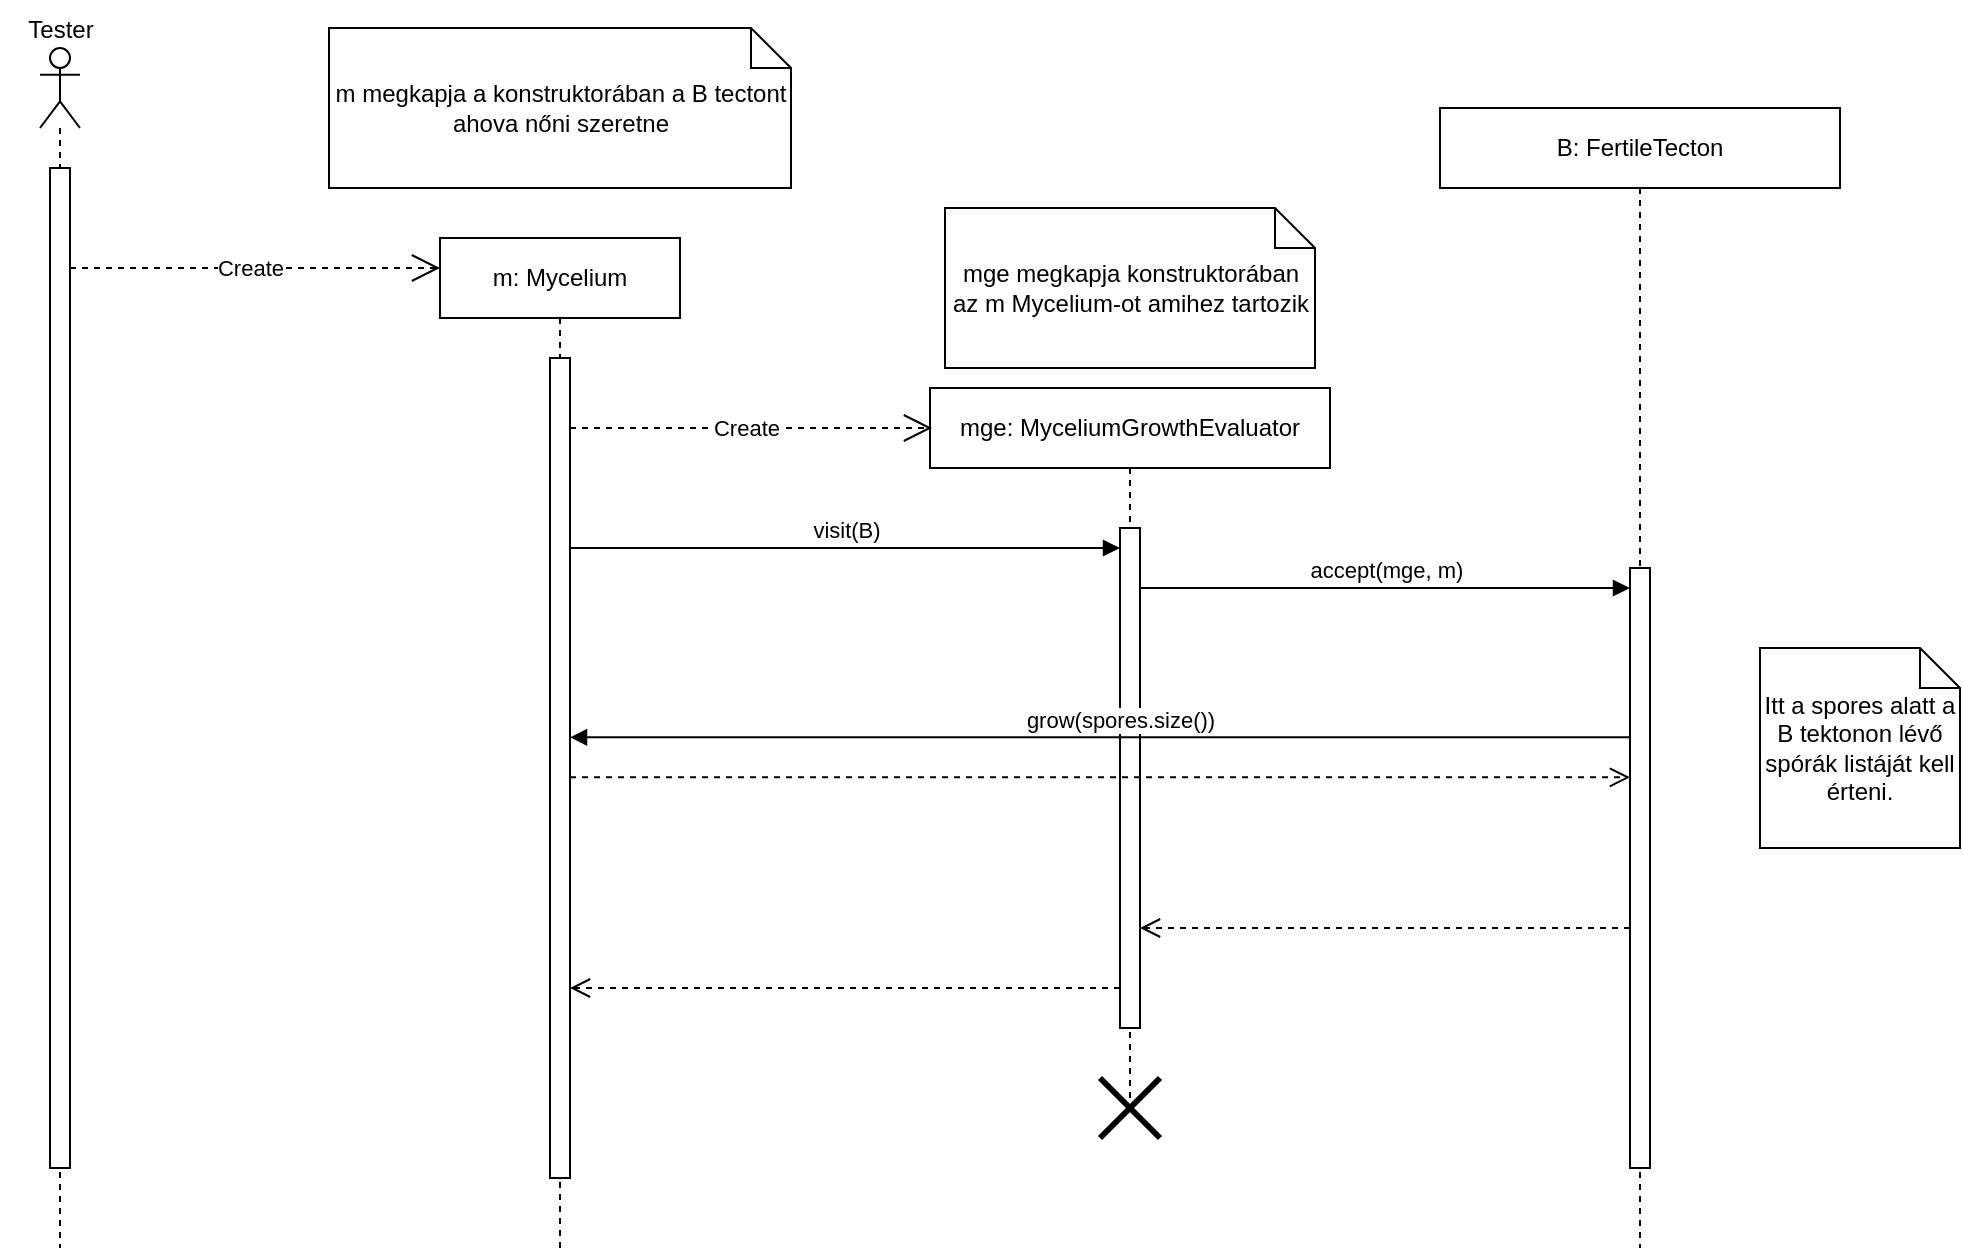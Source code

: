 <mxfile version="26.1.1" pages="35">
  <diagram id="ftntfd1gxk7yi7QsWcPq" name="1.">
    <mxGraphModel dx="2103" dy="794" grid="1" gridSize="10" guides="1" tooltips="1" connect="1" arrows="1" fold="1" page="1" pageScale="1" pageWidth="827" pageHeight="1169" math="0" shadow="0">
      <root>
        <mxCell id="0" />
        <mxCell id="1" parent="0" />
        <mxCell id="zCWAXb6PF4Nv5vEgosEw-4" value="m: Mycelium" style="shape=umlLifeline;perimeter=lifelinePerimeter;whiteSpace=wrap;html=1;container=1;dropTarget=0;collapsible=0;recursiveResize=0;outlineConnect=0;portConstraint=eastwest;newEdgeStyle={&quot;curved&quot;:0,&quot;rounded&quot;:0};size=40;" parent="1" vertex="1">
          <mxGeometry x="260" y="135" width="120" height="505" as="geometry" />
        </mxCell>
        <mxCell id="zCWAXb6PF4Nv5vEgosEw-5" value="" style="html=1;points=[[0,0,0,0,5],[0,1,0,0,-5],[1,0,0,0,5],[1,1,0,0,-5]];perimeter=orthogonalPerimeter;outlineConnect=0;targetShapes=umlLifeline;portConstraint=eastwest;newEdgeStyle={&quot;curved&quot;:0,&quot;rounded&quot;:0};" parent="zCWAXb6PF4Nv5vEgosEw-4" vertex="1">
          <mxGeometry x="55" y="60" width="10" height="410" as="geometry" />
        </mxCell>
        <mxCell id="zCWAXb6PF4Nv5vEgosEw-6" value="Create" style="endArrow=open;endSize=12;dashed=1;html=1;rounded=0;" parent="1" source="K_ibNHR9Amd6OODzk9Y6-1" edge="1">
          <mxGeometry x="-0.026" width="160" relative="1" as="geometry">
            <mxPoint x="65" y="150" as="sourcePoint" />
            <mxPoint x="260" y="150" as="targetPoint" />
            <mxPoint as="offset" />
          </mxGeometry>
        </mxCell>
        <mxCell id="zCWAXb6PF4Nv5vEgosEw-7" value="&lt;span data-end=&quot;171&quot; data-start=&quot;144&quot;&gt;mge: MyceliumGrowthEvaluator&lt;/span&gt; " style="shape=umlLifeline;perimeter=lifelinePerimeter;whiteSpace=wrap;html=1;container=1;dropTarget=0;collapsible=0;recursiveResize=0;outlineConnect=0;portConstraint=eastwest;newEdgeStyle={&quot;curved&quot;:0,&quot;rounded&quot;:0};size=40;" parent="1" vertex="1">
          <mxGeometry x="505" y="210" width="200" height="360" as="geometry" />
        </mxCell>
        <mxCell id="zCWAXb6PF4Nv5vEgosEw-8" value="" style="html=1;points=[[0,0,0,0,5],[0,1,0,0,-5],[1,0,0,0,5],[1,1,0,0,-5]];perimeter=orthogonalPerimeter;outlineConnect=0;targetShapes=umlLifeline;portConstraint=eastwest;newEdgeStyle={&quot;curved&quot;:0,&quot;rounded&quot;:0};" parent="zCWAXb6PF4Nv5vEgosEw-7" vertex="1">
          <mxGeometry x="95" y="70" width="10" height="250" as="geometry" />
        </mxCell>
        <mxCell id="zCWAXb6PF4Nv5vEgosEw-9" value="visit(B&lt;span style=&quot;background-color: light-dark(#ffffff, var(--ge-dark-color, #121212)); color: light-dark(rgb(0, 0, 0), rgb(255, 255, 255));&quot;&gt;)&lt;/span&gt;" style="html=1;verticalAlign=bottom;endArrow=block;curved=0;rounded=0;" parent="1" edge="1">
          <mxGeometry relative="1" as="geometry">
            <mxPoint x="325" y="290" as="sourcePoint" />
            <mxPoint x="600.0" y="290" as="targetPoint" />
          </mxGeometry>
        </mxCell>
        <mxCell id="zCWAXb6PF4Nv5vEgosEw-10" value="&lt;span data-end=&quot;171&quot; data-start=&quot;144&quot;&gt;B: FertileTecton&lt;/span&gt; " style="shape=umlLifeline;perimeter=lifelinePerimeter;whiteSpace=wrap;html=1;container=1;dropTarget=0;collapsible=0;recursiveResize=0;outlineConnect=0;portConstraint=eastwest;newEdgeStyle={&quot;curved&quot;:0,&quot;rounded&quot;:0};size=40;" parent="1" vertex="1">
          <mxGeometry x="760" y="70" width="200" height="570" as="geometry" />
        </mxCell>
        <mxCell id="zCWAXb6PF4Nv5vEgosEw-11" value="" style="html=1;points=[[0,0,0,0,5],[0,1,0,0,-5],[1,0,0,0,5],[1,1,0,0,-5]];perimeter=orthogonalPerimeter;outlineConnect=0;targetShapes=umlLifeline;portConstraint=eastwest;newEdgeStyle={&quot;curved&quot;:0,&quot;rounded&quot;:0};" parent="zCWAXb6PF4Nv5vEgosEw-10" vertex="1">
          <mxGeometry x="95" y="230" width="10" height="300" as="geometry" />
        </mxCell>
        <mxCell id="zCWAXb6PF4Nv5vEgosEw-12" value="accept(mge, m)" style="html=1;verticalAlign=bottom;endArrow=block;curved=0;rounded=0;" parent="1" source="zCWAXb6PF4Nv5vEgosEw-8" target="zCWAXb6PF4Nv5vEgosEw-11" edge="1">
          <mxGeometry relative="1" as="geometry">
            <mxPoint x="730" y="225" as="sourcePoint" />
            <Array as="points">
              <mxPoint x="740" y="310" />
            </Array>
          </mxGeometry>
        </mxCell>
        <mxCell id="zCWAXb6PF4Nv5vEgosEw-13" value="" style="html=1;verticalAlign=bottom;endArrow=open;dashed=1;endSize=8;curved=0;rounded=0;" parent="1" edge="1">
          <mxGeometry relative="1" as="geometry">
            <mxPoint x="610.0" y="480" as="targetPoint" />
            <mxPoint x="855.0" y="480" as="sourcePoint" />
            <Array as="points">
              <mxPoint x="730" y="480" />
            </Array>
          </mxGeometry>
        </mxCell>
        <mxCell id="zCWAXb6PF4Nv5vEgosEw-16" value="grow(spores.size())" style="html=1;verticalAlign=bottom;endArrow=block;curved=0;rounded=0;" parent="1" edge="1">
          <mxGeometry x="-0.038" relative="1" as="geometry">
            <mxPoint x="855.0" y="384.66" as="sourcePoint" />
            <mxPoint x="325" y="384.66" as="targetPoint" />
            <Array as="points" />
            <mxPoint as="offset" />
          </mxGeometry>
        </mxCell>
        <mxCell id="zCWAXb6PF4Nv5vEgosEw-17" value="" style="html=1;verticalAlign=bottom;endArrow=open;dashed=1;endSize=8;curved=0;rounded=0;" parent="1" edge="1">
          <mxGeometry relative="1" as="geometry">
            <mxPoint x="855.0" y="404.66" as="targetPoint" />
            <mxPoint x="325" y="404.66" as="sourcePoint" />
            <Array as="points">
              <mxPoint x="590" y="404.66" />
            </Array>
          </mxGeometry>
        </mxCell>
        <mxCell id="zCWAXb6PF4Nv5vEgosEw-18" value="" style="html=1;verticalAlign=bottom;endArrow=open;dashed=1;endSize=8;curved=0;rounded=0;" parent="1" edge="1">
          <mxGeometry relative="1" as="geometry">
            <mxPoint x="325" y="510" as="targetPoint" />
            <mxPoint x="600.0" y="510" as="sourcePoint" />
          </mxGeometry>
        </mxCell>
        <mxCell id="zCWAXb6PF4Nv5vEgosEw-19" value="Create" style="endArrow=open;endSize=12;dashed=1;html=1;rounded=0;" parent="1" source="zCWAXb6PF4Nv5vEgosEw-5" edge="1">
          <mxGeometry x="-0.026" width="160" relative="1" as="geometry">
            <mxPoint x="322" y="230" as="sourcePoint" />
            <mxPoint x="506" y="230" as="targetPoint" />
            <mxPoint as="offset" />
          </mxGeometry>
        </mxCell>
        <mxCell id="zCWAXb6PF4Nv5vEgosEw-20" value="" style="shape=umlDestroy;whiteSpace=wrap;html=1;strokeWidth=3;targetShapes=umlLifeline;" parent="1" vertex="1">
          <mxGeometry x="590" y="555" width="30" height="30" as="geometry" />
        </mxCell>
        <mxCell id="zCWAXb6PF4Nv5vEgosEw-25" value="m megkapja a konstruktorában a B tectont ahova nőni szeretne" style="shape=note;size=20;whiteSpace=wrap;html=1;" parent="1" vertex="1">
          <mxGeometry x="204.5" y="30" width="231" height="80" as="geometry" />
        </mxCell>
        <mxCell id="zCWAXb6PF4Nv5vEgosEw-26" value="mge megkapja konstruktorában az m Mycelium-ot amihez tartozik" style="shape=note;size=20;whiteSpace=wrap;html=1;" parent="1" vertex="1">
          <mxGeometry x="512.5" y="120" width="185" height="80" as="geometry" />
        </mxCell>
        <mxCell id="5zHvghBhoglk3q7rcI64-1" value="" style="shape=umlLifeline;perimeter=lifelinePerimeter;whiteSpace=wrap;html=1;container=1;dropTarget=0;collapsible=0;recursiveResize=0;outlineConnect=0;portConstraint=eastwest;newEdgeStyle={&quot;curved&quot;:0,&quot;rounded&quot;:0};participant=umlActor;" parent="1" vertex="1">
          <mxGeometry x="60" y="40" width="20" height="600" as="geometry" />
        </mxCell>
        <mxCell id="5zHvghBhoglk3q7rcI64-2" value="Tester" style="text;html=1;align=center;verticalAlign=middle;resizable=0;points=[];autosize=1;strokeColor=none;fillColor=none;" parent="1" vertex="1">
          <mxGeometry x="40" y="16" width="60" height="30" as="geometry" />
        </mxCell>
        <mxCell id="K_ibNHR9Amd6OODzk9Y6-1" value="" style="html=1;points=[[0,0,0,0,5],[0,1,0,0,-5],[1,0,0,0,5],[1,1,0,0,-5]];perimeter=orthogonalPerimeter;outlineConnect=0;targetShapes=umlLifeline;portConstraint=eastwest;newEdgeStyle={&quot;curved&quot;:0,&quot;rounded&quot;:0};" parent="1" vertex="1">
          <mxGeometry x="65" y="100" width="10" height="500" as="geometry" />
        </mxCell>
        <mxCell id="Y9sIanKZmlBjRdr146es-1" value="Itt a spores alatt a B tektonon lévő spórák listáját kell érteni." style="shape=note;size=20;whiteSpace=wrap;html=1;" vertex="1" parent="1">
          <mxGeometry x="920" y="340" width="100" height="100" as="geometry" />
        </mxCell>
      </root>
    </mxGraphModel>
  </diagram>
  <diagram id="hUuvTjImVDYgRmBhkzRu" name="2.">
    <mxGraphModel dx="2103" dy="794" grid="1" gridSize="10" guides="1" tooltips="1" connect="1" arrows="1" fold="1" page="1" pageScale="1" pageWidth="827" pageHeight="1169" math="0" shadow="0">
      <root>
        <mxCell id="0" />
        <mxCell id="1" parent="0" />
        <mxCell id="KLMW3HXbWXr13mrYzyQv-4" value="m: Mycelium" style="shape=umlLifeline;perimeter=lifelinePerimeter;whiteSpace=wrap;html=1;container=1;dropTarget=0;collapsible=0;recursiveResize=0;outlineConnect=0;portConstraint=eastwest;newEdgeStyle={&quot;curved&quot;:0,&quot;rounded&quot;:0};size=40;" parent="1" vertex="1">
          <mxGeometry x="260" y="135" width="120" height="585" as="geometry" />
        </mxCell>
        <mxCell id="KLMW3HXbWXr13mrYzyQv-5" value="" style="html=1;points=[[0,0,0,0,5],[0,1,0,0,-5],[1,0,0,0,5],[1,1,0,0,-5]];perimeter=orthogonalPerimeter;outlineConnect=0;targetShapes=umlLifeline;portConstraint=eastwest;newEdgeStyle={&quot;curved&quot;:0,&quot;rounded&quot;:0};" parent="KLMW3HXbWXr13mrYzyQv-4" vertex="1">
          <mxGeometry x="55" y="60" width="10" height="500" as="geometry" />
        </mxCell>
        <mxCell id="KLMW3HXbWXr13mrYzyQv-6" value="Create" style="endArrow=open;endSize=12;dashed=1;html=1;rounded=0;" parent="1" source="E0gBNgIzpY3TRS3QADlA-1" edge="1">
          <mxGeometry x="-0.026" width="160" relative="1" as="geometry">
            <mxPoint x="65" y="150" as="sourcePoint" />
            <mxPoint x="260" y="150" as="targetPoint" />
            <mxPoint as="offset" />
          </mxGeometry>
        </mxCell>
        <mxCell id="KLMW3HXbWXr13mrYzyQv-7" value="&lt;span data-end=&quot;171&quot; data-start=&quot;144&quot;&gt;mge: MyceliumGrowthEvaluator&lt;/span&gt; " style="shape=umlLifeline;perimeter=lifelinePerimeter;whiteSpace=wrap;html=1;container=1;dropTarget=0;collapsible=0;recursiveResize=0;outlineConnect=0;portConstraint=eastwest;newEdgeStyle={&quot;curved&quot;:0,&quot;rounded&quot;:0};size=40;" parent="1" vertex="1">
          <mxGeometry x="505" y="210" width="200" height="360" as="geometry" />
        </mxCell>
        <mxCell id="KLMW3HXbWXr13mrYzyQv-8" value="" style="html=1;points=[[0,0,0,0,5],[0,1,0,0,-5],[1,0,0,0,5],[1,1,0,0,-5]];perimeter=orthogonalPerimeter;outlineConnect=0;targetShapes=umlLifeline;portConstraint=eastwest;newEdgeStyle={&quot;curved&quot;:0,&quot;rounded&quot;:0};" parent="KLMW3HXbWXr13mrYzyQv-7" vertex="1">
          <mxGeometry x="95" y="70" width="10" height="250" as="geometry" />
        </mxCell>
        <mxCell id="KLMW3HXbWXr13mrYzyQv-9" value="visit(B)" style="html=1;verticalAlign=bottom;endArrow=block;curved=0;rounded=0;" parent="1" edge="1">
          <mxGeometry x="-0.004" relative="1" as="geometry">
            <mxPoint x="325" y="290" as="sourcePoint" />
            <mxPoint x="600.0" y="290" as="targetPoint" />
            <mxPoint as="offset" />
          </mxGeometry>
        </mxCell>
        <mxCell id="KLMW3HXbWXr13mrYzyQv-10" value="&lt;span data-end=&quot;171&quot; data-start=&quot;144&quot;&gt;B: FertileTecton&lt;/span&gt; " style="shape=umlLifeline;perimeter=lifelinePerimeter;whiteSpace=wrap;html=1;container=1;dropTarget=0;collapsible=0;recursiveResize=0;outlineConnect=0;portConstraint=eastwest;newEdgeStyle={&quot;curved&quot;:0,&quot;rounded&quot;:0};size=40;" parent="1" vertex="1">
          <mxGeometry x="760" y="70" width="200" height="660" as="geometry" />
        </mxCell>
        <mxCell id="KLMW3HXbWXr13mrYzyQv-11" value="" style="html=1;points=[[0,0,0,0,5],[0,1,0,0,-5],[1,0,0,0,5],[1,1,0,0,-5]];perimeter=orthogonalPerimeter;outlineConnect=0;targetShapes=umlLifeline;portConstraint=eastwest;newEdgeStyle={&quot;curved&quot;:0,&quot;rounded&quot;:0};" parent="KLMW3HXbWXr13mrYzyQv-10" vertex="1">
          <mxGeometry x="95" y="230" width="10" height="390" as="geometry" />
        </mxCell>
        <mxCell id="KLMW3HXbWXr13mrYzyQv-12" value="accept(mge, m)" style="html=1;verticalAlign=bottom;endArrow=block;curved=0;rounded=0;" parent="1" source="KLMW3HXbWXr13mrYzyQv-8" target="KLMW3HXbWXr13mrYzyQv-11" edge="1">
          <mxGeometry relative="1" as="geometry">
            <mxPoint x="730" y="225" as="sourcePoint" />
            <Array as="points">
              <mxPoint x="740" y="310" />
            </Array>
          </mxGeometry>
        </mxCell>
        <mxCell id="KLMW3HXbWXr13mrYzyQv-13" value="" style="html=1;verticalAlign=bottom;endArrow=open;dashed=1;endSize=8;curved=0;rounded=0;" parent="1" edge="1">
          <mxGeometry relative="1" as="geometry">
            <mxPoint x="610.0" y="480" as="targetPoint" />
            <mxPoint x="855.0" y="480" as="sourcePoint" />
            <Array as="points">
              <mxPoint x="730" y="480" />
            </Array>
          </mxGeometry>
        </mxCell>
        <mxCell id="KLMW3HXbWXr13mrYzyQv-14" value="" style="html=1;verticalAlign=bottom;endArrow=open;dashed=1;endSize=8;curved=0;rounded=0;" parent="1" edge="1">
          <mxGeometry relative="1" as="geometry">
            <mxPoint x="325" y="510" as="targetPoint" />
            <mxPoint x="600.0" y="510" as="sourcePoint" />
          </mxGeometry>
        </mxCell>
        <mxCell id="KLMW3HXbWXr13mrYzyQv-15" value="Create" style="endArrow=open;endSize=12;dashed=1;html=1;rounded=0;" parent="1" source="KLMW3HXbWXr13mrYzyQv-5" edge="1">
          <mxGeometry x="-0.026" width="160" relative="1" as="geometry">
            <mxPoint x="322" y="230" as="sourcePoint" />
            <mxPoint x="506" y="230" as="targetPoint" />
            <mxPoint as="offset" />
          </mxGeometry>
        </mxCell>
        <mxCell id="KLMW3HXbWXr13mrYzyQv-16" value="" style="shape=umlDestroy;whiteSpace=wrap;html=1;strokeWidth=3;targetShapes=umlLifeline;" parent="1" vertex="1">
          <mxGeometry x="590" y="555" width="30" height="30" as="geometry" />
        </mxCell>
        <mxCell id="KLMW3HXbWXr13mrYzyQv-17" value="delete()" style="html=1;verticalAlign=bottom;endArrow=block;curved=0;rounded=0;" parent="1" edge="1">
          <mxGeometry x="-0.038" relative="1" as="geometry">
            <mxPoint x="855" y="630" as="sourcePoint" />
            <mxPoint x="325" y="630" as="targetPoint" />
            <Array as="points">
              <mxPoint x="600" y="630" />
            </Array>
            <mxPoint as="offset" />
          </mxGeometry>
        </mxCell>
        <mxCell id="KLMW3HXbWXr13mrYzyQv-18" value="" style="html=1;verticalAlign=bottom;endArrow=open;dashed=1;endSize=8;curved=0;rounded=0;" parent="1" edge="1">
          <mxGeometry relative="1" as="geometry">
            <mxPoint x="855.0" y="660" as="targetPoint" />
            <mxPoint x="325" y="660" as="sourcePoint" />
            <Array as="points">
              <mxPoint x="600" y="660" />
            </Array>
          </mxGeometry>
        </mxCell>
        <mxCell id="KLMW3HXbWXr13mrYzyQv-19" value="m megkapja a konstruktorában a B tectont ahova nőni szeretne" style="shape=note;size=20;whiteSpace=wrap;html=1;" parent="1" vertex="1">
          <mxGeometry x="204.5" y="30" width="231" height="80" as="geometry" />
        </mxCell>
        <mxCell id="KLMW3HXbWXr13mrYzyQv-20" value="mge megkapja konstruktorában az m Mycelium-ot amihez tartozik" style="shape=note;size=20;whiteSpace=wrap;html=1;" parent="1" vertex="1">
          <mxGeometry x="512.5" y="120" width="185" height="80" as="geometry" />
        </mxCell>
        <mxCell id="A4CfxNDowvcFs_jpHndz-1" value="" style="shape=umlLifeline;perimeter=lifelinePerimeter;whiteSpace=wrap;html=1;container=1;dropTarget=0;collapsible=0;recursiveResize=0;outlineConnect=0;portConstraint=eastwest;newEdgeStyle={&quot;curved&quot;:0,&quot;rounded&quot;:0};participant=umlActor;" parent="1" vertex="1">
          <mxGeometry x="60" y="40" width="20" height="680" as="geometry" />
        </mxCell>
        <mxCell id="A4CfxNDowvcFs_jpHndz-2" value="Tester" style="text;html=1;align=center;verticalAlign=middle;resizable=0;points=[];autosize=1;strokeColor=none;fillColor=none;" parent="1" vertex="1">
          <mxGeometry x="40" y="16" width="60" height="30" as="geometry" />
        </mxCell>
        <mxCell id="ktVwnP54o4ZkTRpHCCon-1" value="A gombafonál törlődik, mert nem nőhet több gombafonál a tektonon" style="shape=note;size=20;whiteSpace=wrap;html=1;" parent="1" vertex="1">
          <mxGeometry x="160" y="585" width="130" height="100" as="geometry" />
        </mxCell>
        <mxCell id="E0gBNgIzpY3TRS3QADlA-1" value="" style="html=1;points=[[0,0,0,0,5],[0,1,0,0,-5],[1,0,0,0,5],[1,1,0,0,-5]];perimeter=orthogonalPerimeter;outlineConnect=0;targetShapes=umlLifeline;portConstraint=eastwest;newEdgeStyle={&quot;curved&quot;:0,&quot;rounded&quot;:0};" parent="1" vertex="1">
          <mxGeometry x="65" y="100" width="10" height="600" as="geometry" />
        </mxCell>
        <mxCell id="OnMMokbWzEUf8wt_YDoA-1" value="" style="shape=umlDestroy;whiteSpace=wrap;html=1;strokeWidth=3;targetShapes=umlLifeline;" parent="1" vertex="1">
          <mxGeometry x="305" y="710" width="30" height="30" as="geometry" />
        </mxCell>
      </root>
    </mxGraphModel>
  </diagram>
  <diagram name="3." id="ZTHucGvXhPM1OS34p0lO">
    <mxGraphModel dx="2103" dy="794" grid="1" gridSize="10" guides="1" tooltips="1" connect="1" arrows="1" fold="1" page="1" pageScale="1" pageWidth="827" pageHeight="1169" math="0" shadow="0">
      <root>
        <mxCell id="EzUmmKO8tWDRqyIYrDni-0" />
        <mxCell id="EzUmmKO8tWDRqyIYrDni-1" parent="EzUmmKO8tWDRqyIYrDni-0" />
        <mxCell id="EzUmmKO8tWDRqyIYrDni-2" value="m: Mycelium" style="shape=umlLifeline;perimeter=lifelinePerimeter;whiteSpace=wrap;html=1;container=1;dropTarget=0;collapsible=0;recursiveResize=0;outlineConnect=0;portConstraint=eastwest;newEdgeStyle={&quot;curved&quot;:0,&quot;rounded&quot;:0};size=40;" parent="EzUmmKO8tWDRqyIYrDni-1" vertex="1">
          <mxGeometry x="260" y="135" width="120" height="505" as="geometry" />
        </mxCell>
        <mxCell id="EzUmmKO8tWDRqyIYrDni-3" value="" style="html=1;points=[[0,0,0,0,5],[0,1,0,0,-5],[1,0,0,0,5],[1,1,0,0,-5]];perimeter=orthogonalPerimeter;outlineConnect=0;targetShapes=umlLifeline;portConstraint=eastwest;newEdgeStyle={&quot;curved&quot;:0,&quot;rounded&quot;:0};" parent="EzUmmKO8tWDRqyIYrDni-2" vertex="1">
          <mxGeometry x="55" y="62.5" width="10" height="407.5" as="geometry" />
        </mxCell>
        <mxCell id="EzUmmKO8tWDRqyIYrDni-4" value="Create" style="endArrow=open;endSize=12;dashed=1;html=1;rounded=0;" parent="EzUmmKO8tWDRqyIYrDni-1" source="OwLVBwfIS0NussNn9i3p-0" edge="1">
          <mxGeometry x="-0.026" width="160" relative="1" as="geometry">
            <mxPoint x="65" y="150" as="sourcePoint" />
            <mxPoint x="260" y="150" as="targetPoint" />
            <mxPoint as="offset" />
          </mxGeometry>
        </mxCell>
        <mxCell id="EzUmmKO8tWDRqyIYrDni-5" value="&lt;span data-end=&quot;171&quot; data-start=&quot;144&quot;&gt;mge: MyceliumGrowthEvaluator&lt;/span&gt; " style="shape=umlLifeline;perimeter=lifelinePerimeter;whiteSpace=wrap;html=1;container=1;dropTarget=0;collapsible=0;recursiveResize=0;outlineConnect=0;portConstraint=eastwest;newEdgeStyle={&quot;curved&quot;:0,&quot;rounded&quot;:0};size=40;" parent="EzUmmKO8tWDRqyIYrDni-1" vertex="1">
          <mxGeometry x="505" y="210" width="200" height="360" as="geometry" />
        </mxCell>
        <mxCell id="EzUmmKO8tWDRqyIYrDni-6" value="" style="html=1;points=[[0,0,0,0,5],[0,1,0,0,-5],[1,0,0,0,5],[1,1,0,0,-5]];perimeter=orthogonalPerimeter;outlineConnect=0;targetShapes=umlLifeline;portConstraint=eastwest;newEdgeStyle={&quot;curved&quot;:0,&quot;rounded&quot;:0};" parent="EzUmmKO8tWDRqyIYrDni-5" vertex="1">
          <mxGeometry x="95" y="70" width="10" height="250" as="geometry" />
        </mxCell>
        <mxCell id="EzUmmKO8tWDRqyIYrDni-7" value="visit(B&lt;span style=&quot;background-color: light-dark(#ffffff, var(--ge-dark-color, #121212)); color: light-dark(rgb(0, 0, 0), rgb(255, 255, 255));&quot;&gt;)&lt;/span&gt;" style="html=1;verticalAlign=bottom;endArrow=block;curved=0;rounded=0;" parent="EzUmmKO8tWDRqyIYrDni-1" edge="1">
          <mxGeometry relative="1" as="geometry">
            <mxPoint x="325" y="290" as="sourcePoint" />
            <mxPoint x="600.0" y="290" as="targetPoint" />
          </mxGeometry>
        </mxCell>
        <mxCell id="EzUmmKO8tWDRqyIYrDni-8" value="&lt;span data-end=&quot;171&quot; data-start=&quot;144&quot;&gt;B: SemiFertileTecton&lt;/span&gt; " style="shape=umlLifeline;perimeter=lifelinePerimeter;whiteSpace=wrap;html=1;container=1;dropTarget=0;collapsible=0;recursiveResize=0;outlineConnect=0;portConstraint=eastwest;newEdgeStyle={&quot;curved&quot;:0,&quot;rounded&quot;:0};size=40;" parent="EzUmmKO8tWDRqyIYrDni-1" vertex="1">
          <mxGeometry x="760" y="70" width="200" height="570" as="geometry" />
        </mxCell>
        <mxCell id="EzUmmKO8tWDRqyIYrDni-9" value="" style="html=1;points=[[0,0,0,0,5],[0,1,0,0,-5],[1,0,0,0,5],[1,1,0,0,-5]];perimeter=orthogonalPerimeter;outlineConnect=0;targetShapes=umlLifeline;portConstraint=eastwest;newEdgeStyle={&quot;curved&quot;:0,&quot;rounded&quot;:0};" parent="EzUmmKO8tWDRqyIYrDni-8" vertex="1">
          <mxGeometry x="95" y="230" width="10" height="300" as="geometry" />
        </mxCell>
        <mxCell id="EzUmmKO8tWDRqyIYrDni-10" value="accept(mge, m)" style="html=1;verticalAlign=bottom;endArrow=block;curved=0;rounded=0;" parent="EzUmmKO8tWDRqyIYrDni-1" source="EzUmmKO8tWDRqyIYrDni-6" target="EzUmmKO8tWDRqyIYrDni-9" edge="1">
          <mxGeometry relative="1" as="geometry">
            <mxPoint x="730" y="225" as="sourcePoint" />
            <Array as="points">
              <mxPoint x="740" y="310" />
            </Array>
          </mxGeometry>
        </mxCell>
        <mxCell id="EzUmmKO8tWDRqyIYrDni-11" value="" style="html=1;verticalAlign=bottom;endArrow=open;dashed=1;endSize=8;curved=0;rounded=0;" parent="EzUmmKO8tWDRqyIYrDni-1" edge="1">
          <mxGeometry relative="1" as="geometry">
            <mxPoint x="610.0" y="480" as="targetPoint" />
            <mxPoint x="855.0" y="480" as="sourcePoint" />
            <Array as="points">
              <mxPoint x="730" y="480" />
            </Array>
          </mxGeometry>
        </mxCell>
        <mxCell id="EzUmmKO8tWDRqyIYrDni-12" value="grow(spores.size())" style="html=1;verticalAlign=bottom;endArrow=block;curved=0;rounded=0;" parent="EzUmmKO8tWDRqyIYrDni-1" edge="1">
          <mxGeometry x="-0.038" relative="1" as="geometry">
            <mxPoint x="855.0" y="384.66" as="sourcePoint" />
            <mxPoint x="325" y="384.66" as="targetPoint" />
            <Array as="points" />
            <mxPoint as="offset" />
          </mxGeometry>
        </mxCell>
        <mxCell id="EzUmmKO8tWDRqyIYrDni-13" value="" style="html=1;verticalAlign=bottom;endArrow=open;dashed=1;endSize=8;curved=0;rounded=0;" parent="EzUmmKO8tWDRqyIYrDni-1" edge="1">
          <mxGeometry relative="1" as="geometry">
            <mxPoint x="855.0" y="404.66" as="targetPoint" />
            <mxPoint x="325" y="404.66" as="sourcePoint" />
            <Array as="points">
              <mxPoint x="590" y="404.66" />
            </Array>
          </mxGeometry>
        </mxCell>
        <mxCell id="EzUmmKO8tWDRqyIYrDni-14" value="" style="html=1;verticalAlign=bottom;endArrow=open;dashed=1;endSize=8;curved=0;rounded=0;" parent="EzUmmKO8tWDRqyIYrDni-1" edge="1">
          <mxGeometry relative="1" as="geometry">
            <mxPoint x="325" y="510" as="targetPoint" />
            <mxPoint x="600.0" y="510" as="sourcePoint" />
          </mxGeometry>
        </mxCell>
        <mxCell id="EzUmmKO8tWDRqyIYrDni-15" value="Create" style="endArrow=open;endSize=12;dashed=1;html=1;rounded=0;" parent="EzUmmKO8tWDRqyIYrDni-1" source="EzUmmKO8tWDRqyIYrDni-3" edge="1">
          <mxGeometry x="-0.026" width="160" relative="1" as="geometry">
            <mxPoint x="322" y="230" as="sourcePoint" />
            <mxPoint x="506" y="230" as="targetPoint" />
            <mxPoint as="offset" />
          </mxGeometry>
        </mxCell>
        <mxCell id="EzUmmKO8tWDRqyIYrDni-16" value="" style="shape=umlDestroy;whiteSpace=wrap;html=1;strokeWidth=3;targetShapes=umlLifeline;" parent="EzUmmKO8tWDRqyIYrDni-1" vertex="1">
          <mxGeometry x="590" y="555" width="30" height="30" as="geometry" />
        </mxCell>
        <mxCell id="EzUmmKO8tWDRqyIYrDni-17" value="m megkapja a konstruktorában a B tectont ahova nőni szeretne" style="shape=note;size=20;whiteSpace=wrap;html=1;" parent="EzUmmKO8tWDRqyIYrDni-1" vertex="1">
          <mxGeometry x="204.5" y="30" width="231" height="80" as="geometry" />
        </mxCell>
        <mxCell id="EzUmmKO8tWDRqyIYrDni-18" value="mge megkapja konstruktorában az m Mycelium-ot amihez tartozik" style="shape=note;size=20;whiteSpace=wrap;html=1;" parent="EzUmmKO8tWDRqyIYrDni-1" vertex="1">
          <mxGeometry x="512.5" y="120" width="185" height="80" as="geometry" />
        </mxCell>
        <mxCell id="EzUmmKO8tWDRqyIYrDni-19" value="" style="shape=umlLifeline;perimeter=lifelinePerimeter;whiteSpace=wrap;html=1;container=1;dropTarget=0;collapsible=0;recursiveResize=0;outlineConnect=0;portConstraint=eastwest;newEdgeStyle={&quot;curved&quot;:0,&quot;rounded&quot;:0};participant=umlActor;" parent="EzUmmKO8tWDRqyIYrDni-1" vertex="1">
          <mxGeometry x="60" y="40" width="20" height="600" as="geometry" />
        </mxCell>
        <mxCell id="EzUmmKO8tWDRqyIYrDni-20" value="Tester" style="text;html=1;align=center;verticalAlign=middle;resizable=0;points=[];autosize=1;strokeColor=none;fillColor=none;" parent="EzUmmKO8tWDRqyIYrDni-1" vertex="1">
          <mxGeometry x="40" y="16" width="60" height="30" as="geometry" />
        </mxCell>
        <mxCell id="EzUmmKO8tWDRqyIYrDni-21" value="Itt a spores alatt a B tektonon lévő spórák listáját kell érteni." style="shape=note;size=20;whiteSpace=wrap;html=1;" parent="EzUmmKO8tWDRqyIYrDni-1" vertex="1">
          <mxGeometry x="930" y="340" width="100" height="100" as="geometry" />
        </mxCell>
        <mxCell id="OwLVBwfIS0NussNn9i3p-0" value="" style="html=1;points=[[0,0,0,0,5],[0,1,0,0,-5],[1,0,0,0,5],[1,1,0,0,-5]];perimeter=orthogonalPerimeter;outlineConnect=0;targetShapes=umlLifeline;portConstraint=eastwest;newEdgeStyle={&quot;curved&quot;:0,&quot;rounded&quot;:0};" parent="EzUmmKO8tWDRqyIYrDni-1" vertex="1">
          <mxGeometry x="65" y="100" width="10" height="500" as="geometry" />
        </mxCell>
      </root>
    </mxGraphModel>
  </diagram>
  <diagram name="4." id="8uTotPsC9YJilRPcD_wF">
    <mxGraphModel dx="1840" dy="695" grid="1" gridSize="10" guides="1" tooltips="1" connect="1" arrows="1" fold="1" page="1" pageScale="1" pageWidth="827" pageHeight="1169" math="0" shadow="0">
      <root>
        <mxCell id="uSF3LxPV7b1vJ7mXIzj0-0" />
        <mxCell id="uSF3LxPV7b1vJ7mXIzj0-1" parent="uSF3LxPV7b1vJ7mXIzj0-0" />
        <mxCell id="uSF3LxPV7b1vJ7mXIzj0-2" value="m: Mycelium" style="shape=umlLifeline;perimeter=lifelinePerimeter;whiteSpace=wrap;html=1;container=1;dropTarget=0;collapsible=0;recursiveResize=0;outlineConnect=0;portConstraint=eastwest;newEdgeStyle={&quot;curved&quot;:0,&quot;rounded&quot;:0};size=40;" parent="uSF3LxPV7b1vJ7mXIzj0-1" vertex="1">
          <mxGeometry x="260" y="135" width="120" height="585" as="geometry" />
        </mxCell>
        <mxCell id="uSF3LxPV7b1vJ7mXIzj0-3" value="" style="html=1;points=[[0,0,0,0,5],[0,1,0,0,-5],[1,0,0,0,5],[1,1,0,0,-5]];perimeter=orthogonalPerimeter;outlineConnect=0;targetShapes=umlLifeline;portConstraint=eastwest;newEdgeStyle={&quot;curved&quot;:0,&quot;rounded&quot;:0};" parent="uSF3LxPV7b1vJ7mXIzj0-2" vertex="1">
          <mxGeometry x="55" y="60" width="10" height="500" as="geometry" />
        </mxCell>
        <mxCell id="uSF3LxPV7b1vJ7mXIzj0-4" value="Create" style="endArrow=open;endSize=12;dashed=1;html=1;rounded=0;" parent="uSF3LxPV7b1vJ7mXIzj0-1" source="S_7nek8tgRuL6DSC7u2u-0" edge="1">
          <mxGeometry x="-0.026" width="160" relative="1" as="geometry">
            <mxPoint x="65" y="150" as="sourcePoint" />
            <mxPoint x="260" y="150" as="targetPoint" />
            <mxPoint as="offset" />
          </mxGeometry>
        </mxCell>
        <mxCell id="uSF3LxPV7b1vJ7mXIzj0-5" value="&lt;span data-end=&quot;171&quot; data-start=&quot;144&quot;&gt;mge: MyceliumGrowthEvaluator&lt;/span&gt; " style="shape=umlLifeline;perimeter=lifelinePerimeter;whiteSpace=wrap;html=1;container=1;dropTarget=0;collapsible=0;recursiveResize=0;outlineConnect=0;portConstraint=eastwest;newEdgeStyle={&quot;curved&quot;:0,&quot;rounded&quot;:0};size=40;" parent="uSF3LxPV7b1vJ7mXIzj0-1" vertex="1">
          <mxGeometry x="505" y="210" width="200" height="360" as="geometry" />
        </mxCell>
        <mxCell id="uSF3LxPV7b1vJ7mXIzj0-6" value="" style="html=1;points=[[0,0,0,0,5],[0,1,0,0,-5],[1,0,0,0,5],[1,1,0,0,-5]];perimeter=orthogonalPerimeter;outlineConnect=0;targetShapes=umlLifeline;portConstraint=eastwest;newEdgeStyle={&quot;curved&quot;:0,&quot;rounded&quot;:0};" parent="uSF3LxPV7b1vJ7mXIzj0-5" vertex="1">
          <mxGeometry x="95" y="70" width="10" height="250" as="geometry" />
        </mxCell>
        <mxCell id="uSF3LxPV7b1vJ7mXIzj0-7" value="visit(B)" style="html=1;verticalAlign=bottom;endArrow=block;curved=0;rounded=0;" parent="uSF3LxPV7b1vJ7mXIzj0-1" edge="1">
          <mxGeometry x="-0.004" relative="1" as="geometry">
            <mxPoint x="325" y="290" as="sourcePoint" />
            <mxPoint x="600.0" y="290" as="targetPoint" />
            <mxPoint as="offset" />
          </mxGeometry>
        </mxCell>
        <mxCell id="uSF3LxPV7b1vJ7mXIzj0-8" value="&lt;span data-end=&quot;171&quot; data-start=&quot;144&quot;&gt;B: SemiFertileTecton&lt;/span&gt; " style="shape=umlLifeline;perimeter=lifelinePerimeter;whiteSpace=wrap;html=1;container=1;dropTarget=0;collapsible=0;recursiveResize=0;outlineConnect=0;portConstraint=eastwest;newEdgeStyle={&quot;curved&quot;:0,&quot;rounded&quot;:0};size=40;" parent="uSF3LxPV7b1vJ7mXIzj0-1" vertex="1">
          <mxGeometry x="760" y="70" width="200" height="660" as="geometry" />
        </mxCell>
        <mxCell id="uSF3LxPV7b1vJ7mXIzj0-9" value="" style="html=1;points=[[0,0,0,0,5],[0,1,0,0,-5],[1,0,0,0,5],[1,1,0,0,-5]];perimeter=orthogonalPerimeter;outlineConnect=0;targetShapes=umlLifeline;portConstraint=eastwest;newEdgeStyle={&quot;curved&quot;:0,&quot;rounded&quot;:0};" parent="uSF3LxPV7b1vJ7mXIzj0-8" vertex="1">
          <mxGeometry x="95" y="230" width="10" height="390" as="geometry" />
        </mxCell>
        <mxCell id="uSF3LxPV7b1vJ7mXIzj0-10" value="accept(mge, m)" style="html=1;verticalAlign=bottom;endArrow=block;curved=0;rounded=0;" parent="uSF3LxPV7b1vJ7mXIzj0-1" source="uSF3LxPV7b1vJ7mXIzj0-6" target="uSF3LxPV7b1vJ7mXIzj0-9" edge="1">
          <mxGeometry relative="1" as="geometry">
            <mxPoint x="730" y="225" as="sourcePoint" />
            <Array as="points">
              <mxPoint x="740" y="310" />
            </Array>
          </mxGeometry>
        </mxCell>
        <mxCell id="uSF3LxPV7b1vJ7mXIzj0-11" value="" style="html=1;verticalAlign=bottom;endArrow=open;dashed=1;endSize=8;curved=0;rounded=0;" parent="uSF3LxPV7b1vJ7mXIzj0-1" edge="1">
          <mxGeometry relative="1" as="geometry">
            <mxPoint x="610.0" y="480" as="targetPoint" />
            <mxPoint x="855.0" y="480" as="sourcePoint" />
            <Array as="points">
              <mxPoint x="730" y="480" />
            </Array>
          </mxGeometry>
        </mxCell>
        <mxCell id="uSF3LxPV7b1vJ7mXIzj0-12" value="" style="html=1;verticalAlign=bottom;endArrow=open;dashed=1;endSize=8;curved=0;rounded=0;" parent="uSF3LxPV7b1vJ7mXIzj0-1" edge="1">
          <mxGeometry relative="1" as="geometry">
            <mxPoint x="325" y="510" as="targetPoint" />
            <mxPoint x="600.0" y="510" as="sourcePoint" />
          </mxGeometry>
        </mxCell>
        <mxCell id="uSF3LxPV7b1vJ7mXIzj0-13" value="Create" style="endArrow=open;endSize=12;dashed=1;html=1;rounded=0;" parent="uSF3LxPV7b1vJ7mXIzj0-1" source="uSF3LxPV7b1vJ7mXIzj0-3" edge="1">
          <mxGeometry x="-0.026" width="160" relative="1" as="geometry">
            <mxPoint x="322" y="230" as="sourcePoint" />
            <mxPoint x="506" y="230" as="targetPoint" />
            <mxPoint as="offset" />
          </mxGeometry>
        </mxCell>
        <mxCell id="uSF3LxPV7b1vJ7mXIzj0-14" value="" style="shape=umlDestroy;whiteSpace=wrap;html=1;strokeWidth=3;targetShapes=umlLifeline;" parent="uSF3LxPV7b1vJ7mXIzj0-1" vertex="1">
          <mxGeometry x="590" y="555" width="30" height="30" as="geometry" />
        </mxCell>
        <mxCell id="uSF3LxPV7b1vJ7mXIzj0-15" value="delete()" style="html=1;verticalAlign=bottom;endArrow=block;curved=0;rounded=0;" parent="uSF3LxPV7b1vJ7mXIzj0-1" edge="1">
          <mxGeometry x="-0.038" relative="1" as="geometry">
            <mxPoint x="855" y="630" as="sourcePoint" />
            <mxPoint x="325" y="630" as="targetPoint" />
            <Array as="points">
              <mxPoint x="600" y="630" />
            </Array>
            <mxPoint as="offset" />
          </mxGeometry>
        </mxCell>
        <mxCell id="uSF3LxPV7b1vJ7mXIzj0-16" value="" style="html=1;verticalAlign=bottom;endArrow=open;dashed=1;endSize=8;curved=0;rounded=0;" parent="uSF3LxPV7b1vJ7mXIzj0-1" edge="1">
          <mxGeometry relative="1" as="geometry">
            <mxPoint x="855.0" y="660" as="targetPoint" />
            <mxPoint x="325" y="660" as="sourcePoint" />
            <Array as="points">
              <mxPoint x="600" y="660" />
            </Array>
          </mxGeometry>
        </mxCell>
        <mxCell id="uSF3LxPV7b1vJ7mXIzj0-17" value="m megkapja a konstruktorában a B tectont ahova nőni szeretne" style="shape=note;size=20;whiteSpace=wrap;html=1;" parent="uSF3LxPV7b1vJ7mXIzj0-1" vertex="1">
          <mxGeometry x="204.5" y="30" width="231" height="80" as="geometry" />
        </mxCell>
        <mxCell id="uSF3LxPV7b1vJ7mXIzj0-18" value="mge megkapja konstruktorában az m Mycelium-ot amihez tartozik" style="shape=note;size=20;whiteSpace=wrap;html=1;" parent="uSF3LxPV7b1vJ7mXIzj0-1" vertex="1">
          <mxGeometry x="512.5" y="120" width="185" height="80" as="geometry" />
        </mxCell>
        <mxCell id="uSF3LxPV7b1vJ7mXIzj0-21" value="" style="shape=umlLifeline;perimeter=lifelinePerimeter;whiteSpace=wrap;html=1;container=1;dropTarget=0;collapsible=0;recursiveResize=0;outlineConnect=0;portConstraint=eastwest;newEdgeStyle={&quot;curved&quot;:0,&quot;rounded&quot;:0};participant=umlActor;" parent="uSF3LxPV7b1vJ7mXIzj0-1" vertex="1">
          <mxGeometry x="60" y="40" width="20" height="680" as="geometry" />
        </mxCell>
        <mxCell id="uSF3LxPV7b1vJ7mXIzj0-22" value="Tester" style="text;html=1;align=center;verticalAlign=middle;resizable=0;points=[];autosize=1;strokeColor=none;fillColor=none;" parent="uSF3LxPV7b1vJ7mXIzj0-1" vertex="1">
          <mxGeometry x="40" y="20" width="60" height="30" as="geometry" />
        </mxCell>
        <mxCell id="86kTuRp35lGTibf_smKe-0" value="A gombafonál törlődik, mert nem nőhet több gombafonál a tektonon" style="shape=note;size=20;whiteSpace=wrap;html=1;" parent="uSF3LxPV7b1vJ7mXIzj0-1" vertex="1">
          <mxGeometry x="160" y="585" width="130" height="100" as="geometry" />
        </mxCell>
        <mxCell id="S_7nek8tgRuL6DSC7u2u-0" value="" style="html=1;points=[[0,0,0,0,5],[0,1,0,0,-5],[1,0,0,0,5],[1,1,0,0,-5]];perimeter=orthogonalPerimeter;outlineConnect=0;targetShapes=umlLifeline;portConstraint=eastwest;newEdgeStyle={&quot;curved&quot;:0,&quot;rounded&quot;:0};" parent="uSF3LxPV7b1vJ7mXIzj0-1" vertex="1">
          <mxGeometry x="65" y="100" width="10" height="600" as="geometry" />
        </mxCell>
        <mxCell id="QO_FVcRrdNkUCCq13T9s-0" value="" style="shape=umlDestroy;whiteSpace=wrap;html=1;strokeWidth=3;targetShapes=umlLifeline;" parent="uSF3LxPV7b1vJ7mXIzj0-1" vertex="1">
          <mxGeometry x="305" y="710" width="30" height="30" as="geometry" />
        </mxCell>
      </root>
    </mxGraphModel>
  </diagram>
  <diagram name="5." id="5jSXU2_F5DnDQyZ0yoae">
    <mxGraphModel dx="2103" dy="794" grid="1" gridSize="10" guides="1" tooltips="1" connect="1" arrows="1" fold="1" page="1" pageScale="1" pageWidth="827" pageHeight="1169" math="0" shadow="0">
      <root>
        <mxCell id="dxdLPcx4HaVukdU1VbgE-0" />
        <mxCell id="dxdLPcx4HaVukdU1VbgE-1" parent="dxdLPcx4HaVukdU1VbgE-0" />
        <mxCell id="dxdLPcx4HaVukdU1VbgE-2" value="m: Mycelium" style="shape=umlLifeline;perimeter=lifelinePerimeter;whiteSpace=wrap;html=1;container=1;dropTarget=0;collapsible=0;recursiveResize=0;outlineConnect=0;portConstraint=eastwest;newEdgeStyle={&quot;curved&quot;:0,&quot;rounded&quot;:0};size=40;" parent="dxdLPcx4HaVukdU1VbgE-1" vertex="1">
          <mxGeometry x="260" y="135" width="120" height="505" as="geometry" />
        </mxCell>
        <mxCell id="dxdLPcx4HaVukdU1VbgE-3" value="" style="html=1;points=[[0,0,0,0,5],[0,1,0,0,-5],[1,0,0,0,5],[1,1,0,0,-5]];perimeter=orthogonalPerimeter;outlineConnect=0;targetShapes=umlLifeline;portConstraint=eastwest;newEdgeStyle={&quot;curved&quot;:0,&quot;rounded&quot;:0};" parent="dxdLPcx4HaVukdU1VbgE-2" vertex="1">
          <mxGeometry x="55" y="60" width="10" height="410" as="geometry" />
        </mxCell>
        <mxCell id="dxdLPcx4HaVukdU1VbgE-4" value="Create" style="endArrow=open;endSize=12;dashed=1;html=1;rounded=0;" parent="dxdLPcx4HaVukdU1VbgE-1" source="CTA8XJJynXg3WDSqKw4O-1" edge="1">
          <mxGeometry x="-0.026" width="160" relative="1" as="geometry">
            <mxPoint x="65" y="150" as="sourcePoint" />
            <mxPoint x="260" y="150" as="targetPoint" />
            <mxPoint as="offset" />
          </mxGeometry>
        </mxCell>
        <mxCell id="dxdLPcx4HaVukdU1VbgE-5" value="&lt;span data-end=&quot;171&quot; data-start=&quot;144&quot;&gt;mge: MyceliumGrowthEvaluator&lt;/span&gt; " style="shape=umlLifeline;perimeter=lifelinePerimeter;whiteSpace=wrap;html=1;container=1;dropTarget=0;collapsible=0;recursiveResize=0;outlineConnect=0;portConstraint=eastwest;newEdgeStyle={&quot;curved&quot;:0,&quot;rounded&quot;:0};size=40;" parent="dxdLPcx4HaVukdU1VbgE-1" vertex="1">
          <mxGeometry x="505" y="210" width="200" height="360" as="geometry" />
        </mxCell>
        <mxCell id="dxdLPcx4HaVukdU1VbgE-6" value="" style="html=1;points=[[0,0,0,0,5],[0,1,0,0,-5],[1,0,0,0,5],[1,1,0,0,-5]];perimeter=orthogonalPerimeter;outlineConnect=0;targetShapes=umlLifeline;portConstraint=eastwest;newEdgeStyle={&quot;curved&quot;:0,&quot;rounded&quot;:0};" parent="dxdLPcx4HaVukdU1VbgE-5" vertex="1">
          <mxGeometry x="95" y="70" width="10" height="250" as="geometry" />
        </mxCell>
        <mxCell id="dxdLPcx4HaVukdU1VbgE-7" value="visit(B&lt;span style=&quot;background-color: light-dark(#ffffff, var(--ge-dark-color, #121212)); color: light-dark(rgb(0, 0, 0), rgb(255, 255, 255));&quot;&gt;)&lt;/span&gt;" style="html=1;verticalAlign=bottom;endArrow=block;curved=0;rounded=0;" parent="dxdLPcx4HaVukdU1VbgE-1" edge="1">
          <mxGeometry relative="1" as="geometry">
            <mxPoint x="325" y="290" as="sourcePoint" />
            <mxPoint x="600.0" y="290" as="targetPoint" />
          </mxGeometry>
        </mxCell>
        <mxCell id="dxdLPcx4HaVukdU1VbgE-8" value="&lt;span data-end=&quot;171&quot; data-start=&quot;144&quot;&gt;B: AridTecton&lt;/span&gt; " style="shape=umlLifeline;perimeter=lifelinePerimeter;whiteSpace=wrap;html=1;container=1;dropTarget=0;collapsible=0;recursiveResize=0;outlineConnect=0;portConstraint=eastwest;newEdgeStyle={&quot;curved&quot;:0,&quot;rounded&quot;:0};size=40;" parent="dxdLPcx4HaVukdU1VbgE-1" vertex="1">
          <mxGeometry x="760" y="70" width="200" height="570" as="geometry" />
        </mxCell>
        <mxCell id="dxdLPcx4HaVukdU1VbgE-9" value="" style="html=1;points=[[0,0,0,0,5],[0,1,0,0,-5],[1,0,0,0,5],[1,1,0,0,-5]];perimeter=orthogonalPerimeter;outlineConnect=0;targetShapes=umlLifeline;portConstraint=eastwest;newEdgeStyle={&quot;curved&quot;:0,&quot;rounded&quot;:0};" parent="dxdLPcx4HaVukdU1VbgE-8" vertex="1">
          <mxGeometry x="95" y="230" width="10" height="300" as="geometry" />
        </mxCell>
        <mxCell id="dxdLPcx4HaVukdU1VbgE-10" value="accept(mge, m)" style="html=1;verticalAlign=bottom;endArrow=block;curved=0;rounded=0;" parent="dxdLPcx4HaVukdU1VbgE-1" source="dxdLPcx4HaVukdU1VbgE-6" target="dxdLPcx4HaVukdU1VbgE-9" edge="1">
          <mxGeometry relative="1" as="geometry">
            <mxPoint x="730" y="225" as="sourcePoint" />
            <Array as="points">
              <mxPoint x="740" y="310" />
            </Array>
          </mxGeometry>
        </mxCell>
        <mxCell id="dxdLPcx4HaVukdU1VbgE-11" value="" style="html=1;verticalAlign=bottom;endArrow=open;dashed=1;endSize=8;curved=0;rounded=0;" parent="dxdLPcx4HaVukdU1VbgE-1" edge="1">
          <mxGeometry relative="1" as="geometry">
            <mxPoint x="610.0" y="480" as="targetPoint" />
            <mxPoint x="855.0" y="480" as="sourcePoint" />
            <Array as="points">
              <mxPoint x="730" y="480" />
            </Array>
          </mxGeometry>
        </mxCell>
        <mxCell id="dxdLPcx4HaVukdU1VbgE-12" value="grow(spores.size())" style="html=1;verticalAlign=bottom;endArrow=block;curved=0;rounded=0;" parent="dxdLPcx4HaVukdU1VbgE-1" edge="1">
          <mxGeometry x="-0.038" relative="1" as="geometry">
            <mxPoint x="855.0" y="384.66" as="sourcePoint" />
            <mxPoint x="325" y="384.66" as="targetPoint" />
            <Array as="points" />
            <mxPoint as="offset" />
          </mxGeometry>
        </mxCell>
        <mxCell id="dxdLPcx4HaVukdU1VbgE-13" value="" style="html=1;verticalAlign=bottom;endArrow=open;dashed=1;endSize=8;curved=0;rounded=0;" parent="dxdLPcx4HaVukdU1VbgE-1" edge="1">
          <mxGeometry relative="1" as="geometry">
            <mxPoint x="855.0" y="404.66" as="targetPoint" />
            <mxPoint x="325" y="404.66" as="sourcePoint" />
            <Array as="points">
              <mxPoint x="590" y="404.66" />
            </Array>
          </mxGeometry>
        </mxCell>
        <mxCell id="dxdLPcx4HaVukdU1VbgE-14" value="" style="html=1;verticalAlign=bottom;endArrow=open;dashed=1;endSize=8;curved=0;rounded=0;" parent="dxdLPcx4HaVukdU1VbgE-1" edge="1">
          <mxGeometry relative="1" as="geometry">
            <mxPoint x="325" y="510" as="targetPoint" />
            <mxPoint x="600.0" y="510" as="sourcePoint" />
          </mxGeometry>
        </mxCell>
        <mxCell id="dxdLPcx4HaVukdU1VbgE-15" value="Create" style="endArrow=open;endSize=12;dashed=1;html=1;rounded=0;" parent="dxdLPcx4HaVukdU1VbgE-1" source="dxdLPcx4HaVukdU1VbgE-3" edge="1">
          <mxGeometry x="-0.026" width="160" relative="1" as="geometry">
            <mxPoint x="322" y="230" as="sourcePoint" />
            <mxPoint x="506" y="230" as="targetPoint" />
            <mxPoint as="offset" />
          </mxGeometry>
        </mxCell>
        <mxCell id="dxdLPcx4HaVukdU1VbgE-16" value="" style="shape=umlDestroy;whiteSpace=wrap;html=1;strokeWidth=3;targetShapes=umlLifeline;" parent="dxdLPcx4HaVukdU1VbgE-1" vertex="1">
          <mxGeometry x="590" y="555" width="30" height="30" as="geometry" />
        </mxCell>
        <mxCell id="dxdLPcx4HaVukdU1VbgE-17" value="m megkapja a konstruktorában a B tectont ahova nőni szeretne" style="shape=note;size=20;whiteSpace=wrap;html=1;" parent="dxdLPcx4HaVukdU1VbgE-1" vertex="1">
          <mxGeometry x="204.5" y="30" width="231" height="80" as="geometry" />
        </mxCell>
        <mxCell id="dxdLPcx4HaVukdU1VbgE-18" value="mge megkapja konstruktorában az m Mycelium-ot amihez tartozik" style="shape=note;size=20;whiteSpace=wrap;html=1;" parent="dxdLPcx4HaVukdU1VbgE-1" vertex="1">
          <mxGeometry x="512.5" y="120" width="185" height="80" as="geometry" />
        </mxCell>
        <mxCell id="dxdLPcx4HaVukdU1VbgE-19" value="" style="shape=umlLifeline;perimeter=lifelinePerimeter;whiteSpace=wrap;html=1;container=1;dropTarget=0;collapsible=0;recursiveResize=0;outlineConnect=0;portConstraint=eastwest;newEdgeStyle={&quot;curved&quot;:0,&quot;rounded&quot;:0};participant=umlActor;" parent="dxdLPcx4HaVukdU1VbgE-1" vertex="1">
          <mxGeometry x="60" y="40" width="20" height="600" as="geometry" />
        </mxCell>
        <mxCell id="dxdLPcx4HaVukdU1VbgE-20" value="Tester" style="text;html=1;align=center;verticalAlign=middle;resizable=0;points=[];autosize=1;strokeColor=none;fillColor=none;" parent="dxdLPcx4HaVukdU1VbgE-1" vertex="1">
          <mxGeometry x="40" y="16" width="60" height="30" as="geometry" />
        </mxCell>
        <mxCell id="CTA8XJJynXg3WDSqKw4O-1" value="" style="html=1;points=[[0,0,0,0,5],[0,1,0,0,-5],[1,0,0,0,5],[1,1,0,0,-5]];perimeter=orthogonalPerimeter;outlineConnect=0;targetShapes=umlLifeline;portConstraint=eastwest;newEdgeStyle={&quot;curved&quot;:0,&quot;rounded&quot;:0};" parent="dxdLPcx4HaVukdU1VbgE-1" vertex="1">
          <mxGeometry x="65" y="100" width="10" height="500" as="geometry" />
        </mxCell>
        <mxCell id="kB5jLDzEx8L7r0lZ0oaP-0" value="Itt a spores alatt a B tektonon lévő spórák listáját kell érteni." style="shape=note;size=20;whiteSpace=wrap;html=1;" vertex="1" parent="dxdLPcx4HaVukdU1VbgE-1">
          <mxGeometry x="930" y="340" width="100" height="100" as="geometry" />
        </mxCell>
      </root>
    </mxGraphModel>
  </diagram>
  <diagram name="6." id="ndA_YmMPFcirdvqNgvft">
    <mxGraphModel dx="2103" dy="794" grid="1" gridSize="10" guides="1" tooltips="1" connect="1" arrows="1" fold="1" page="1" pageScale="1" pageWidth="827" pageHeight="1169" math="0" shadow="0">
      <root>
        <mxCell id="hMNWWdvMw9DhbPj31Pf1-0" />
        <mxCell id="hMNWWdvMw9DhbPj31Pf1-1" parent="hMNWWdvMw9DhbPj31Pf1-0" />
        <mxCell id="hMNWWdvMw9DhbPj31Pf1-2" value="m: Mycelium" style="shape=umlLifeline;perimeter=lifelinePerimeter;whiteSpace=wrap;html=1;container=1;dropTarget=0;collapsible=0;recursiveResize=0;outlineConnect=0;portConstraint=eastwest;newEdgeStyle={&quot;curved&quot;:0,&quot;rounded&quot;:0};size=40;" parent="hMNWWdvMw9DhbPj31Pf1-1" vertex="1">
          <mxGeometry x="260" y="135" width="120" height="585" as="geometry" />
        </mxCell>
        <mxCell id="hMNWWdvMw9DhbPj31Pf1-3" value="" style="html=1;points=[[0,0,0,0,5],[0,1,0,0,-5],[1,0,0,0,5],[1,1,0,0,-5]];perimeter=orthogonalPerimeter;outlineConnect=0;targetShapes=umlLifeline;portConstraint=eastwest;newEdgeStyle={&quot;curved&quot;:0,&quot;rounded&quot;:0};" parent="hMNWWdvMw9DhbPj31Pf1-2" vertex="1">
          <mxGeometry x="55" y="60" width="10" height="500" as="geometry" />
        </mxCell>
        <mxCell id="hMNWWdvMw9DhbPj31Pf1-4" value="Create" style="endArrow=open;endSize=12;dashed=1;html=1;rounded=0;" parent="hMNWWdvMw9DhbPj31Pf1-1" source="B6-GCsu23R1FFuVBfasS-0" edge="1">
          <mxGeometry x="-0.026" width="160" relative="1" as="geometry">
            <mxPoint x="65" y="150" as="sourcePoint" />
            <mxPoint x="260" y="150" as="targetPoint" />
            <mxPoint as="offset" />
          </mxGeometry>
        </mxCell>
        <mxCell id="hMNWWdvMw9DhbPj31Pf1-5" value="&lt;span data-end=&quot;171&quot; data-start=&quot;144&quot;&gt;mge: MyceliumGrowthEvaluator&lt;/span&gt; " style="shape=umlLifeline;perimeter=lifelinePerimeter;whiteSpace=wrap;html=1;container=1;dropTarget=0;collapsible=0;recursiveResize=0;outlineConnect=0;portConstraint=eastwest;newEdgeStyle={&quot;curved&quot;:0,&quot;rounded&quot;:0};size=40;" parent="hMNWWdvMw9DhbPj31Pf1-1" vertex="1">
          <mxGeometry x="505" y="210" width="200" height="360" as="geometry" />
        </mxCell>
        <mxCell id="hMNWWdvMw9DhbPj31Pf1-6" value="" style="html=1;points=[[0,0,0,0,5],[0,1,0,0,-5],[1,0,0,0,5],[1,1,0,0,-5]];perimeter=orthogonalPerimeter;outlineConnect=0;targetShapes=umlLifeline;portConstraint=eastwest;newEdgeStyle={&quot;curved&quot;:0,&quot;rounded&quot;:0};" parent="hMNWWdvMw9DhbPj31Pf1-5" vertex="1">
          <mxGeometry x="95" y="70" width="10" height="250" as="geometry" />
        </mxCell>
        <mxCell id="hMNWWdvMw9DhbPj31Pf1-7" value="visit(B)" style="html=1;verticalAlign=bottom;endArrow=block;curved=0;rounded=0;" parent="hMNWWdvMw9DhbPj31Pf1-1" edge="1">
          <mxGeometry x="-0.004" relative="1" as="geometry">
            <mxPoint x="325" y="290" as="sourcePoint" />
            <mxPoint x="600.0" y="290" as="targetPoint" />
            <mxPoint as="offset" />
          </mxGeometry>
        </mxCell>
        <mxCell id="hMNWWdvMw9DhbPj31Pf1-8" value="&lt;span data-end=&quot;171&quot; data-start=&quot;144&quot;&gt;B: AridTecton&lt;/span&gt; " style="shape=umlLifeline;perimeter=lifelinePerimeter;whiteSpace=wrap;html=1;container=1;dropTarget=0;collapsible=0;recursiveResize=0;outlineConnect=0;portConstraint=eastwest;newEdgeStyle={&quot;curved&quot;:0,&quot;rounded&quot;:0};size=40;" parent="hMNWWdvMw9DhbPj31Pf1-1" vertex="1">
          <mxGeometry x="760" y="70" width="200" height="660" as="geometry" />
        </mxCell>
        <mxCell id="hMNWWdvMw9DhbPj31Pf1-9" value="" style="html=1;points=[[0,0,0,0,5],[0,1,0,0,-5],[1,0,0,0,5],[1,1,0,0,-5]];perimeter=orthogonalPerimeter;outlineConnect=0;targetShapes=umlLifeline;portConstraint=eastwest;newEdgeStyle={&quot;curved&quot;:0,&quot;rounded&quot;:0};" parent="hMNWWdvMw9DhbPj31Pf1-8" vertex="1">
          <mxGeometry x="95" y="230" width="10" height="390" as="geometry" />
        </mxCell>
        <mxCell id="hMNWWdvMw9DhbPj31Pf1-10" value="accept(mge, m)" style="html=1;verticalAlign=bottom;endArrow=block;curved=0;rounded=0;" parent="hMNWWdvMw9DhbPj31Pf1-1" source="hMNWWdvMw9DhbPj31Pf1-6" target="hMNWWdvMw9DhbPj31Pf1-9" edge="1">
          <mxGeometry relative="1" as="geometry">
            <mxPoint x="730" y="225" as="sourcePoint" />
            <Array as="points">
              <mxPoint x="740" y="310" />
            </Array>
          </mxGeometry>
        </mxCell>
        <mxCell id="hMNWWdvMw9DhbPj31Pf1-11" value="" style="html=1;verticalAlign=bottom;endArrow=open;dashed=1;endSize=8;curved=0;rounded=0;" parent="hMNWWdvMw9DhbPj31Pf1-1" edge="1">
          <mxGeometry relative="1" as="geometry">
            <mxPoint x="610.0" y="480" as="targetPoint" />
            <mxPoint x="855.0" y="480" as="sourcePoint" />
            <Array as="points">
              <mxPoint x="730" y="480" />
            </Array>
          </mxGeometry>
        </mxCell>
        <mxCell id="hMNWWdvMw9DhbPj31Pf1-12" value="" style="html=1;verticalAlign=bottom;endArrow=open;dashed=1;endSize=8;curved=0;rounded=0;" parent="hMNWWdvMw9DhbPj31Pf1-1" edge="1">
          <mxGeometry relative="1" as="geometry">
            <mxPoint x="325" y="510" as="targetPoint" />
            <mxPoint x="600.0" y="510" as="sourcePoint" />
          </mxGeometry>
        </mxCell>
        <mxCell id="hMNWWdvMw9DhbPj31Pf1-13" value="Create" style="endArrow=open;endSize=12;dashed=1;html=1;rounded=0;" parent="hMNWWdvMw9DhbPj31Pf1-1" source="hMNWWdvMw9DhbPj31Pf1-3" edge="1">
          <mxGeometry x="-0.026" width="160" relative="1" as="geometry">
            <mxPoint x="322" y="230" as="sourcePoint" />
            <mxPoint x="506" y="230" as="targetPoint" />
            <mxPoint as="offset" />
          </mxGeometry>
        </mxCell>
        <mxCell id="hMNWWdvMw9DhbPj31Pf1-14" value="" style="shape=umlDestroy;whiteSpace=wrap;html=1;strokeWidth=3;targetShapes=umlLifeline;" parent="hMNWWdvMw9DhbPj31Pf1-1" vertex="1">
          <mxGeometry x="590" y="555" width="30" height="30" as="geometry" />
        </mxCell>
        <mxCell id="hMNWWdvMw9DhbPj31Pf1-15" value="delete()" style="html=1;verticalAlign=bottom;endArrow=block;curved=0;rounded=0;" parent="hMNWWdvMw9DhbPj31Pf1-1" edge="1">
          <mxGeometry x="-0.038" relative="1" as="geometry">
            <mxPoint x="855" y="630" as="sourcePoint" />
            <mxPoint x="325" y="630" as="targetPoint" />
            <Array as="points">
              <mxPoint x="600" y="630" />
            </Array>
            <mxPoint as="offset" />
          </mxGeometry>
        </mxCell>
        <mxCell id="hMNWWdvMw9DhbPj31Pf1-16" value="" style="html=1;verticalAlign=bottom;endArrow=open;dashed=1;endSize=8;curved=0;rounded=0;" parent="hMNWWdvMw9DhbPj31Pf1-1" edge="1">
          <mxGeometry relative="1" as="geometry">
            <mxPoint x="855.0" y="660" as="targetPoint" />
            <mxPoint x="325" y="660" as="sourcePoint" />
            <Array as="points">
              <mxPoint x="600" y="660" />
            </Array>
          </mxGeometry>
        </mxCell>
        <mxCell id="hMNWWdvMw9DhbPj31Pf1-17" value="m megkapja a konstruktorában a B tectont ahova nőni szeretne" style="shape=note;size=20;whiteSpace=wrap;html=1;" parent="hMNWWdvMw9DhbPj31Pf1-1" vertex="1">
          <mxGeometry x="204.5" y="30" width="231" height="80" as="geometry" />
        </mxCell>
        <mxCell id="hMNWWdvMw9DhbPj31Pf1-18" value="mge megkapja konstruktorában az m Mycelium-ot amihez tartozik" style="shape=note;size=20;whiteSpace=wrap;html=1;" parent="hMNWWdvMw9DhbPj31Pf1-1" vertex="1">
          <mxGeometry x="512.5" y="120" width="185" height="80" as="geometry" />
        </mxCell>
        <mxCell id="hMNWWdvMw9DhbPj31Pf1-21" value="" style="shape=umlLifeline;perimeter=lifelinePerimeter;whiteSpace=wrap;html=1;container=1;dropTarget=0;collapsible=0;recursiveResize=0;outlineConnect=0;portConstraint=eastwest;newEdgeStyle={&quot;curved&quot;:0,&quot;rounded&quot;:0};participant=umlActor;" parent="hMNWWdvMw9DhbPj31Pf1-1" vertex="1">
          <mxGeometry x="60" y="40" width="20" height="680" as="geometry" />
        </mxCell>
        <mxCell id="hMNWWdvMw9DhbPj31Pf1-22" value="Tester" style="text;html=1;align=center;verticalAlign=middle;resizable=0;points=[];autosize=1;strokeColor=none;fillColor=none;" parent="hMNWWdvMw9DhbPj31Pf1-1" vertex="1">
          <mxGeometry x="40" y="20" width="60" height="30" as="geometry" />
        </mxCell>
        <mxCell id="umlAsoOueJ8duOtTi6ne-0" value="A gombafonál törlődik, mert nem nőhet több gombafonál a tektonon" style="shape=note;size=20;whiteSpace=wrap;html=1;" parent="hMNWWdvMw9DhbPj31Pf1-1" vertex="1">
          <mxGeometry x="160" y="585" width="130" height="100" as="geometry" />
        </mxCell>
        <mxCell id="B6-GCsu23R1FFuVBfasS-0" value="" style="html=1;points=[[0,0,0,0,5],[0,1,0,0,-5],[1,0,0,0,5],[1,1,0,0,-5]];perimeter=orthogonalPerimeter;outlineConnect=0;targetShapes=umlLifeline;portConstraint=eastwest;newEdgeStyle={&quot;curved&quot;:0,&quot;rounded&quot;:0};" parent="hMNWWdvMw9DhbPj31Pf1-1" vertex="1">
          <mxGeometry x="65" y="100" width="10" height="600" as="geometry" />
        </mxCell>
        <mxCell id="T9y4_Ib3eM6Q9ZuiATOE-0" value="" style="shape=umlDestroy;whiteSpace=wrap;html=1;strokeWidth=3;targetShapes=umlLifeline;" parent="hMNWWdvMw9DhbPj31Pf1-1" vertex="1">
          <mxGeometry x="305" y="710" width="30" height="30" as="geometry" />
        </mxCell>
      </root>
    </mxGraphModel>
  </diagram>
  <diagram name="7." id="YK7dqlikyS9HaaKEshbt">
    <mxGraphModel dx="1472" dy="556" grid="1" gridSize="10" guides="1" tooltips="1" connect="1" arrows="1" fold="1" page="1" pageScale="1" pageWidth="827" pageHeight="1169" math="0" shadow="0">
      <root>
        <mxCell id="uCEArltrDBnSkM3-XiRg-0" />
        <mxCell id="uCEArltrDBnSkM3-XiRg-1" parent="uCEArltrDBnSkM3-XiRg-0" />
        <mxCell id="uCEArltrDBnSkM3-XiRg-2" value="m: Mycelium" style="shape=umlLifeline;perimeter=lifelinePerimeter;whiteSpace=wrap;html=1;container=1;dropTarget=0;collapsible=0;recursiveResize=0;outlineConnect=0;portConstraint=eastwest;newEdgeStyle={&quot;curved&quot;:0,&quot;rounded&quot;:0};size=40;" parent="uCEArltrDBnSkM3-XiRg-1" vertex="1">
          <mxGeometry x="260" y="135" width="120" height="505" as="geometry" />
        </mxCell>
        <mxCell id="uCEArltrDBnSkM3-XiRg-3" value="" style="html=1;points=[[0,0,0,0,5],[0,1,0,0,-5],[1,0,0,0,5],[1,1,0,0,-5]];perimeter=orthogonalPerimeter;outlineConnect=0;targetShapes=umlLifeline;portConstraint=eastwest;newEdgeStyle={&quot;curved&quot;:0,&quot;rounded&quot;:0};" parent="uCEArltrDBnSkM3-XiRg-2" vertex="1">
          <mxGeometry x="55" y="60" width="10" height="410" as="geometry" />
        </mxCell>
        <mxCell id="uCEArltrDBnSkM3-XiRg-4" value="Create" style="endArrow=open;endSize=12;dashed=1;html=1;rounded=0;" parent="uCEArltrDBnSkM3-XiRg-1" source="LJ1N6e418D3K9HtlFv0j-0" edge="1">
          <mxGeometry x="-0.026" width="160" relative="1" as="geometry">
            <mxPoint x="65" y="150" as="sourcePoint" />
            <mxPoint x="260" y="150" as="targetPoint" />
            <mxPoint as="offset" />
          </mxGeometry>
        </mxCell>
        <mxCell id="uCEArltrDBnSkM3-XiRg-5" value="&lt;span data-end=&quot;171&quot; data-start=&quot;144&quot;&gt;mge: MyceliumGrowthEvaluator&lt;/span&gt; " style="shape=umlLifeline;perimeter=lifelinePerimeter;whiteSpace=wrap;html=1;container=1;dropTarget=0;collapsible=0;recursiveResize=0;outlineConnect=0;portConstraint=eastwest;newEdgeStyle={&quot;curved&quot;:0,&quot;rounded&quot;:0};size=40;" parent="uCEArltrDBnSkM3-XiRg-1" vertex="1">
          <mxGeometry x="505" y="210" width="200" height="360" as="geometry" />
        </mxCell>
        <mxCell id="uCEArltrDBnSkM3-XiRg-6" value="" style="html=1;points=[[0,0,0,0,5],[0,1,0,0,-5],[1,0,0,0,5],[1,1,0,0,-5]];perimeter=orthogonalPerimeter;outlineConnect=0;targetShapes=umlLifeline;portConstraint=eastwest;newEdgeStyle={&quot;curved&quot;:0,&quot;rounded&quot;:0};" parent="uCEArltrDBnSkM3-XiRg-5" vertex="1">
          <mxGeometry x="95" y="70" width="10" height="250" as="geometry" />
        </mxCell>
        <mxCell id="uCEArltrDBnSkM3-XiRg-7" value="visit(B&lt;span style=&quot;background-color: light-dark(#ffffff, var(--ge-dark-color, #121212)); color: light-dark(rgb(0, 0, 0), rgb(255, 255, 255));&quot;&gt;)&lt;/span&gt;" style="html=1;verticalAlign=bottom;endArrow=block;curved=0;rounded=0;" parent="uCEArltrDBnSkM3-XiRg-1" edge="1">
          <mxGeometry relative="1" as="geometry">
            <mxPoint x="325" y="290" as="sourcePoint" />
            <mxPoint x="600.0" y="290" as="targetPoint" />
          </mxGeometry>
        </mxCell>
        <mxCell id="uCEArltrDBnSkM3-XiRg-8" value="&lt;span data-end=&quot;171&quot; data-start=&quot;144&quot;&gt;B: MultiLayeredTecton&lt;/span&gt; " style="shape=umlLifeline;perimeter=lifelinePerimeter;whiteSpace=wrap;html=1;container=1;dropTarget=0;collapsible=0;recursiveResize=0;outlineConnect=0;portConstraint=eastwest;newEdgeStyle={&quot;curved&quot;:0,&quot;rounded&quot;:0};size=40;" parent="uCEArltrDBnSkM3-XiRg-1" vertex="1">
          <mxGeometry x="760" y="70" width="200" height="570" as="geometry" />
        </mxCell>
        <mxCell id="uCEArltrDBnSkM3-XiRg-9" value="" style="html=1;points=[[0,0,0,0,5],[0,1,0,0,-5],[1,0,0,0,5],[1,1,0,0,-5]];perimeter=orthogonalPerimeter;outlineConnect=0;targetShapes=umlLifeline;portConstraint=eastwest;newEdgeStyle={&quot;curved&quot;:0,&quot;rounded&quot;:0};" parent="uCEArltrDBnSkM3-XiRg-8" vertex="1">
          <mxGeometry x="95" y="230" width="10" height="300" as="geometry" />
        </mxCell>
        <mxCell id="uCEArltrDBnSkM3-XiRg-10" value="accept(mge, m)" style="html=1;verticalAlign=bottom;endArrow=block;curved=0;rounded=0;" parent="uCEArltrDBnSkM3-XiRg-1" source="uCEArltrDBnSkM3-XiRg-6" target="uCEArltrDBnSkM3-XiRg-9" edge="1">
          <mxGeometry relative="1" as="geometry">
            <mxPoint x="730" y="225" as="sourcePoint" />
            <Array as="points">
              <mxPoint x="740" y="310" />
            </Array>
          </mxGeometry>
        </mxCell>
        <mxCell id="uCEArltrDBnSkM3-XiRg-11" value="" style="html=1;verticalAlign=bottom;endArrow=open;dashed=1;endSize=8;curved=0;rounded=0;" parent="uCEArltrDBnSkM3-XiRg-1" edge="1">
          <mxGeometry relative="1" as="geometry">
            <mxPoint x="610.0" y="480" as="targetPoint" />
            <mxPoint x="855.0" y="480" as="sourcePoint" />
            <Array as="points">
              <mxPoint x="730" y="480" />
            </Array>
          </mxGeometry>
        </mxCell>
        <mxCell id="uCEArltrDBnSkM3-XiRg-12" value="grow(spores.size())" style="html=1;verticalAlign=bottom;endArrow=block;curved=0;rounded=0;" parent="uCEArltrDBnSkM3-XiRg-1" edge="1">
          <mxGeometry x="-0.038" relative="1" as="geometry">
            <mxPoint x="855.0" y="384.66" as="sourcePoint" />
            <mxPoint x="325" y="384.66" as="targetPoint" />
            <Array as="points" />
            <mxPoint as="offset" />
          </mxGeometry>
        </mxCell>
        <mxCell id="uCEArltrDBnSkM3-XiRg-13" value="" style="html=1;verticalAlign=bottom;endArrow=open;dashed=1;endSize=8;curved=0;rounded=0;" parent="uCEArltrDBnSkM3-XiRg-1" edge="1">
          <mxGeometry relative="1" as="geometry">
            <mxPoint x="855.0" y="404.66" as="targetPoint" />
            <mxPoint x="325" y="404.66" as="sourcePoint" />
            <Array as="points">
              <mxPoint x="590" y="404.66" />
            </Array>
          </mxGeometry>
        </mxCell>
        <mxCell id="uCEArltrDBnSkM3-XiRg-14" value="" style="html=1;verticalAlign=bottom;endArrow=open;dashed=1;endSize=8;curved=0;rounded=0;" parent="uCEArltrDBnSkM3-XiRg-1" edge="1">
          <mxGeometry relative="1" as="geometry">
            <mxPoint x="325" y="510" as="targetPoint" />
            <mxPoint x="600.0" y="510" as="sourcePoint" />
          </mxGeometry>
        </mxCell>
        <mxCell id="uCEArltrDBnSkM3-XiRg-15" value="Create" style="endArrow=open;endSize=12;dashed=1;html=1;rounded=0;" parent="uCEArltrDBnSkM3-XiRg-1" source="uCEArltrDBnSkM3-XiRg-3" edge="1">
          <mxGeometry x="-0.026" width="160" relative="1" as="geometry">
            <mxPoint x="322" y="230" as="sourcePoint" />
            <mxPoint x="506" y="230" as="targetPoint" />
            <mxPoint as="offset" />
          </mxGeometry>
        </mxCell>
        <mxCell id="uCEArltrDBnSkM3-XiRg-16" value="" style="shape=umlDestroy;whiteSpace=wrap;html=1;strokeWidth=3;targetShapes=umlLifeline;" parent="uCEArltrDBnSkM3-XiRg-1" vertex="1">
          <mxGeometry x="590" y="555" width="30" height="30" as="geometry" />
        </mxCell>
        <mxCell id="uCEArltrDBnSkM3-XiRg-17" value="m megkapja a konstruktorában a B tectont ahova nőni szeretne" style="shape=note;size=20;whiteSpace=wrap;html=1;" parent="uCEArltrDBnSkM3-XiRg-1" vertex="1">
          <mxGeometry x="204.5" y="30" width="231" height="80" as="geometry" />
        </mxCell>
        <mxCell id="uCEArltrDBnSkM3-XiRg-18" value="mge megkapja konstruktorában az m Mycelium-ot amihez tartozik" style="shape=note;size=20;whiteSpace=wrap;html=1;" parent="uCEArltrDBnSkM3-XiRg-1" vertex="1">
          <mxGeometry x="512.5" y="120" width="185" height="80" as="geometry" />
        </mxCell>
        <mxCell id="uCEArltrDBnSkM3-XiRg-19" value="" style="shape=umlLifeline;perimeter=lifelinePerimeter;whiteSpace=wrap;html=1;container=1;dropTarget=0;collapsible=0;recursiveResize=0;outlineConnect=0;portConstraint=eastwest;newEdgeStyle={&quot;curved&quot;:0,&quot;rounded&quot;:0};participant=umlActor;" parent="uCEArltrDBnSkM3-XiRg-1" vertex="1">
          <mxGeometry x="60" y="40" width="20" height="600" as="geometry" />
        </mxCell>
        <mxCell id="uCEArltrDBnSkM3-XiRg-20" value="Tester" style="text;html=1;align=center;verticalAlign=middle;resizable=0;points=[];autosize=1;strokeColor=none;fillColor=none;" parent="uCEArltrDBnSkM3-XiRg-1" vertex="1">
          <mxGeometry x="40" y="16" width="60" height="30" as="geometry" />
        </mxCell>
        <mxCell id="LJ1N6e418D3K9HtlFv0j-0" value="" style="html=1;points=[[0,0,0,0,5],[0,1,0,0,-5],[1,0,0,0,5],[1,1,0,0,-5]];perimeter=orthogonalPerimeter;outlineConnect=0;targetShapes=umlLifeline;portConstraint=eastwest;newEdgeStyle={&quot;curved&quot;:0,&quot;rounded&quot;:0};" parent="uCEArltrDBnSkM3-XiRg-1" vertex="1">
          <mxGeometry x="65" y="100" width="10" height="500" as="geometry" />
        </mxCell>
        <mxCell id="vBYRwEk7dzzV2kmtiQP1-0" value="Itt a spores alatt a B tektonon lévő spórák listáját kell érteni." style="shape=note;size=20;whiteSpace=wrap;html=1;" vertex="1" parent="uCEArltrDBnSkM3-XiRg-1">
          <mxGeometry x="930" y="340" width="100" height="100" as="geometry" />
        </mxCell>
      </root>
    </mxGraphModel>
  </diagram>
  <diagram id="09ojELeoxXbhCreCkGcJ" name="8.">
    <mxGraphModel dx="2103" dy="794" grid="1" gridSize="10" guides="1" tooltips="1" connect="1" arrows="1" fold="1" page="1" pageScale="1" pageWidth="827" pageHeight="1169" math="0" shadow="0">
      <root>
        <mxCell id="0" />
        <mxCell id="1" parent="0" />
        <mxCell id="2tP8HUkGs2XG_DwDKf6z-4" value="m: Mycelium" style="shape=umlLifeline;perimeter=lifelinePerimeter;whiteSpace=wrap;html=1;container=1;dropTarget=0;collapsible=0;recursiveResize=0;outlineConnect=0;portConstraint=eastwest;newEdgeStyle={&quot;curved&quot;:0,&quot;rounded&quot;:0};size=40;" parent="1" vertex="1">
          <mxGeometry x="260" y="135" width="120" height="585" as="geometry" />
        </mxCell>
        <mxCell id="2tP8HUkGs2XG_DwDKf6z-5" value="" style="html=1;points=[[0,0,0,0,5],[0,1,0,0,-5],[1,0,0,0,5],[1,1,0,0,-5]];perimeter=orthogonalPerimeter;outlineConnect=0;targetShapes=umlLifeline;portConstraint=eastwest;newEdgeStyle={&quot;curved&quot;:0,&quot;rounded&quot;:0};" parent="2tP8HUkGs2XG_DwDKf6z-4" vertex="1">
          <mxGeometry x="55" y="60" width="10" height="500" as="geometry" />
        </mxCell>
        <mxCell id="2tP8HUkGs2XG_DwDKf6z-6" value="Create" style="endArrow=open;endSize=12;dashed=1;html=1;rounded=0;" parent="1" source="4RSqkK5O02HmKrr1d2sE-1" edge="1">
          <mxGeometry x="-0.026" width="160" relative="1" as="geometry">
            <mxPoint x="65" y="150" as="sourcePoint" />
            <mxPoint x="260" y="150" as="targetPoint" />
            <mxPoint as="offset" />
          </mxGeometry>
        </mxCell>
        <mxCell id="2tP8HUkGs2XG_DwDKf6z-7" value="&lt;span data-end=&quot;171&quot; data-start=&quot;144&quot;&gt;mge: MyceliumGrowthEvaluator&lt;/span&gt; " style="shape=umlLifeline;perimeter=lifelinePerimeter;whiteSpace=wrap;html=1;container=1;dropTarget=0;collapsible=0;recursiveResize=0;outlineConnect=0;portConstraint=eastwest;newEdgeStyle={&quot;curved&quot;:0,&quot;rounded&quot;:0};size=40;" parent="1" vertex="1">
          <mxGeometry x="505" y="210" width="200" height="360" as="geometry" />
        </mxCell>
        <mxCell id="2tP8HUkGs2XG_DwDKf6z-8" value="" style="html=1;points=[[0,0,0,0,5],[0,1,0,0,-5],[1,0,0,0,5],[1,1,0,0,-5]];perimeter=orthogonalPerimeter;outlineConnect=0;targetShapes=umlLifeline;portConstraint=eastwest;newEdgeStyle={&quot;curved&quot;:0,&quot;rounded&quot;:0};" parent="2tP8HUkGs2XG_DwDKf6z-7" vertex="1">
          <mxGeometry x="95" y="70" width="10" height="250" as="geometry" />
        </mxCell>
        <mxCell id="2tP8HUkGs2XG_DwDKf6z-9" value="visit(B)" style="html=1;verticalAlign=bottom;endArrow=block;curved=0;rounded=0;" parent="1" edge="1">
          <mxGeometry x="-0.004" relative="1" as="geometry">
            <mxPoint x="325" y="290" as="sourcePoint" />
            <mxPoint x="600.0" y="290" as="targetPoint" />
            <mxPoint as="offset" />
          </mxGeometry>
        </mxCell>
        <mxCell id="2tP8HUkGs2XG_DwDKf6z-10" value="&lt;span data-end=&quot;171&quot; data-start=&quot;144&quot;&gt;B: MultiLayeredTecton&lt;/span&gt; " style="shape=umlLifeline;perimeter=lifelinePerimeter;whiteSpace=wrap;html=1;container=1;dropTarget=0;collapsible=0;recursiveResize=0;outlineConnect=0;portConstraint=eastwest;newEdgeStyle={&quot;curved&quot;:0,&quot;rounded&quot;:0};size=40;" parent="1" vertex="1">
          <mxGeometry x="760" y="70" width="200" height="660" as="geometry" />
        </mxCell>
        <mxCell id="2tP8HUkGs2XG_DwDKf6z-11" value="" style="html=1;points=[[0,0,0,0,5],[0,1,0,0,-5],[1,0,0,0,5],[1,1,0,0,-5]];perimeter=orthogonalPerimeter;outlineConnect=0;targetShapes=umlLifeline;portConstraint=eastwest;newEdgeStyle={&quot;curved&quot;:0,&quot;rounded&quot;:0};" parent="2tP8HUkGs2XG_DwDKf6z-10" vertex="1">
          <mxGeometry x="95" y="230" width="10" height="390" as="geometry" />
        </mxCell>
        <mxCell id="2tP8HUkGs2XG_DwDKf6z-12" value="accept(mge, m)" style="html=1;verticalAlign=bottom;endArrow=block;curved=0;rounded=0;" parent="1" source="2tP8HUkGs2XG_DwDKf6z-8" target="2tP8HUkGs2XG_DwDKf6z-11" edge="1">
          <mxGeometry relative="1" as="geometry">
            <mxPoint x="730" y="225" as="sourcePoint" />
            <Array as="points">
              <mxPoint x="740" y="310" />
            </Array>
          </mxGeometry>
        </mxCell>
        <mxCell id="2tP8HUkGs2XG_DwDKf6z-13" value="" style="html=1;verticalAlign=bottom;endArrow=open;dashed=1;endSize=8;curved=0;rounded=0;" parent="1" edge="1">
          <mxGeometry relative="1" as="geometry">
            <mxPoint x="610.0" y="480" as="targetPoint" />
            <mxPoint x="855.0" y="480" as="sourcePoint" />
            <Array as="points">
              <mxPoint x="730" y="480" />
            </Array>
          </mxGeometry>
        </mxCell>
        <mxCell id="2tP8HUkGs2XG_DwDKf6z-14" value="" style="html=1;verticalAlign=bottom;endArrow=open;dashed=1;endSize=8;curved=0;rounded=0;" parent="1" edge="1">
          <mxGeometry relative="1" as="geometry">
            <mxPoint x="325" y="510" as="targetPoint" />
            <mxPoint x="600.0" y="510" as="sourcePoint" />
          </mxGeometry>
        </mxCell>
        <mxCell id="2tP8HUkGs2XG_DwDKf6z-15" value="Create" style="endArrow=open;endSize=12;dashed=1;html=1;rounded=0;" parent="1" source="2tP8HUkGs2XG_DwDKf6z-5" edge="1">
          <mxGeometry x="-0.026" width="160" relative="1" as="geometry">
            <mxPoint x="322" y="230" as="sourcePoint" />
            <mxPoint x="506" y="230" as="targetPoint" />
            <mxPoint as="offset" />
          </mxGeometry>
        </mxCell>
        <mxCell id="2tP8HUkGs2XG_DwDKf6z-16" value="" style="shape=umlDestroy;whiteSpace=wrap;html=1;strokeWidth=3;targetShapes=umlLifeline;" parent="1" vertex="1">
          <mxGeometry x="590" y="555" width="30" height="30" as="geometry" />
        </mxCell>
        <mxCell id="2tP8HUkGs2XG_DwDKf6z-17" value="delete()" style="html=1;verticalAlign=bottom;endArrow=block;curved=0;rounded=0;" parent="1" edge="1">
          <mxGeometry x="-0.038" relative="1" as="geometry">
            <mxPoint x="855" y="630" as="sourcePoint" />
            <mxPoint x="325" y="630" as="targetPoint" />
            <Array as="points">
              <mxPoint x="600" y="630" />
            </Array>
            <mxPoint as="offset" />
          </mxGeometry>
        </mxCell>
        <mxCell id="2tP8HUkGs2XG_DwDKf6z-18" value="" style="html=1;verticalAlign=bottom;endArrow=open;dashed=1;endSize=8;curved=0;rounded=0;" parent="1" edge="1">
          <mxGeometry relative="1" as="geometry">
            <mxPoint x="855.0" y="660" as="targetPoint" />
            <mxPoint x="325" y="660" as="sourcePoint" />
            <Array as="points">
              <mxPoint x="600" y="660" />
            </Array>
          </mxGeometry>
        </mxCell>
        <mxCell id="2tP8HUkGs2XG_DwDKf6z-19" value="m megkapja a konstruktorában a B tectont ahova nőni szeretne" style="shape=note;size=20;whiteSpace=wrap;html=1;" parent="1" vertex="1">
          <mxGeometry x="204.5" y="30" width="231" height="80" as="geometry" />
        </mxCell>
        <mxCell id="2tP8HUkGs2XG_DwDKf6z-20" value="mge megkapja konstruktorában az m Mycelium-ot amihez tartozik" style="shape=note;size=20;whiteSpace=wrap;html=1;" parent="1" vertex="1">
          <mxGeometry x="512.5" y="120" width="185" height="80" as="geometry" />
        </mxCell>
        <mxCell id="P6384_qvCZ_MQ90yqgqg-1" value="" style="shape=umlLifeline;perimeter=lifelinePerimeter;whiteSpace=wrap;html=1;container=1;dropTarget=0;collapsible=0;recursiveResize=0;outlineConnect=0;portConstraint=eastwest;newEdgeStyle={&quot;curved&quot;:0,&quot;rounded&quot;:0};participant=umlActor;" parent="1" vertex="1">
          <mxGeometry x="60" y="40" width="20" height="680" as="geometry" />
        </mxCell>
        <mxCell id="P6384_qvCZ_MQ90yqgqg-2" value="Tester" style="text;html=1;align=center;verticalAlign=middle;resizable=0;points=[];autosize=1;strokeColor=none;fillColor=none;" parent="1" vertex="1">
          <mxGeometry x="40" y="20" width="60" height="30" as="geometry" />
        </mxCell>
        <mxCell id="AstoJFwWxpfSIUNZFAUy-1" value="A gombafonál törlődik, mert nem nőhet több gombafonál a tektonon" style="shape=note;size=20;whiteSpace=wrap;html=1;" parent="1" vertex="1">
          <mxGeometry x="160" y="585" width="130" height="100" as="geometry" />
        </mxCell>
        <mxCell id="4RSqkK5O02HmKrr1d2sE-1" value="" style="html=1;points=[[0,0,0,0,5],[0,1,0,0,-5],[1,0,0,0,5],[1,1,0,0,-5]];perimeter=orthogonalPerimeter;outlineConnect=0;targetShapes=umlLifeline;portConstraint=eastwest;newEdgeStyle={&quot;curved&quot;:0,&quot;rounded&quot;:0};" parent="1" vertex="1">
          <mxGeometry x="65" y="100" width="10" height="600" as="geometry" />
        </mxCell>
        <mxCell id="adtFwCWPE5Jn0G2AkNvs-1" value="" style="shape=umlDestroy;whiteSpace=wrap;html=1;strokeWidth=3;targetShapes=umlLifeline;" parent="1" vertex="1">
          <mxGeometry x="305" y="710" width="30" height="30" as="geometry" />
        </mxCell>
      </root>
    </mxGraphModel>
  </diagram>
  <diagram name="9." id="xcAm56O3Q5HWSQMm27gh">
    <mxGraphModel dx="2103" dy="794" grid="1" gridSize="10" guides="1" tooltips="1" connect="1" arrows="1" fold="1" page="1" pageScale="1" pageWidth="827" pageHeight="1169" math="0" shadow="0">
      <root>
        <mxCell id="56n5Z6znDl7KGV2kbqUi-0" />
        <mxCell id="56n5Z6znDl7KGV2kbqUi-1" parent="56n5Z6znDl7KGV2kbqUi-0" />
        <mxCell id="Z_V849YLz_3xxv3dBq7E-3" value="mb: MushroomBody" style="shape=umlLifeline;perimeter=lifelinePerimeter;whiteSpace=wrap;html=1;container=1;dropTarget=0;collapsible=0;recursiveResize=0;outlineConnect=0;portConstraint=eastwest;newEdgeStyle={&quot;curved&quot;:0,&quot;rounded&quot;:0};size=40;" parent="56n5Z6znDl7KGV2kbqUi-1" vertex="1">
          <mxGeometry x="260" y="135" width="120" height="585" as="geometry" />
        </mxCell>
        <mxCell id="Z_V849YLz_3xxv3dBq7E-4" value="" style="html=1;points=[[0,0,0,0,5],[0,1,0,0,-5],[1,0,0,0,5],[1,1,0,0,-5]];perimeter=orthogonalPerimeter;outlineConnect=0;targetShapes=umlLifeline;portConstraint=eastwest;newEdgeStyle={&quot;curved&quot;:0,&quot;rounded&quot;:0};" parent="Z_V849YLz_3xxv3dBq7E-3" vertex="1">
          <mxGeometry x="55" y="60" width="10" height="500" as="geometry" />
        </mxCell>
        <mxCell id="Z_V849YLz_3xxv3dBq7E-5" value="Create" style="endArrow=open;endSize=12;dashed=1;html=1;rounded=0;" parent="56n5Z6znDl7KGV2kbqUi-1" source="E30h6T32uFIhqZ0vdjBY-2" edge="1">
          <mxGeometry x="-0.026" width="160" relative="1" as="geometry">
            <mxPoint x="69.5" y="150" as="sourcePoint" />
            <mxPoint x="260" y="150" as="targetPoint" />
            <mxPoint as="offset" />
          </mxGeometry>
        </mxCell>
        <mxCell id="Z_V849YLz_3xxv3dBq7E-6" value="&lt;span data-end=&quot;171&quot; data-start=&quot;144&quot;&gt;mbge: MushroomBodyGrowthEvaluator&lt;/span&gt; " style="shape=umlLifeline;perimeter=lifelinePerimeter;whiteSpace=wrap;html=1;container=1;dropTarget=0;collapsible=0;recursiveResize=0;outlineConnect=0;portConstraint=eastwest;newEdgeStyle={&quot;curved&quot;:0,&quot;rounded&quot;:0};size=40;" parent="56n5Z6znDl7KGV2kbqUi-1" vertex="1">
          <mxGeometry x="505" y="210" width="200" height="360" as="geometry" />
        </mxCell>
        <mxCell id="Z_V849YLz_3xxv3dBq7E-7" value="" style="html=1;points=[[0,0,0,0,5],[0,1,0,0,-5],[1,0,0,0,5],[1,1,0,0,-5]];perimeter=orthogonalPerimeter;outlineConnect=0;targetShapes=umlLifeline;portConstraint=eastwest;newEdgeStyle={&quot;curved&quot;:0,&quot;rounded&quot;:0};" parent="Z_V849YLz_3xxv3dBq7E-6" vertex="1">
          <mxGeometry x="95" y="70" width="10" height="260" as="geometry" />
        </mxCell>
        <mxCell id="Z_V849YLz_3xxv3dBq7E-8" value="visit(T)" style="html=1;verticalAlign=bottom;endArrow=block;curved=0;rounded=0;" parent="56n5Z6znDl7KGV2kbqUi-1" edge="1">
          <mxGeometry relative="1" as="geometry">
            <mxPoint x="325" y="290" as="sourcePoint" />
            <mxPoint x="600.0" y="290" as="targetPoint" />
          </mxGeometry>
        </mxCell>
        <mxCell id="Z_V849YLz_3xxv3dBq7E-9" value="&lt;span data-end=&quot;171&quot; data-start=&quot;144&quot;&gt;T: FertileTecton&lt;/span&gt; " style="shape=umlLifeline;perimeter=lifelinePerimeter;whiteSpace=wrap;html=1;container=1;dropTarget=0;collapsible=0;recursiveResize=0;outlineConnect=0;portConstraint=eastwest;newEdgeStyle={&quot;curved&quot;:0,&quot;rounded&quot;:0};size=40;" parent="56n5Z6znDl7KGV2kbqUi-1" vertex="1">
          <mxGeometry x="760" y="70" width="200" height="660" as="geometry" />
        </mxCell>
        <mxCell id="Z_V849YLz_3xxv3dBq7E-10" value="" style="html=1;points=[[0,0,0,0,5],[0,1,0,0,-5],[1,0,0,0,5],[1,1,0,0,-5]];perimeter=orthogonalPerimeter;outlineConnect=0;targetShapes=umlLifeline;portConstraint=eastwest;newEdgeStyle={&quot;curved&quot;:0,&quot;rounded&quot;:0};" parent="Z_V849YLz_3xxv3dBq7E-9" vertex="1">
          <mxGeometry x="95" y="230" width="10" height="390" as="geometry" />
        </mxCell>
        <mxCell id="Z_V849YLz_3xxv3dBq7E-11" value="accept(mbge, mb)" style="html=1;verticalAlign=bottom;endArrow=block;curved=0;rounded=0;" parent="56n5Z6znDl7KGV2kbqUi-1" source="Z_V849YLz_3xxv3dBq7E-7" target="Z_V849YLz_3xxv3dBq7E-10" edge="1">
          <mxGeometry relative="1" as="geometry">
            <mxPoint x="730" y="225" as="sourcePoint" />
            <Array as="points">
              <mxPoint x="740" y="310" />
            </Array>
          </mxGeometry>
        </mxCell>
        <mxCell id="Z_V849YLz_3xxv3dBq7E-12" value="" style="html=1;verticalAlign=bottom;endArrow=open;dashed=1;endSize=8;curved=0;rounded=0;" parent="56n5Z6znDl7KGV2kbqUi-1" edge="1">
          <mxGeometry relative="1" as="geometry">
            <mxPoint x="610.0" y="480" as="targetPoint" />
            <mxPoint x="855.0" y="480" as="sourcePoint" />
            <Array as="points">
              <mxPoint x="730" y="480" />
            </Array>
          </mxGeometry>
        </mxCell>
        <mxCell id="Z_V849YLz_3xxv3dBq7E-15" value="grow(spores.size())" style="html=1;verticalAlign=bottom;endArrow=block;curved=0;rounded=0;" parent="56n5Z6znDl7KGV2kbqUi-1" edge="1">
          <mxGeometry x="-0.037" relative="1" as="geometry">
            <mxPoint x="855.0" y="384.66" as="sourcePoint" />
            <mxPoint x="325" y="384.66" as="targetPoint" />
            <Array as="points" />
            <mxPoint as="offset" />
          </mxGeometry>
        </mxCell>
        <mxCell id="Z_V849YLz_3xxv3dBq7E-16" value="" style="html=1;verticalAlign=bottom;endArrow=open;dashed=1;endSize=8;curved=0;rounded=0;" parent="56n5Z6znDl7KGV2kbqUi-1" edge="1">
          <mxGeometry relative="1" as="geometry">
            <mxPoint x="855.0" y="404.66" as="targetPoint" />
            <mxPoint x="325" y="404.66" as="sourcePoint" />
            <Array as="points">
              <mxPoint x="590" y="404.66" />
            </Array>
          </mxGeometry>
        </mxCell>
        <mxCell id="Z_V849YLz_3xxv3dBq7E-17" value="" style="html=1;verticalAlign=bottom;endArrow=open;dashed=1;endSize=8;curved=0;rounded=0;" parent="56n5Z6znDl7KGV2kbqUi-1" edge="1">
          <mxGeometry relative="1" as="geometry">
            <mxPoint x="325" y="510" as="targetPoint" />
            <mxPoint x="600.0" y="510" as="sourcePoint" />
          </mxGeometry>
        </mxCell>
        <mxCell id="Z_V849YLz_3xxv3dBq7E-18" value="Create" style="endArrow=open;endSize=12;dashed=1;html=1;rounded=0;" parent="56n5Z6znDl7KGV2kbqUi-1" source="Z_V849YLz_3xxv3dBq7E-4" edge="1">
          <mxGeometry x="-0.026" width="160" relative="1" as="geometry">
            <mxPoint x="322" y="230" as="sourcePoint" />
            <mxPoint x="506" y="230" as="targetPoint" />
            <mxPoint as="offset" />
          </mxGeometry>
        </mxCell>
        <mxCell id="Z_V849YLz_3xxv3dBq7E-19" value="" style="shape=umlDestroy;whiteSpace=wrap;html=1;strokeWidth=3;targetShapes=umlLifeline;" parent="56n5Z6znDl7KGV2kbqUi-1" vertex="1">
          <mxGeometry x="590" y="555" width="30" height="30" as="geometry" />
        </mxCell>
        <mxCell id="Z_V849YLz_3xxv3dBq7E-24" value="mb megkapja a konstruktorában a t tectont ahova nőni szeretne" style="shape=note;size=20;whiteSpace=wrap;html=1;" parent="56n5Z6znDl7KGV2kbqUi-1" vertex="1">
          <mxGeometry x="196.25" y="30" width="247.5" height="80" as="geometry" />
        </mxCell>
        <mxCell id="Z_V849YLz_3xxv3dBq7E-25" value="mbge megkapja konstruktorában az mb MushroomBody-t amihez tartozik" style="shape=note;size=20;whiteSpace=wrap;html=1;" parent="56n5Z6znDl7KGV2kbqUi-1" vertex="1">
          <mxGeometry x="512.5" y="120" width="185" height="80" as="geometry" />
        </mxCell>
        <mxCell id="E3J5fN7jox0dix3UWzTO-0" value="Itt a spores alatt a T tektonon lévő spórák listáját kell érteni" style="shape=note;size=20;whiteSpace=wrap;html=1;" parent="56n5Z6znDl7KGV2kbqUi-1" vertex="1">
          <mxGeometry x="930" y="340" width="100" height="100" as="geometry" />
        </mxCell>
        <mxCell id="E30h6T32uFIhqZ0vdjBY-0" value="" style="shape=umlLifeline;perimeter=lifelinePerimeter;whiteSpace=wrap;html=1;container=1;dropTarget=0;collapsible=0;recursiveResize=0;outlineConnect=0;portConstraint=eastwest;newEdgeStyle={&quot;curved&quot;:0,&quot;rounded&quot;:0};participant=umlActor;" parent="56n5Z6znDl7KGV2kbqUi-1" vertex="1">
          <mxGeometry x="60" y="46" width="20" height="600" as="geometry" />
        </mxCell>
        <mxCell id="E30h6T32uFIhqZ0vdjBY-1" value="Tester" style="text;html=1;align=center;verticalAlign=middle;resizable=0;points=[];autosize=1;strokeColor=none;fillColor=none;" parent="56n5Z6znDl7KGV2kbqUi-1" vertex="1">
          <mxGeometry x="40" y="16" width="60" height="30" as="geometry" />
        </mxCell>
        <mxCell id="E30h6T32uFIhqZ0vdjBY-2" value="" style="html=1;points=[[0,0,0,0,5],[0,1,0,0,-5],[1,0,0,0,5],[1,1,0,0,-5]];perimeter=orthogonalPerimeter;outlineConnect=0;targetShapes=umlLifeline;portConstraint=eastwest;newEdgeStyle={&quot;curved&quot;:0,&quot;rounded&quot;:0};" parent="56n5Z6znDl7KGV2kbqUi-1" vertex="1">
          <mxGeometry x="65" y="140" width="10" height="540" as="geometry" />
        </mxCell>
      </root>
    </mxGraphModel>
  </diagram>
  <diagram name="10." id="9tCeQUXpX8VZ67KK60w-">
    <mxGraphModel dx="2103" dy="794" grid="1" gridSize="10" guides="1" tooltips="1" connect="1" arrows="1" fold="1" page="1" pageScale="1" pageWidth="827" pageHeight="1169" math="0" shadow="0">
      <root>
        <mxCell id="z0IHnJJTDs1dLROfY_5q-0" />
        <mxCell id="z0IHnJJTDs1dLROfY_5q-1" parent="z0IHnJJTDs1dLROfY_5q-0" />
        <mxCell id="z0IHnJJTDs1dLROfY_5q-2" value="mb: MushroomBody" style="shape=umlLifeline;perimeter=lifelinePerimeter;whiteSpace=wrap;html=1;container=1;dropTarget=0;collapsible=0;recursiveResize=0;outlineConnect=0;portConstraint=eastwest;newEdgeStyle={&quot;curved&quot;:0,&quot;rounded&quot;:0};size=40;" parent="z0IHnJJTDs1dLROfY_5q-1" vertex="1">
          <mxGeometry x="260" y="135" width="120" height="585" as="geometry" />
        </mxCell>
        <mxCell id="z0IHnJJTDs1dLROfY_5q-3" value="" style="html=1;points=[[0,0,0,0,5],[0,1,0,0,-5],[1,0,0,0,5],[1,1,0,0,-5]];perimeter=orthogonalPerimeter;outlineConnect=0;targetShapes=umlLifeline;portConstraint=eastwest;newEdgeStyle={&quot;curved&quot;:0,&quot;rounded&quot;:0};" parent="z0IHnJJTDs1dLROfY_5q-2" vertex="1">
          <mxGeometry x="55" y="60" width="10" height="500" as="geometry" />
        </mxCell>
        <mxCell id="z0IHnJJTDs1dLROfY_5q-4" value="Create" style="endArrow=open;endSize=12;dashed=1;html=1;rounded=0;" parent="z0IHnJJTDs1dLROfY_5q-1" source="P5VOeVHxuYBKmM-vDaxo-2" edge="1">
          <mxGeometry x="-0.026" width="160" relative="1" as="geometry">
            <mxPoint x="69.5" y="150" as="sourcePoint" />
            <mxPoint x="260" y="150" as="targetPoint" />
            <mxPoint as="offset" />
          </mxGeometry>
        </mxCell>
        <mxCell id="z0IHnJJTDs1dLROfY_5q-5" value="&lt;span data-end=&quot;171&quot; data-start=&quot;144&quot;&gt;mbge: MushroomBodyGrowthEvaluator&lt;/span&gt; " style="shape=umlLifeline;perimeter=lifelinePerimeter;whiteSpace=wrap;html=1;container=1;dropTarget=0;collapsible=0;recursiveResize=0;outlineConnect=0;portConstraint=eastwest;newEdgeStyle={&quot;curved&quot;:0,&quot;rounded&quot;:0};size=40;" parent="z0IHnJJTDs1dLROfY_5q-1" vertex="1">
          <mxGeometry x="505" y="210" width="200" height="360" as="geometry" />
        </mxCell>
        <mxCell id="z0IHnJJTDs1dLROfY_5q-6" value="" style="html=1;points=[[0,0,0,0,5],[0,1,0,0,-5],[1,0,0,0,5],[1,1,0,0,-5]];perimeter=orthogonalPerimeter;outlineConnect=0;targetShapes=umlLifeline;portConstraint=eastwest;newEdgeStyle={&quot;curved&quot;:0,&quot;rounded&quot;:0};" parent="z0IHnJJTDs1dLROfY_5q-5" vertex="1">
          <mxGeometry x="95" y="70" width="10" height="260" as="geometry" />
        </mxCell>
        <mxCell id="z0IHnJJTDs1dLROfY_5q-7" value="visit(T)" style="html=1;verticalAlign=bottom;endArrow=block;curved=0;rounded=0;" parent="z0IHnJJTDs1dLROfY_5q-1" edge="1">
          <mxGeometry relative="1" as="geometry">
            <mxPoint x="325" y="290" as="sourcePoint" />
            <mxPoint x="600.0" y="290" as="targetPoint" />
          </mxGeometry>
        </mxCell>
        <mxCell id="z0IHnJJTDs1dLROfY_5q-8" value="&lt;span data-end=&quot;171&quot; data-start=&quot;144&quot;&gt;T: FertileTecton&lt;/span&gt; " style="shape=umlLifeline;perimeter=lifelinePerimeter;whiteSpace=wrap;html=1;container=1;dropTarget=0;collapsible=0;recursiveResize=0;outlineConnect=0;portConstraint=eastwest;newEdgeStyle={&quot;curved&quot;:0,&quot;rounded&quot;:0};size=40;" parent="z0IHnJJTDs1dLROfY_5q-1" vertex="1">
          <mxGeometry x="760" y="70" width="200" height="660" as="geometry" />
        </mxCell>
        <mxCell id="z0IHnJJTDs1dLROfY_5q-9" value="" style="html=1;points=[[0,0,0,0,5],[0,1,0,0,-5],[1,0,0,0,5],[1,1,0,0,-5]];perimeter=orthogonalPerimeter;outlineConnect=0;targetShapes=umlLifeline;portConstraint=eastwest;newEdgeStyle={&quot;curved&quot;:0,&quot;rounded&quot;:0};" parent="z0IHnJJTDs1dLROfY_5q-8" vertex="1">
          <mxGeometry x="95" y="230" width="10" height="390" as="geometry" />
        </mxCell>
        <mxCell id="z0IHnJJTDs1dLROfY_5q-10" value="accept(mbge, mb)" style="html=1;verticalAlign=bottom;endArrow=block;curved=0;rounded=0;" parent="z0IHnJJTDs1dLROfY_5q-1" source="z0IHnJJTDs1dLROfY_5q-6" target="z0IHnJJTDs1dLROfY_5q-9" edge="1">
          <mxGeometry relative="1" as="geometry">
            <mxPoint x="730" y="225" as="sourcePoint" />
            <Array as="points">
              <mxPoint x="740" y="310" />
            </Array>
          </mxGeometry>
        </mxCell>
        <mxCell id="z0IHnJJTDs1dLROfY_5q-11" value="" style="html=1;verticalAlign=bottom;endArrow=open;dashed=1;endSize=8;curved=0;rounded=0;" parent="z0IHnJJTDs1dLROfY_5q-1" edge="1">
          <mxGeometry relative="1" as="geometry">
            <mxPoint x="610.0" y="480" as="targetPoint" />
            <mxPoint x="855.0" y="480" as="sourcePoint" />
            <Array as="points">
              <mxPoint x="730" y="480" />
            </Array>
          </mxGeometry>
        </mxCell>
        <mxCell id="z0IHnJJTDs1dLROfY_5q-12" value="" style="html=1;verticalAlign=bottom;endArrow=open;dashed=1;endSize=8;curved=0;rounded=0;" parent="z0IHnJJTDs1dLROfY_5q-1" edge="1">
          <mxGeometry relative="1" as="geometry">
            <mxPoint x="324" y="510" as="targetPoint" />
            <mxPoint x="599.0" y="510" as="sourcePoint" />
          </mxGeometry>
        </mxCell>
        <mxCell id="z0IHnJJTDs1dLROfY_5q-13" value="Create" style="endArrow=open;endSize=12;dashed=1;html=1;rounded=0;" parent="z0IHnJJTDs1dLROfY_5q-1" source="z0IHnJJTDs1dLROfY_5q-3" edge="1">
          <mxGeometry x="-0.026" width="160" relative="1" as="geometry">
            <mxPoint x="322" y="230" as="sourcePoint" />
            <mxPoint x="506" y="230" as="targetPoint" />
            <mxPoint as="offset" />
          </mxGeometry>
        </mxCell>
        <mxCell id="z0IHnJJTDs1dLROfY_5q-14" value="" style="shape=umlDestroy;whiteSpace=wrap;html=1;strokeWidth=3;targetShapes=umlLifeline;" parent="z0IHnJJTDs1dLROfY_5q-1" vertex="1">
          <mxGeometry x="590" y="555" width="30" height="30" as="geometry" />
        </mxCell>
        <mxCell id="z0IHnJJTDs1dLROfY_5q-15" value="delete()" style="html=1;verticalAlign=bottom;endArrow=block;curved=0;rounded=0;" parent="z0IHnJJTDs1dLROfY_5q-1" edge="1">
          <mxGeometry x="-0.038" relative="1" as="geometry">
            <mxPoint x="855" y="630" as="sourcePoint" />
            <mxPoint x="325" y="630" as="targetPoint" />
            <Array as="points">
              <mxPoint x="600" y="630" />
            </Array>
            <mxPoint as="offset" />
          </mxGeometry>
        </mxCell>
        <mxCell id="z0IHnJJTDs1dLROfY_5q-16" value="" style="html=1;verticalAlign=bottom;endArrow=open;dashed=1;endSize=8;curved=0;rounded=0;" parent="z0IHnJJTDs1dLROfY_5q-1" edge="1">
          <mxGeometry relative="1" as="geometry">
            <mxPoint x="855.0" y="660" as="targetPoint" />
            <mxPoint x="325" y="660" as="sourcePoint" />
            <Array as="points">
              <mxPoint x="600" y="660" />
            </Array>
          </mxGeometry>
        </mxCell>
        <mxCell id="z0IHnJJTDs1dLROfY_5q-17" value="" style="shape=umlDestroy;whiteSpace=wrap;html=1;strokeWidth=3;targetShapes=umlLifeline;" parent="z0IHnJJTDs1dLROfY_5q-1" vertex="1">
          <mxGeometry x="305" y="710" width="30" height="30" as="geometry" />
        </mxCell>
        <mxCell id="z0IHnJJTDs1dLROfY_5q-18" value="mb megkapja a konstruktorában a T tectont ahova nőni szeretne" style="shape=note;size=20;whiteSpace=wrap;html=1;" parent="z0IHnJJTDs1dLROfY_5q-1" vertex="1">
          <mxGeometry x="196.25" y="30" width="247.5" height="80" as="geometry" />
        </mxCell>
        <mxCell id="z0IHnJJTDs1dLROfY_5q-19" value="mbge megkapja konstruktorában az mb MushroomBody-t amihez tartozik" style="shape=note;size=20;whiteSpace=wrap;html=1;" parent="z0IHnJJTDs1dLROfY_5q-1" vertex="1">
          <mxGeometry x="512.5" y="120" width="185" height="80" as="geometry" />
        </mxCell>
        <mxCell id="P5VOeVHxuYBKmM-vDaxo-0" value="" style="shape=umlLifeline;perimeter=lifelinePerimeter;whiteSpace=wrap;html=1;container=1;dropTarget=0;collapsible=0;recursiveResize=0;outlineConnect=0;portConstraint=eastwest;newEdgeStyle={&quot;curved&quot;:0,&quot;rounded&quot;:0};participant=umlActor;" parent="z0IHnJJTDs1dLROfY_5q-1" vertex="1">
          <mxGeometry x="60" y="40" width="20" height="680" as="geometry" />
        </mxCell>
        <mxCell id="P5VOeVHxuYBKmM-vDaxo-1" value="Tester" style="text;html=1;align=center;verticalAlign=middle;resizable=0;points=[];autosize=1;strokeColor=none;fillColor=none;" parent="z0IHnJJTDs1dLROfY_5q-1" vertex="1">
          <mxGeometry x="40" y="16" width="60" height="30" as="geometry" />
        </mxCell>
        <mxCell id="P5VOeVHxuYBKmM-vDaxo-2" value="" style="html=1;points=[[0,0,0,0,5],[0,1,0,0,-5],[1,0,0,0,5],[1,1,0,0,-5]];perimeter=orthogonalPerimeter;outlineConnect=0;targetShapes=umlLifeline;portConstraint=eastwest;newEdgeStyle={&quot;curved&quot;:0,&quot;rounded&quot;:0};" parent="z0IHnJJTDs1dLROfY_5q-1" vertex="1">
          <mxGeometry x="65" y="100" width="10" height="590" as="geometry" />
        </mxCell>
      </root>
    </mxGraphModel>
  </diagram>
  <diagram id="RDvXtFkTmFi31ak2bCAR" name="11.">
    <mxGraphModel dx="2103" dy="794" grid="1" gridSize="10" guides="1" tooltips="1" connect="1" arrows="1" fold="1" page="1" pageScale="1" pageWidth="827" pageHeight="1169" math="0" shadow="0">
      <root>
        <mxCell id="0" />
        <mxCell id="1" parent="0" />
        <mxCell id="z7aOFGsn7uxjbclag5VT-4" value="mb: MushroomBody" style="shape=umlLifeline;perimeter=lifelinePerimeter;whiteSpace=wrap;html=1;container=1;dropTarget=0;collapsible=0;recursiveResize=0;outlineConnect=0;portConstraint=eastwest;newEdgeStyle={&quot;curved&quot;:0,&quot;rounded&quot;:0};size=40;" parent="1" vertex="1">
          <mxGeometry x="260" y="135" width="120" height="585" as="geometry" />
        </mxCell>
        <mxCell id="z7aOFGsn7uxjbclag5VT-5" value="" style="html=1;points=[[0,0,0,0,5],[0,1,0,0,-5],[1,0,0,0,5],[1,1,0,0,-5]];perimeter=orthogonalPerimeter;outlineConnect=0;targetShapes=umlLifeline;portConstraint=eastwest;newEdgeStyle={&quot;curved&quot;:0,&quot;rounded&quot;:0};" parent="z7aOFGsn7uxjbclag5VT-4" vertex="1">
          <mxGeometry x="55" y="60" width="10" height="500" as="geometry" />
        </mxCell>
        <mxCell id="z7aOFGsn7uxjbclag5VT-6" value="Create" style="endArrow=open;endSize=12;dashed=1;html=1;rounded=0;" parent="1" source="4zTRG8froo9iajwXIOwp-3" edge="1">
          <mxGeometry x="-0.026" width="160" relative="1" as="geometry">
            <mxPoint x="69.5" y="150" as="sourcePoint" />
            <mxPoint x="260" y="150" as="targetPoint" />
            <mxPoint as="offset" />
          </mxGeometry>
        </mxCell>
        <mxCell id="z7aOFGsn7uxjbclag5VT-7" value="&lt;span data-end=&quot;171&quot; data-start=&quot;144&quot;&gt;mbge: MushroomBodyGrowthEvaluator&lt;/span&gt; " style="shape=umlLifeline;perimeter=lifelinePerimeter;whiteSpace=wrap;html=1;container=1;dropTarget=0;collapsible=0;recursiveResize=0;outlineConnect=0;portConstraint=eastwest;newEdgeStyle={&quot;curved&quot;:0,&quot;rounded&quot;:0};size=40;" parent="1" vertex="1">
          <mxGeometry x="505" y="210" width="200" height="360" as="geometry" />
        </mxCell>
        <mxCell id="z7aOFGsn7uxjbclag5VT-8" value="" style="html=1;points=[[0,0,0,0,5],[0,1,0,0,-5],[1,0,0,0,5],[1,1,0,0,-5]];perimeter=orthogonalPerimeter;outlineConnect=0;targetShapes=umlLifeline;portConstraint=eastwest;newEdgeStyle={&quot;curved&quot;:0,&quot;rounded&quot;:0};" parent="z7aOFGsn7uxjbclag5VT-7" vertex="1">
          <mxGeometry x="95" y="70" width="10" height="260" as="geometry" />
        </mxCell>
        <mxCell id="z7aOFGsn7uxjbclag5VT-9" value="visit(T)" style="html=1;verticalAlign=bottom;endArrow=block;curved=0;rounded=0;" parent="1" edge="1">
          <mxGeometry relative="1" as="geometry">
            <mxPoint x="325" y="290" as="sourcePoint" />
            <mxPoint x="600.0" y="290" as="targetPoint" />
          </mxGeometry>
        </mxCell>
        <mxCell id="z7aOFGsn7uxjbclag5VT-10" value="&lt;span data-end=&quot;171&quot; data-start=&quot;144&quot;&gt;T: FertileTecton&lt;/span&gt; " style="shape=umlLifeline;perimeter=lifelinePerimeter;whiteSpace=wrap;html=1;container=1;dropTarget=0;collapsible=0;recursiveResize=0;outlineConnect=0;portConstraint=eastwest;newEdgeStyle={&quot;curved&quot;:0,&quot;rounded&quot;:0};size=40;" parent="1" vertex="1">
          <mxGeometry x="760" y="70" width="200" height="660" as="geometry" />
        </mxCell>
        <mxCell id="z7aOFGsn7uxjbclag5VT-11" value="" style="html=1;points=[[0,0,0,0,5],[0,1,0,0,-5],[1,0,0,0,5],[1,1,0,0,-5]];perimeter=orthogonalPerimeter;outlineConnect=0;targetShapes=umlLifeline;portConstraint=eastwest;newEdgeStyle={&quot;curved&quot;:0,&quot;rounded&quot;:0};" parent="z7aOFGsn7uxjbclag5VT-10" vertex="1">
          <mxGeometry x="95" y="230" width="10" height="390" as="geometry" />
        </mxCell>
        <mxCell id="z7aOFGsn7uxjbclag5VT-12" value="accept(mbge, mb)" style="html=1;verticalAlign=bottom;endArrow=block;curved=0;rounded=0;" parent="1" source="z7aOFGsn7uxjbclag5VT-8" target="z7aOFGsn7uxjbclag5VT-11" edge="1">
          <mxGeometry relative="1" as="geometry">
            <mxPoint x="730" y="225" as="sourcePoint" />
            <Array as="points">
              <mxPoint x="740" y="310" />
            </Array>
          </mxGeometry>
        </mxCell>
        <mxCell id="z7aOFGsn7uxjbclag5VT-13" value="" style="html=1;verticalAlign=bottom;endArrow=open;dashed=1;endSize=8;curved=0;rounded=0;" parent="1" edge="1">
          <mxGeometry relative="1" as="geometry">
            <mxPoint x="610.0" y="480" as="targetPoint" />
            <mxPoint x="855.0" y="480" as="sourcePoint" />
            <Array as="points">
              <mxPoint x="730" y="480" />
            </Array>
          </mxGeometry>
        </mxCell>
        <mxCell id="z7aOFGsn7uxjbclag5VT-18" value="" style="html=1;verticalAlign=bottom;endArrow=open;dashed=1;endSize=8;curved=0;rounded=0;" parent="1" edge="1">
          <mxGeometry relative="1" as="geometry">
            <mxPoint x="324" y="510" as="targetPoint" />
            <mxPoint x="599.0" y="510" as="sourcePoint" />
          </mxGeometry>
        </mxCell>
        <mxCell id="z7aOFGsn7uxjbclag5VT-19" value="Create" style="endArrow=open;endSize=12;dashed=1;html=1;rounded=0;" parent="1" source="z7aOFGsn7uxjbclag5VT-5" edge="1">
          <mxGeometry x="-0.026" width="160" relative="1" as="geometry">
            <mxPoint x="322" y="230" as="sourcePoint" />
            <mxPoint x="506" y="230" as="targetPoint" />
            <mxPoint as="offset" />
          </mxGeometry>
        </mxCell>
        <mxCell id="z7aOFGsn7uxjbclag5VT-20" value="" style="shape=umlDestroy;whiteSpace=wrap;html=1;strokeWidth=3;targetShapes=umlLifeline;" parent="1" vertex="1">
          <mxGeometry x="590" y="555" width="30" height="30" as="geometry" />
        </mxCell>
        <mxCell id="z7aOFGsn7uxjbclag5VT-21" value="delete()" style="html=1;verticalAlign=bottom;endArrow=block;curved=0;rounded=0;" parent="1" edge="1">
          <mxGeometry x="-0.038" relative="1" as="geometry">
            <mxPoint x="855" y="630" as="sourcePoint" />
            <mxPoint x="325" y="630" as="targetPoint" />
            <Array as="points">
              <mxPoint x="600" y="630" />
            </Array>
            <mxPoint as="offset" />
          </mxGeometry>
        </mxCell>
        <mxCell id="z7aOFGsn7uxjbclag5VT-22" value="" style="html=1;verticalAlign=bottom;endArrow=open;dashed=1;endSize=8;curved=0;rounded=0;" parent="1" edge="1">
          <mxGeometry relative="1" as="geometry">
            <mxPoint x="855.0" y="660" as="targetPoint" />
            <mxPoint x="325" y="660" as="sourcePoint" />
            <Array as="points">
              <mxPoint x="600" y="660" />
            </Array>
          </mxGeometry>
        </mxCell>
        <mxCell id="z7aOFGsn7uxjbclag5VT-23" value="" style="shape=umlDestroy;whiteSpace=wrap;html=1;strokeWidth=3;targetShapes=umlLifeline;" parent="1" vertex="1">
          <mxGeometry x="305" y="710" width="30" height="30" as="geometry" />
        </mxCell>
        <mxCell id="z7aOFGsn7uxjbclag5VT-25" value="mb megkapja a konstruktorában a T tectont ahova nőni szeretne" style="shape=note;size=20;whiteSpace=wrap;html=1;" parent="1" vertex="1">
          <mxGeometry x="196.25" y="30" width="247.5" height="80" as="geometry" />
        </mxCell>
        <mxCell id="z7aOFGsn7uxjbclag5VT-26" value="mbge megkapja konstruktorában az mb MushroomBody-t amihez tartozik" style="shape=note;size=20;whiteSpace=wrap;html=1;" parent="1" vertex="1">
          <mxGeometry x="512.5" y="120" width="185" height="80" as="geometry" />
        </mxCell>
        <mxCell id="4zTRG8froo9iajwXIOwp-1" value="" style="shape=umlLifeline;perimeter=lifelinePerimeter;whiteSpace=wrap;html=1;container=1;dropTarget=0;collapsible=0;recursiveResize=0;outlineConnect=0;portConstraint=eastwest;newEdgeStyle={&quot;curved&quot;:0,&quot;rounded&quot;:0};participant=umlActor;" parent="1" vertex="1">
          <mxGeometry x="60" y="40" width="20" height="690" as="geometry" />
        </mxCell>
        <mxCell id="4zTRG8froo9iajwXIOwp-2" value="Tester" style="text;html=1;align=center;verticalAlign=middle;resizable=0;points=[];autosize=1;strokeColor=none;fillColor=none;" parent="1" vertex="1">
          <mxGeometry x="40" y="16" width="60" height="30" as="geometry" />
        </mxCell>
        <mxCell id="4zTRG8froo9iajwXIOwp-3" value="" style="html=1;points=[[0,0,0,0,5],[0,1,0,0,-5],[1,0,0,0,5],[1,1,0,0,-5]];perimeter=orthogonalPerimeter;outlineConnect=0;targetShapes=umlLifeline;portConstraint=eastwest;newEdgeStyle={&quot;curved&quot;:0,&quot;rounded&quot;:0};" parent="1" vertex="1">
          <mxGeometry x="65" y="100" width="10" height="600" as="geometry" />
        </mxCell>
      </root>
    </mxGraphModel>
  </diagram>
  <diagram id="hS15XV-AhS3HerIZYD1x" name="12.">
    <mxGraphModel dx="2103" dy="794" grid="1" gridSize="10" guides="1" tooltips="1" connect="1" arrows="1" fold="1" page="1" pageScale="1" pageWidth="827" pageHeight="1169" math="0" shadow="0">
      <root>
        <mxCell id="0" />
        <mxCell id="1" parent="0" />
        <mxCell id="807CFHfdCiGZibiQ9RHU-4" value="mb: MushroomBody" style="shape=umlLifeline;perimeter=lifelinePerimeter;whiteSpace=wrap;html=1;container=1;dropTarget=0;collapsible=0;recursiveResize=0;outlineConnect=0;portConstraint=eastwest;newEdgeStyle={&quot;curved&quot;:0,&quot;rounded&quot;:0};size=40;" parent="1" vertex="1">
          <mxGeometry x="260" y="135" width="120" height="585" as="geometry" />
        </mxCell>
        <mxCell id="807CFHfdCiGZibiQ9RHU-5" value="" style="html=1;points=[[0,0,0,0,5],[0,1,0,0,-5],[1,0,0,0,5],[1,1,0,0,-5]];perimeter=orthogonalPerimeter;outlineConnect=0;targetShapes=umlLifeline;portConstraint=eastwest;newEdgeStyle={&quot;curved&quot;:0,&quot;rounded&quot;:0};" parent="807CFHfdCiGZibiQ9RHU-4" vertex="1">
          <mxGeometry x="55" y="60" width="10" height="500" as="geometry" />
        </mxCell>
        <mxCell id="807CFHfdCiGZibiQ9RHU-6" value="Create" style="endArrow=open;endSize=12;dashed=1;html=1;rounded=0;" parent="1" source="XFn6DwQitpvLUGt-DnLx-3" edge="1">
          <mxGeometry x="-0.026" width="160" relative="1" as="geometry">
            <mxPoint x="69.5" y="150" as="sourcePoint" />
            <mxPoint x="260" y="150" as="targetPoint" />
            <mxPoint as="offset" />
          </mxGeometry>
        </mxCell>
        <mxCell id="807CFHfdCiGZibiQ9RHU-7" value="&lt;span data-end=&quot;171&quot; data-start=&quot;144&quot;&gt;mbge: MushroomBodyGrowthEvaluator&lt;/span&gt; " style="shape=umlLifeline;perimeter=lifelinePerimeter;whiteSpace=wrap;html=1;container=1;dropTarget=0;collapsible=0;recursiveResize=0;outlineConnect=0;portConstraint=eastwest;newEdgeStyle={&quot;curved&quot;:0,&quot;rounded&quot;:0};size=40;" parent="1" vertex="1">
          <mxGeometry x="505" y="210" width="200" height="360" as="geometry" />
        </mxCell>
        <mxCell id="807CFHfdCiGZibiQ9RHU-8" value="" style="html=1;points=[[0,0,0,0,5],[0,1,0,0,-5],[1,0,0,0,5],[1,1,0,0,-5]];perimeter=orthogonalPerimeter;outlineConnect=0;targetShapes=umlLifeline;portConstraint=eastwest;newEdgeStyle={&quot;curved&quot;:0,&quot;rounded&quot;:0};" parent="807CFHfdCiGZibiQ9RHU-7" vertex="1">
          <mxGeometry x="95" y="70" width="10" height="260" as="geometry" />
        </mxCell>
        <mxCell id="807CFHfdCiGZibiQ9RHU-9" value="visit(T)" style="html=1;verticalAlign=bottom;endArrow=block;curved=0;rounded=0;" parent="1" edge="1">
          <mxGeometry relative="1" as="geometry">
            <mxPoint x="325" y="290" as="sourcePoint" />
            <mxPoint x="600.0" y="290" as="targetPoint" />
          </mxGeometry>
        </mxCell>
        <mxCell id="807CFHfdCiGZibiQ9RHU-10" value="&lt;span data-end=&quot;171&quot; data-start=&quot;144&quot;&gt;T: FertileTecton&lt;/span&gt; " style="shape=umlLifeline;perimeter=lifelinePerimeter;whiteSpace=wrap;html=1;container=1;dropTarget=0;collapsible=0;recursiveResize=0;outlineConnect=0;portConstraint=eastwest;newEdgeStyle={&quot;curved&quot;:0,&quot;rounded&quot;:0};size=40;" parent="1" vertex="1">
          <mxGeometry x="760" y="70" width="200" height="660" as="geometry" />
        </mxCell>
        <mxCell id="807CFHfdCiGZibiQ9RHU-11" value="" style="html=1;points=[[0,0,0,0,5],[0,1,0,0,-5],[1,0,0,0,5],[1,1,0,0,-5]];perimeter=orthogonalPerimeter;outlineConnect=0;targetShapes=umlLifeline;portConstraint=eastwest;newEdgeStyle={&quot;curved&quot;:0,&quot;rounded&quot;:0};" parent="807CFHfdCiGZibiQ9RHU-10" vertex="1">
          <mxGeometry x="95" y="230" width="10" height="390" as="geometry" />
        </mxCell>
        <mxCell id="807CFHfdCiGZibiQ9RHU-12" value="accept(mbge, mb)" style="html=1;verticalAlign=bottom;endArrow=block;curved=0;rounded=0;" parent="1" source="807CFHfdCiGZibiQ9RHU-8" target="807CFHfdCiGZibiQ9RHU-11" edge="1">
          <mxGeometry relative="1" as="geometry">
            <mxPoint x="730" y="225" as="sourcePoint" />
            <Array as="points">
              <mxPoint x="740" y="310" />
            </Array>
          </mxGeometry>
        </mxCell>
        <mxCell id="807CFHfdCiGZibiQ9RHU-13" value="" style="html=1;verticalAlign=bottom;endArrow=open;dashed=1;endSize=8;curved=0;rounded=0;" parent="1" edge="1">
          <mxGeometry relative="1" as="geometry">
            <mxPoint x="610.0" y="480" as="targetPoint" />
            <mxPoint x="855.0" y="480" as="sourcePoint" />
            <Array as="points">
              <mxPoint x="730" y="480" />
            </Array>
          </mxGeometry>
        </mxCell>
        <mxCell id="807CFHfdCiGZibiQ9RHU-14" value="" style="html=1;verticalAlign=bottom;endArrow=open;dashed=1;endSize=8;curved=0;rounded=0;" parent="1" edge="1">
          <mxGeometry relative="1" as="geometry">
            <mxPoint x="324" y="510" as="targetPoint" />
            <mxPoint x="599.0" y="510" as="sourcePoint" />
          </mxGeometry>
        </mxCell>
        <mxCell id="807CFHfdCiGZibiQ9RHU-15" value="Create" style="endArrow=open;endSize=12;dashed=1;html=1;rounded=0;" parent="1" source="807CFHfdCiGZibiQ9RHU-5" edge="1">
          <mxGeometry x="-0.026" width="160" relative="1" as="geometry">
            <mxPoint x="322" y="230" as="sourcePoint" />
            <mxPoint x="506" y="230" as="targetPoint" />
            <mxPoint as="offset" />
          </mxGeometry>
        </mxCell>
        <mxCell id="807CFHfdCiGZibiQ9RHU-16" value="" style="shape=umlDestroy;whiteSpace=wrap;html=1;strokeWidth=3;targetShapes=umlLifeline;" parent="1" vertex="1">
          <mxGeometry x="590" y="555" width="30" height="30" as="geometry" />
        </mxCell>
        <mxCell id="807CFHfdCiGZibiQ9RHU-17" value="delete()" style="html=1;verticalAlign=bottom;endArrow=block;curved=0;rounded=0;" parent="1" edge="1">
          <mxGeometry x="-0.038" relative="1" as="geometry">
            <mxPoint x="855" y="630" as="sourcePoint" />
            <mxPoint x="325" y="630" as="targetPoint" />
            <Array as="points">
              <mxPoint x="600" y="630" />
            </Array>
            <mxPoint as="offset" />
          </mxGeometry>
        </mxCell>
        <mxCell id="807CFHfdCiGZibiQ9RHU-18" value="" style="html=1;verticalAlign=bottom;endArrow=open;dashed=1;endSize=8;curved=0;rounded=0;" parent="1" edge="1">
          <mxGeometry relative="1" as="geometry">
            <mxPoint x="855.0" y="660" as="targetPoint" />
            <mxPoint x="325" y="660" as="sourcePoint" />
            <Array as="points">
              <mxPoint x="600" y="660" />
            </Array>
          </mxGeometry>
        </mxCell>
        <mxCell id="807CFHfdCiGZibiQ9RHU-19" value="" style="shape=umlDestroy;whiteSpace=wrap;html=1;strokeWidth=3;targetShapes=umlLifeline;" parent="1" vertex="1">
          <mxGeometry x="305" y="710" width="30" height="30" as="geometry" />
        </mxCell>
        <mxCell id="807CFHfdCiGZibiQ9RHU-20" value="mb megkapja a konstruktorában a T tectont ahova nőni szeretne" style="shape=note;size=20;whiteSpace=wrap;html=1;" parent="1" vertex="1">
          <mxGeometry x="196.25" y="30" width="247.5" height="80" as="geometry" />
        </mxCell>
        <mxCell id="807CFHfdCiGZibiQ9RHU-21" value="mbge megkapja konstruktorában az mb MushroomBody-t amihez tartozik" style="shape=note;size=20;whiteSpace=wrap;html=1;" parent="1" vertex="1">
          <mxGeometry x="512.5" y="120" width="185" height="80" as="geometry" />
        </mxCell>
        <mxCell id="XFn6DwQitpvLUGt-DnLx-1" value="" style="shape=umlLifeline;perimeter=lifelinePerimeter;whiteSpace=wrap;html=1;container=1;dropTarget=0;collapsible=0;recursiveResize=0;outlineConnect=0;portConstraint=eastwest;newEdgeStyle={&quot;curved&quot;:0,&quot;rounded&quot;:0};participant=umlActor;" parent="1" vertex="1">
          <mxGeometry x="60" y="40" width="20" height="680" as="geometry" />
        </mxCell>
        <mxCell id="XFn6DwQitpvLUGt-DnLx-2" value="Tester" style="text;html=1;align=center;verticalAlign=middle;resizable=0;points=[];autosize=1;strokeColor=none;fillColor=none;" parent="1" vertex="1">
          <mxGeometry x="40" y="16" width="60" height="30" as="geometry" />
        </mxCell>
        <mxCell id="XFn6DwQitpvLUGt-DnLx-3" value="" style="html=1;points=[[0,0,0,0,5],[0,1,0,0,-5],[1,0,0,0,5],[1,1,0,0,-5]];perimeter=orthogonalPerimeter;outlineConnect=0;targetShapes=umlLifeline;portConstraint=eastwest;newEdgeStyle={&quot;curved&quot;:0,&quot;rounded&quot;:0};" parent="1" vertex="1">
          <mxGeometry x="65" y="100" width="10" height="590" as="geometry" />
        </mxCell>
      </root>
    </mxGraphModel>
  </diagram>
  <diagram name="13." id="U1XdMOcryRUky-Oyaswh">
    <mxGraphModel dx="2676" dy="1011" grid="1" gridSize="10" guides="1" tooltips="1" connect="1" arrows="1" fold="1" page="1" pageScale="1" pageWidth="827" pageHeight="1169" math="0" shadow="0">
      <root>
        <mxCell id="9WQ45C6llwH3gB0UvY_W-0" />
        <mxCell id="9WQ45C6llwH3gB0UvY_W-1" parent="9WQ45C6llwH3gB0UvY_W-0" />
        <mxCell id="9WQ45C6llwH3gB0UvY_W-2" value="mb: MushroomBody" style="shape=umlLifeline;perimeter=lifelinePerimeter;whiteSpace=wrap;html=1;container=1;dropTarget=0;collapsible=0;recursiveResize=0;outlineConnect=0;portConstraint=eastwest;newEdgeStyle={&quot;curved&quot;:0,&quot;rounded&quot;:0};size=40;" parent="9WQ45C6llwH3gB0UvY_W-1" vertex="1">
          <mxGeometry x="260" y="135" width="120" height="585" as="geometry" />
        </mxCell>
        <mxCell id="9WQ45C6llwH3gB0UvY_W-3" value="" style="html=1;points=[[0,0,0,0,5],[0,1,0,0,-5],[1,0,0,0,5],[1,1,0,0,-5]];perimeter=orthogonalPerimeter;outlineConnect=0;targetShapes=umlLifeline;portConstraint=eastwest;newEdgeStyle={&quot;curved&quot;:0,&quot;rounded&quot;:0};" parent="9WQ45C6llwH3gB0UvY_W-2" vertex="1">
          <mxGeometry x="55" y="60" width="10" height="500" as="geometry" />
        </mxCell>
        <mxCell id="9WQ45C6llwH3gB0UvY_W-4" value="Create" style="endArrow=open;endSize=12;dashed=1;html=1;rounded=0;" parent="9WQ45C6llwH3gB0UvY_W-1" source="QEtE2Ghp95xdOwYhHAje-3" edge="1">
          <mxGeometry x="-0.026" width="160" relative="1" as="geometry">
            <mxPoint x="69.5" y="150" as="sourcePoint" />
            <mxPoint x="260" y="150" as="targetPoint" />
            <mxPoint as="offset" />
          </mxGeometry>
        </mxCell>
        <mxCell id="9WQ45C6llwH3gB0UvY_W-5" value="&lt;span data-end=&quot;171&quot; data-start=&quot;144&quot;&gt;mbge: MushroomBodyGrowthEvaluator&lt;/span&gt; " style="shape=umlLifeline;perimeter=lifelinePerimeter;whiteSpace=wrap;html=1;container=1;dropTarget=0;collapsible=0;recursiveResize=0;outlineConnect=0;portConstraint=eastwest;newEdgeStyle={&quot;curved&quot;:0,&quot;rounded&quot;:0};size=40;" parent="9WQ45C6llwH3gB0UvY_W-1" vertex="1">
          <mxGeometry x="505" y="210" width="200" height="360" as="geometry" />
        </mxCell>
        <mxCell id="9WQ45C6llwH3gB0UvY_W-6" value="" style="html=1;points=[[0,0,0,0,5],[0,1,0,0,-5],[1,0,0,0,5],[1,1,0,0,-5]];perimeter=orthogonalPerimeter;outlineConnect=0;targetShapes=umlLifeline;portConstraint=eastwest;newEdgeStyle={&quot;curved&quot;:0,&quot;rounded&quot;:0};" parent="9WQ45C6llwH3gB0UvY_W-5" vertex="1">
          <mxGeometry x="95" y="70" width="10" height="260" as="geometry" />
        </mxCell>
        <mxCell id="9WQ45C6llwH3gB0UvY_W-7" value="visit(T)" style="html=1;verticalAlign=bottom;endArrow=block;curved=0;rounded=0;" parent="9WQ45C6llwH3gB0UvY_W-1" edge="1">
          <mxGeometry relative="1" as="geometry">
            <mxPoint x="325" y="290" as="sourcePoint" />
            <mxPoint x="600.0" y="290" as="targetPoint" />
          </mxGeometry>
        </mxCell>
        <mxCell id="9WQ45C6llwH3gB0UvY_W-8" value="&lt;span data-end=&quot;171&quot; data-start=&quot;144&quot;&gt;T: AridTecton&lt;/span&gt; " style="shape=umlLifeline;perimeter=lifelinePerimeter;whiteSpace=wrap;html=1;container=1;dropTarget=0;collapsible=0;recursiveResize=0;outlineConnect=0;portConstraint=eastwest;newEdgeStyle={&quot;curved&quot;:0,&quot;rounded&quot;:0};size=40;" parent="9WQ45C6llwH3gB0UvY_W-1" vertex="1">
          <mxGeometry x="760" y="70" width="200" height="660" as="geometry" />
        </mxCell>
        <mxCell id="9WQ45C6llwH3gB0UvY_W-9" value="" style="html=1;points=[[0,0,0,0,5],[0,1,0,0,-5],[1,0,0,0,5],[1,1,0,0,-5]];perimeter=orthogonalPerimeter;outlineConnect=0;targetShapes=umlLifeline;portConstraint=eastwest;newEdgeStyle={&quot;curved&quot;:0,&quot;rounded&quot;:0};" parent="9WQ45C6llwH3gB0UvY_W-8" vertex="1">
          <mxGeometry x="95" y="230" width="10" height="390" as="geometry" />
        </mxCell>
        <mxCell id="9WQ45C6llwH3gB0UvY_W-10" value="accept(mbge, mb)" style="html=1;verticalAlign=bottom;endArrow=block;curved=0;rounded=0;" parent="9WQ45C6llwH3gB0UvY_W-1" source="9WQ45C6llwH3gB0UvY_W-6" target="9WQ45C6llwH3gB0UvY_W-9" edge="1">
          <mxGeometry relative="1" as="geometry">
            <mxPoint x="730" y="225" as="sourcePoint" />
            <Array as="points">
              <mxPoint x="740" y="310" />
            </Array>
          </mxGeometry>
        </mxCell>
        <mxCell id="9WQ45C6llwH3gB0UvY_W-11" value="" style="html=1;verticalAlign=bottom;endArrow=open;dashed=1;endSize=8;curved=0;rounded=0;" parent="9WQ45C6llwH3gB0UvY_W-1" edge="1">
          <mxGeometry relative="1" as="geometry">
            <mxPoint x="610.0" y="480" as="targetPoint" />
            <mxPoint x="855.0" y="480" as="sourcePoint" />
            <Array as="points">
              <mxPoint x="730" y="480" />
            </Array>
          </mxGeometry>
        </mxCell>
        <mxCell id="9WQ45C6llwH3gB0UvY_W-12" value="grow(spores.size())" style="html=1;verticalAlign=bottom;endArrow=block;curved=0;rounded=0;" parent="9WQ45C6llwH3gB0UvY_W-1" edge="1">
          <mxGeometry x="-0.038" relative="1" as="geometry">
            <mxPoint x="855.0" y="384.66" as="sourcePoint" />
            <mxPoint x="325" y="384.66" as="targetPoint" />
            <Array as="points" />
            <mxPoint as="offset" />
          </mxGeometry>
        </mxCell>
        <mxCell id="9WQ45C6llwH3gB0UvY_W-13" value="" style="html=1;verticalAlign=bottom;endArrow=open;dashed=1;endSize=8;curved=0;rounded=0;" parent="9WQ45C6llwH3gB0UvY_W-1" edge="1">
          <mxGeometry relative="1" as="geometry">
            <mxPoint x="855.0" y="404.66" as="targetPoint" />
            <mxPoint x="325" y="404.66" as="sourcePoint" />
            <Array as="points">
              <mxPoint x="590" y="404.66" />
            </Array>
          </mxGeometry>
        </mxCell>
        <mxCell id="9WQ45C6llwH3gB0UvY_W-14" value="" style="html=1;verticalAlign=bottom;endArrow=open;dashed=1;endSize=8;curved=0;rounded=0;" parent="9WQ45C6llwH3gB0UvY_W-1" edge="1">
          <mxGeometry relative="1" as="geometry">
            <mxPoint x="325" y="510" as="targetPoint" />
            <mxPoint x="600.0" y="510" as="sourcePoint" />
          </mxGeometry>
        </mxCell>
        <mxCell id="9WQ45C6llwH3gB0UvY_W-15" value="Create" style="endArrow=open;endSize=12;dashed=1;html=1;rounded=0;" parent="9WQ45C6llwH3gB0UvY_W-1" source="9WQ45C6llwH3gB0UvY_W-3" edge="1">
          <mxGeometry x="-0.026" width="160" relative="1" as="geometry">
            <mxPoint x="322" y="230" as="sourcePoint" />
            <mxPoint x="506" y="230" as="targetPoint" />
            <mxPoint as="offset" />
          </mxGeometry>
        </mxCell>
        <mxCell id="9WQ45C6llwH3gB0UvY_W-16" value="" style="shape=umlDestroy;whiteSpace=wrap;html=1;strokeWidth=3;targetShapes=umlLifeline;" parent="9WQ45C6llwH3gB0UvY_W-1" vertex="1">
          <mxGeometry x="590" y="555" width="30" height="30" as="geometry" />
        </mxCell>
        <mxCell id="9WQ45C6llwH3gB0UvY_W-17" value="mb megkapja a konstruktorában a t tectont ahova nőni szeretne" style="shape=note;size=20;whiteSpace=wrap;html=1;" parent="9WQ45C6llwH3gB0UvY_W-1" vertex="1">
          <mxGeometry x="196.25" y="30" width="247.5" height="80" as="geometry" />
        </mxCell>
        <mxCell id="9WQ45C6llwH3gB0UvY_W-18" value="mbge megkapja konstruktorában az mb MushroomBody-t amihez tartozik" style="shape=note;size=20;whiteSpace=wrap;html=1;" parent="9WQ45C6llwH3gB0UvY_W-1" vertex="1">
          <mxGeometry x="512.5" y="120" width="185" height="80" as="geometry" />
        </mxCell>
        <mxCell id="9WQ45C6llwH3gB0UvY_W-21" value="Itt a spores alatt a T tektonon lévő spórák listáját kell érteni" style="shape=note;size=20;whiteSpace=wrap;html=1;" parent="9WQ45C6llwH3gB0UvY_W-1" vertex="1">
          <mxGeometry x="930" y="340" width="100" height="100" as="geometry" />
        </mxCell>
        <mxCell id="QEtE2Ghp95xdOwYhHAje-1" value="" style="shape=umlLifeline;perimeter=lifelinePerimeter;whiteSpace=wrap;html=1;container=1;dropTarget=0;collapsible=0;recursiveResize=0;outlineConnect=0;portConstraint=eastwest;newEdgeStyle={&quot;curved&quot;:0,&quot;rounded&quot;:0};participant=umlActor;" parent="9WQ45C6llwH3gB0UvY_W-1" vertex="1">
          <mxGeometry x="60" y="40" width="20" height="670" as="geometry" />
        </mxCell>
        <mxCell id="QEtE2Ghp95xdOwYhHAje-2" value="Tester" style="text;html=1;align=center;verticalAlign=middle;resizable=0;points=[];autosize=1;strokeColor=none;fillColor=none;" parent="9WQ45C6llwH3gB0UvY_W-1" vertex="1">
          <mxGeometry x="40" y="16" width="60" height="30" as="geometry" />
        </mxCell>
        <mxCell id="QEtE2Ghp95xdOwYhHAje-3" value="" style="html=1;points=[[0,0,0,0,5],[0,1,0,0,-5],[1,0,0,0,5],[1,1,0,0,-5]];perimeter=orthogonalPerimeter;outlineConnect=0;targetShapes=umlLifeline;portConstraint=eastwest;newEdgeStyle={&quot;curved&quot;:0,&quot;rounded&quot;:0};" parent="9WQ45C6llwH3gB0UvY_W-1" vertex="1">
          <mxGeometry x="65" y="100" width="10" height="580" as="geometry" />
        </mxCell>
      </root>
    </mxGraphModel>
  </diagram>
  <diagram name="14." id="IqjC1JuMIq5iSq63fixr">
    <mxGraphModel dx="2944" dy="1112" grid="1" gridSize="10" guides="1" tooltips="1" connect="1" arrows="1" fold="1" page="1" pageScale="1" pageWidth="827" pageHeight="1169" math="0" shadow="0">
      <root>
        <mxCell id="1WIqzLDIFieWXR3Y7hoQ-0" />
        <mxCell id="1WIqzLDIFieWXR3Y7hoQ-1" parent="1WIqzLDIFieWXR3Y7hoQ-0" />
        <mxCell id="1WIqzLDIFieWXR3Y7hoQ-2" value="mb: MushroomBody" style="shape=umlLifeline;perimeter=lifelinePerimeter;whiteSpace=wrap;html=1;container=1;dropTarget=0;collapsible=0;recursiveResize=0;outlineConnect=0;portConstraint=eastwest;newEdgeStyle={&quot;curved&quot;:0,&quot;rounded&quot;:0};size=40;" parent="1WIqzLDIFieWXR3Y7hoQ-1" vertex="1">
          <mxGeometry x="260" y="135" width="120" height="585" as="geometry" />
        </mxCell>
        <mxCell id="1WIqzLDIFieWXR3Y7hoQ-3" value="" style="html=1;points=[[0,0,0,0,5],[0,1,0,0,-5],[1,0,0,0,5],[1,1,0,0,-5]];perimeter=orthogonalPerimeter;outlineConnect=0;targetShapes=umlLifeline;portConstraint=eastwest;newEdgeStyle={&quot;curved&quot;:0,&quot;rounded&quot;:0};" parent="1WIqzLDIFieWXR3Y7hoQ-2" vertex="1">
          <mxGeometry x="55" y="60" width="10" height="500" as="geometry" />
        </mxCell>
        <mxCell id="1WIqzLDIFieWXR3Y7hoQ-4" value="Create" style="endArrow=open;endSize=12;dashed=1;html=1;rounded=0;" parent="1WIqzLDIFieWXR3Y7hoQ-1" source="7eUbFB8whjHii0bI0RbW-2" edge="1">
          <mxGeometry x="-0.026" width="160" relative="1" as="geometry">
            <mxPoint x="69.5" y="150" as="sourcePoint" />
            <mxPoint x="260" y="150" as="targetPoint" />
            <mxPoint as="offset" />
          </mxGeometry>
        </mxCell>
        <mxCell id="1WIqzLDIFieWXR3Y7hoQ-5" value="&lt;span data-end=&quot;171&quot; data-start=&quot;144&quot;&gt;mbge: MushroomBodyGrowthEvaluator&lt;/span&gt; " style="shape=umlLifeline;perimeter=lifelinePerimeter;whiteSpace=wrap;html=1;container=1;dropTarget=0;collapsible=0;recursiveResize=0;outlineConnect=0;portConstraint=eastwest;newEdgeStyle={&quot;curved&quot;:0,&quot;rounded&quot;:0};size=40;" parent="1WIqzLDIFieWXR3Y7hoQ-1" vertex="1">
          <mxGeometry x="505" y="210" width="200" height="360" as="geometry" />
        </mxCell>
        <mxCell id="1WIqzLDIFieWXR3Y7hoQ-6" value="" style="html=1;points=[[0,0,0,0,5],[0,1,0,0,-5],[1,0,0,0,5],[1,1,0,0,-5]];perimeter=orthogonalPerimeter;outlineConnect=0;targetShapes=umlLifeline;portConstraint=eastwest;newEdgeStyle={&quot;curved&quot;:0,&quot;rounded&quot;:0};" parent="1WIqzLDIFieWXR3Y7hoQ-5" vertex="1">
          <mxGeometry x="95" y="70" width="10" height="260" as="geometry" />
        </mxCell>
        <mxCell id="1WIqzLDIFieWXR3Y7hoQ-7" value="visit(T)" style="html=1;verticalAlign=bottom;endArrow=block;curved=0;rounded=0;" parent="1WIqzLDIFieWXR3Y7hoQ-1" edge="1">
          <mxGeometry relative="1" as="geometry">
            <mxPoint x="325" y="290" as="sourcePoint" />
            <mxPoint x="600.0" y="290" as="targetPoint" />
          </mxGeometry>
        </mxCell>
        <mxCell id="1WIqzLDIFieWXR3Y7hoQ-8" value="&lt;span data-end=&quot;171&quot; data-start=&quot;144&quot;&gt;T: AridTecton&lt;/span&gt; " style="shape=umlLifeline;perimeter=lifelinePerimeter;whiteSpace=wrap;html=1;container=1;dropTarget=0;collapsible=0;recursiveResize=0;outlineConnect=0;portConstraint=eastwest;newEdgeStyle={&quot;curved&quot;:0,&quot;rounded&quot;:0};size=40;" parent="1WIqzLDIFieWXR3Y7hoQ-1" vertex="1">
          <mxGeometry x="760" y="70" width="200" height="660" as="geometry" />
        </mxCell>
        <mxCell id="1WIqzLDIFieWXR3Y7hoQ-9" value="" style="html=1;points=[[0,0,0,0,5],[0,1,0,0,-5],[1,0,0,0,5],[1,1,0,0,-5]];perimeter=orthogonalPerimeter;outlineConnect=0;targetShapes=umlLifeline;portConstraint=eastwest;newEdgeStyle={&quot;curved&quot;:0,&quot;rounded&quot;:0};" parent="1WIqzLDIFieWXR3Y7hoQ-8" vertex="1">
          <mxGeometry x="95" y="230" width="10" height="390" as="geometry" />
        </mxCell>
        <mxCell id="1WIqzLDIFieWXR3Y7hoQ-10" value="accept(mbge, mb)" style="html=1;verticalAlign=bottom;endArrow=block;curved=0;rounded=0;" parent="1WIqzLDIFieWXR3Y7hoQ-1" source="1WIqzLDIFieWXR3Y7hoQ-6" target="1WIqzLDIFieWXR3Y7hoQ-9" edge="1">
          <mxGeometry relative="1" as="geometry">
            <mxPoint x="730" y="225" as="sourcePoint" />
            <Array as="points">
              <mxPoint x="740" y="310" />
            </Array>
          </mxGeometry>
        </mxCell>
        <mxCell id="1WIqzLDIFieWXR3Y7hoQ-11" value="" style="html=1;verticalAlign=bottom;endArrow=open;dashed=1;endSize=8;curved=0;rounded=0;" parent="1WIqzLDIFieWXR3Y7hoQ-1" edge="1">
          <mxGeometry relative="1" as="geometry">
            <mxPoint x="610.0" y="480" as="targetPoint" />
            <mxPoint x="855.0" y="480" as="sourcePoint" />
            <Array as="points">
              <mxPoint x="730" y="480" />
            </Array>
          </mxGeometry>
        </mxCell>
        <mxCell id="1WIqzLDIFieWXR3Y7hoQ-12" value="" style="html=1;verticalAlign=bottom;endArrow=open;dashed=1;endSize=8;curved=0;rounded=0;" parent="1WIqzLDIFieWXR3Y7hoQ-1" edge="1">
          <mxGeometry relative="1" as="geometry">
            <mxPoint x="324" y="510" as="targetPoint" />
            <mxPoint x="599.0" y="510" as="sourcePoint" />
          </mxGeometry>
        </mxCell>
        <mxCell id="1WIqzLDIFieWXR3Y7hoQ-13" value="Create" style="endArrow=open;endSize=12;dashed=1;html=1;rounded=0;" parent="1WIqzLDIFieWXR3Y7hoQ-1" source="1WIqzLDIFieWXR3Y7hoQ-3" edge="1">
          <mxGeometry x="-0.026" width="160" relative="1" as="geometry">
            <mxPoint x="322" y="230" as="sourcePoint" />
            <mxPoint x="506" y="230" as="targetPoint" />
            <mxPoint as="offset" />
          </mxGeometry>
        </mxCell>
        <mxCell id="1WIqzLDIFieWXR3Y7hoQ-14" value="" style="shape=umlDestroy;whiteSpace=wrap;html=1;strokeWidth=3;targetShapes=umlLifeline;" parent="1WIqzLDIFieWXR3Y7hoQ-1" vertex="1">
          <mxGeometry x="590" y="555" width="30" height="30" as="geometry" />
        </mxCell>
        <mxCell id="1WIqzLDIFieWXR3Y7hoQ-15" value="delete()" style="html=1;verticalAlign=bottom;endArrow=block;curved=0;rounded=0;" parent="1WIqzLDIFieWXR3Y7hoQ-1" edge="1">
          <mxGeometry x="-0.038" relative="1" as="geometry">
            <mxPoint x="855" y="630" as="sourcePoint" />
            <mxPoint x="325" y="630" as="targetPoint" />
            <Array as="points">
              <mxPoint x="600" y="630" />
            </Array>
            <mxPoint as="offset" />
          </mxGeometry>
        </mxCell>
        <mxCell id="1WIqzLDIFieWXR3Y7hoQ-16" value="" style="html=1;verticalAlign=bottom;endArrow=open;dashed=1;endSize=8;curved=0;rounded=0;" parent="1WIqzLDIFieWXR3Y7hoQ-1" edge="1">
          <mxGeometry relative="1" as="geometry">
            <mxPoint x="855.0" y="660" as="targetPoint" />
            <mxPoint x="325" y="660" as="sourcePoint" />
            <Array as="points">
              <mxPoint x="600" y="660" />
            </Array>
          </mxGeometry>
        </mxCell>
        <mxCell id="1WIqzLDIFieWXR3Y7hoQ-17" value="" style="shape=umlDestroy;whiteSpace=wrap;html=1;strokeWidth=3;targetShapes=umlLifeline;" parent="1WIqzLDIFieWXR3Y7hoQ-1" vertex="1">
          <mxGeometry x="305" y="710" width="30" height="30" as="geometry" />
        </mxCell>
        <mxCell id="1WIqzLDIFieWXR3Y7hoQ-18" value="mb megkapja a konstruktorában a T tectont ahova nőni szeretne" style="shape=note;size=20;whiteSpace=wrap;html=1;" parent="1WIqzLDIFieWXR3Y7hoQ-1" vertex="1">
          <mxGeometry x="196.25" y="30" width="247.5" height="80" as="geometry" />
        </mxCell>
        <mxCell id="1WIqzLDIFieWXR3Y7hoQ-19" value="mbge megkapja konstruktorában az mb MushroomBody-t amihez tartozik" style="shape=note;size=20;whiteSpace=wrap;html=1;" parent="1WIqzLDIFieWXR3Y7hoQ-1" vertex="1">
          <mxGeometry x="512.5" y="120" width="185" height="80" as="geometry" />
        </mxCell>
        <mxCell id="7eUbFB8whjHii0bI0RbW-0" value="" style="shape=umlLifeline;perimeter=lifelinePerimeter;whiteSpace=wrap;html=1;container=1;dropTarget=0;collapsible=0;recursiveResize=0;outlineConnect=0;portConstraint=eastwest;newEdgeStyle={&quot;curved&quot;:0,&quot;rounded&quot;:0};participant=umlActor;" parent="1WIqzLDIFieWXR3Y7hoQ-1" vertex="1">
          <mxGeometry x="60" y="40" width="20" height="680" as="geometry" />
        </mxCell>
        <mxCell id="7eUbFB8whjHii0bI0RbW-1" value="Tester" style="text;html=1;align=center;verticalAlign=middle;resizable=0;points=[];autosize=1;strokeColor=none;fillColor=none;" parent="1WIqzLDIFieWXR3Y7hoQ-1" vertex="1">
          <mxGeometry x="40" y="16" width="60" height="30" as="geometry" />
        </mxCell>
        <mxCell id="7eUbFB8whjHii0bI0RbW-2" value="" style="html=1;points=[[0,0,0,0,5],[0,1,0,0,-5],[1,0,0,0,5],[1,1,0,0,-5]];perimeter=orthogonalPerimeter;outlineConnect=0;targetShapes=umlLifeline;portConstraint=eastwest;newEdgeStyle={&quot;curved&quot;:0,&quot;rounded&quot;:0};" parent="1WIqzLDIFieWXR3Y7hoQ-1" vertex="1">
          <mxGeometry x="65" y="100" width="10" height="590" as="geometry" />
        </mxCell>
      </root>
    </mxGraphModel>
  </diagram>
  <diagram name="15." id="rU4_dMFL_kv7n4cGr_3d">
    <mxGraphModel dx="2676" dy="1011" grid="1" gridSize="10" guides="1" tooltips="1" connect="1" arrows="1" fold="1" page="1" pageScale="1" pageWidth="827" pageHeight="1169" math="0" shadow="0">
      <root>
        <mxCell id="6vzg59P7KgTnoYaeT9Nf-0" />
        <mxCell id="6vzg59P7KgTnoYaeT9Nf-1" parent="6vzg59P7KgTnoYaeT9Nf-0" />
        <mxCell id="6vzg59P7KgTnoYaeT9Nf-2" value="mb: MushroomBody" style="shape=umlLifeline;perimeter=lifelinePerimeter;whiteSpace=wrap;html=1;container=1;dropTarget=0;collapsible=0;recursiveResize=0;outlineConnect=0;portConstraint=eastwest;newEdgeStyle={&quot;curved&quot;:0,&quot;rounded&quot;:0};size=40;" parent="6vzg59P7KgTnoYaeT9Nf-1" vertex="1">
          <mxGeometry x="260" y="135" width="120" height="585" as="geometry" />
        </mxCell>
        <mxCell id="6vzg59P7KgTnoYaeT9Nf-3" value="" style="html=1;points=[[0,0,0,0,5],[0,1,0,0,-5],[1,0,0,0,5],[1,1,0,0,-5]];perimeter=orthogonalPerimeter;outlineConnect=0;targetShapes=umlLifeline;portConstraint=eastwest;newEdgeStyle={&quot;curved&quot;:0,&quot;rounded&quot;:0};" parent="6vzg59P7KgTnoYaeT9Nf-2" vertex="1">
          <mxGeometry x="55" y="60" width="10" height="500" as="geometry" />
        </mxCell>
        <mxCell id="6vzg59P7KgTnoYaeT9Nf-4" value="Create" style="endArrow=open;endSize=12;dashed=1;html=1;rounded=0;" parent="6vzg59P7KgTnoYaeT9Nf-1" source="dz8QvuWIPG28ZFuknUvD-2" edge="1">
          <mxGeometry x="-0.026" width="160" relative="1" as="geometry">
            <mxPoint x="69.5" y="150" as="sourcePoint" />
            <mxPoint x="260" y="150" as="targetPoint" />
            <mxPoint as="offset" />
          </mxGeometry>
        </mxCell>
        <mxCell id="6vzg59P7KgTnoYaeT9Nf-5" value="&lt;span data-end=&quot;171&quot; data-start=&quot;144&quot;&gt;mbge: MushroomBodyGrowthEvaluator&lt;/span&gt; " style="shape=umlLifeline;perimeter=lifelinePerimeter;whiteSpace=wrap;html=1;container=1;dropTarget=0;collapsible=0;recursiveResize=0;outlineConnect=0;portConstraint=eastwest;newEdgeStyle={&quot;curved&quot;:0,&quot;rounded&quot;:0};size=40;" parent="6vzg59P7KgTnoYaeT9Nf-1" vertex="1">
          <mxGeometry x="505" y="210" width="200" height="360" as="geometry" />
        </mxCell>
        <mxCell id="6vzg59P7KgTnoYaeT9Nf-6" value="" style="html=1;points=[[0,0,0,0,5],[0,1,0,0,-5],[1,0,0,0,5],[1,1,0,0,-5]];perimeter=orthogonalPerimeter;outlineConnect=0;targetShapes=umlLifeline;portConstraint=eastwest;newEdgeStyle={&quot;curved&quot;:0,&quot;rounded&quot;:0};" parent="6vzg59P7KgTnoYaeT9Nf-5" vertex="1">
          <mxGeometry x="95" y="70" width="10" height="260" as="geometry" />
        </mxCell>
        <mxCell id="6vzg59P7KgTnoYaeT9Nf-7" value="visit(T)" style="html=1;verticalAlign=bottom;endArrow=block;curved=0;rounded=0;" parent="6vzg59P7KgTnoYaeT9Nf-1" edge="1">
          <mxGeometry relative="1" as="geometry">
            <mxPoint x="325" y="290" as="sourcePoint" />
            <mxPoint x="600.0" y="290" as="targetPoint" />
          </mxGeometry>
        </mxCell>
        <mxCell id="6vzg59P7KgTnoYaeT9Nf-8" value="&lt;span data-end=&quot;171&quot; data-start=&quot;144&quot;&gt;T: AridTecton&lt;/span&gt; " style="shape=umlLifeline;perimeter=lifelinePerimeter;whiteSpace=wrap;html=1;container=1;dropTarget=0;collapsible=0;recursiveResize=0;outlineConnect=0;portConstraint=eastwest;newEdgeStyle={&quot;curved&quot;:0,&quot;rounded&quot;:0};size=40;" parent="6vzg59P7KgTnoYaeT9Nf-1" vertex="1">
          <mxGeometry x="760" y="70" width="200" height="660" as="geometry" />
        </mxCell>
        <mxCell id="6vzg59P7KgTnoYaeT9Nf-9" value="" style="html=1;points=[[0,0,0,0,5],[0,1,0,0,-5],[1,0,0,0,5],[1,1,0,0,-5]];perimeter=orthogonalPerimeter;outlineConnect=0;targetShapes=umlLifeline;portConstraint=eastwest;newEdgeStyle={&quot;curved&quot;:0,&quot;rounded&quot;:0};" parent="6vzg59P7KgTnoYaeT9Nf-8" vertex="1">
          <mxGeometry x="95" y="230" width="10" height="390" as="geometry" />
        </mxCell>
        <mxCell id="6vzg59P7KgTnoYaeT9Nf-10" value="accept(mbge, mb)" style="html=1;verticalAlign=bottom;endArrow=block;curved=0;rounded=0;" parent="6vzg59P7KgTnoYaeT9Nf-1" source="6vzg59P7KgTnoYaeT9Nf-6" target="6vzg59P7KgTnoYaeT9Nf-9" edge="1">
          <mxGeometry relative="1" as="geometry">
            <mxPoint x="730" y="225" as="sourcePoint" />
            <Array as="points">
              <mxPoint x="740" y="310" />
            </Array>
          </mxGeometry>
        </mxCell>
        <mxCell id="6vzg59P7KgTnoYaeT9Nf-11" value="" style="html=1;verticalAlign=bottom;endArrow=open;dashed=1;endSize=8;curved=0;rounded=0;" parent="6vzg59P7KgTnoYaeT9Nf-1" edge="1">
          <mxGeometry relative="1" as="geometry">
            <mxPoint x="610.0" y="480" as="targetPoint" />
            <mxPoint x="855.0" y="480" as="sourcePoint" />
            <Array as="points">
              <mxPoint x="730" y="480" />
            </Array>
          </mxGeometry>
        </mxCell>
        <mxCell id="6vzg59P7KgTnoYaeT9Nf-12" value="" style="html=1;verticalAlign=bottom;endArrow=open;dashed=1;endSize=8;curved=0;rounded=0;" parent="6vzg59P7KgTnoYaeT9Nf-1" edge="1">
          <mxGeometry relative="1" as="geometry">
            <mxPoint x="324" y="510" as="targetPoint" />
            <mxPoint x="599.0" y="510" as="sourcePoint" />
          </mxGeometry>
        </mxCell>
        <mxCell id="6vzg59P7KgTnoYaeT9Nf-13" value="Create" style="endArrow=open;endSize=12;dashed=1;html=1;rounded=0;" parent="6vzg59P7KgTnoYaeT9Nf-1" source="6vzg59P7KgTnoYaeT9Nf-3" edge="1">
          <mxGeometry x="-0.026" width="160" relative="1" as="geometry">
            <mxPoint x="322" y="230" as="sourcePoint" />
            <mxPoint x="506" y="230" as="targetPoint" />
            <mxPoint as="offset" />
          </mxGeometry>
        </mxCell>
        <mxCell id="6vzg59P7KgTnoYaeT9Nf-14" value="" style="shape=umlDestroy;whiteSpace=wrap;html=1;strokeWidth=3;targetShapes=umlLifeline;" parent="6vzg59P7KgTnoYaeT9Nf-1" vertex="1">
          <mxGeometry x="590" y="555" width="30" height="30" as="geometry" />
        </mxCell>
        <mxCell id="6vzg59P7KgTnoYaeT9Nf-15" value="delete()" style="html=1;verticalAlign=bottom;endArrow=block;curved=0;rounded=0;" parent="6vzg59P7KgTnoYaeT9Nf-1" edge="1">
          <mxGeometry x="-0.038" relative="1" as="geometry">
            <mxPoint x="855" y="630" as="sourcePoint" />
            <mxPoint x="325" y="630" as="targetPoint" />
            <Array as="points">
              <mxPoint x="600" y="630" />
            </Array>
            <mxPoint as="offset" />
          </mxGeometry>
        </mxCell>
        <mxCell id="6vzg59P7KgTnoYaeT9Nf-16" value="" style="html=1;verticalAlign=bottom;endArrow=open;dashed=1;endSize=8;curved=0;rounded=0;" parent="6vzg59P7KgTnoYaeT9Nf-1" edge="1">
          <mxGeometry relative="1" as="geometry">
            <mxPoint x="855.0" y="660" as="targetPoint" />
            <mxPoint x="325" y="660" as="sourcePoint" />
            <Array as="points">
              <mxPoint x="600" y="660" />
            </Array>
          </mxGeometry>
        </mxCell>
        <mxCell id="6vzg59P7KgTnoYaeT9Nf-17" value="" style="shape=umlDestroy;whiteSpace=wrap;html=1;strokeWidth=3;targetShapes=umlLifeline;" parent="6vzg59P7KgTnoYaeT9Nf-1" vertex="1">
          <mxGeometry x="305" y="710" width="30" height="30" as="geometry" />
        </mxCell>
        <mxCell id="6vzg59P7KgTnoYaeT9Nf-18" value="mb megkapja a konstruktorában a T tectont ahova nőni szeretne" style="shape=note;size=20;whiteSpace=wrap;html=1;" parent="6vzg59P7KgTnoYaeT9Nf-1" vertex="1">
          <mxGeometry x="196.25" y="30" width="247.5" height="80" as="geometry" />
        </mxCell>
        <mxCell id="6vzg59P7KgTnoYaeT9Nf-19" value="mbge megkapja konstruktorában az mb MushroomBody-t amihez tartozik" style="shape=note;size=20;whiteSpace=wrap;html=1;" parent="6vzg59P7KgTnoYaeT9Nf-1" vertex="1">
          <mxGeometry x="512.5" y="120" width="185" height="80" as="geometry" />
        </mxCell>
        <mxCell id="dz8QvuWIPG28ZFuknUvD-0" value="" style="shape=umlLifeline;perimeter=lifelinePerimeter;whiteSpace=wrap;html=1;container=1;dropTarget=0;collapsible=0;recursiveResize=0;outlineConnect=0;portConstraint=eastwest;newEdgeStyle={&quot;curved&quot;:0,&quot;rounded&quot;:0};participant=umlActor;" parent="6vzg59P7KgTnoYaeT9Nf-1" vertex="1">
          <mxGeometry x="60" y="40" width="20" height="680" as="geometry" />
        </mxCell>
        <mxCell id="dz8QvuWIPG28ZFuknUvD-1" value="Tester" style="text;html=1;align=center;verticalAlign=middle;resizable=0;points=[];autosize=1;strokeColor=none;fillColor=none;" parent="6vzg59P7KgTnoYaeT9Nf-1" vertex="1">
          <mxGeometry x="40" y="16" width="60" height="30" as="geometry" />
        </mxCell>
        <mxCell id="dz8QvuWIPG28ZFuknUvD-2" value="" style="html=1;points=[[0,0,0,0,5],[0,1,0,0,-5],[1,0,0,0,5],[1,1,0,0,-5]];perimeter=orthogonalPerimeter;outlineConnect=0;targetShapes=umlLifeline;portConstraint=eastwest;newEdgeStyle={&quot;curved&quot;:0,&quot;rounded&quot;:0};" parent="6vzg59P7KgTnoYaeT9Nf-1" vertex="1">
          <mxGeometry x="65" y="100" width="10" height="590" as="geometry" />
        </mxCell>
      </root>
    </mxGraphModel>
  </diagram>
  <diagram name="16." id="6gfDBuJDXL4CdKa3olYj">
    <mxGraphModel dx="2676" dy="1011" grid="1" gridSize="10" guides="1" tooltips="1" connect="1" arrows="1" fold="1" page="1" pageScale="1" pageWidth="827" pageHeight="1169" math="0" shadow="0">
      <root>
        <mxCell id="Yh7vQ2AjqWbwgutWRKh2-0" />
        <mxCell id="Yh7vQ2AjqWbwgutWRKh2-1" parent="Yh7vQ2AjqWbwgutWRKh2-0" />
        <mxCell id="Yh7vQ2AjqWbwgutWRKh2-2" value="mb: MushroomBody" style="shape=umlLifeline;perimeter=lifelinePerimeter;whiteSpace=wrap;html=1;container=1;dropTarget=0;collapsible=0;recursiveResize=0;outlineConnect=0;portConstraint=eastwest;newEdgeStyle={&quot;curved&quot;:0,&quot;rounded&quot;:0};size=40;" parent="Yh7vQ2AjqWbwgutWRKh2-1" vertex="1">
          <mxGeometry x="260" y="135" width="120" height="585" as="geometry" />
        </mxCell>
        <mxCell id="Yh7vQ2AjqWbwgutWRKh2-3" value="" style="html=1;points=[[0,0,0,0,5],[0,1,0,0,-5],[1,0,0,0,5],[1,1,0,0,-5]];perimeter=orthogonalPerimeter;outlineConnect=0;targetShapes=umlLifeline;portConstraint=eastwest;newEdgeStyle={&quot;curved&quot;:0,&quot;rounded&quot;:0};" parent="Yh7vQ2AjqWbwgutWRKh2-2" vertex="1">
          <mxGeometry x="55" y="60" width="10" height="500" as="geometry" />
        </mxCell>
        <mxCell id="Yh7vQ2AjqWbwgutWRKh2-4" value="Create" style="endArrow=open;endSize=12;dashed=1;html=1;rounded=0;" parent="Yh7vQ2AjqWbwgutWRKh2-1" source="dDpbc_U7e_su2Wcq-sD_-2" edge="1">
          <mxGeometry x="-0.026" width="160" relative="1" as="geometry">
            <mxPoint x="69.5" y="150" as="sourcePoint" />
            <mxPoint x="260" y="150" as="targetPoint" />
            <mxPoint as="offset" />
          </mxGeometry>
        </mxCell>
        <mxCell id="Yh7vQ2AjqWbwgutWRKh2-5" value="&lt;span data-end=&quot;171&quot; data-start=&quot;144&quot;&gt;mbge: MushroomBodyGrowthEvaluator&lt;/span&gt; " style="shape=umlLifeline;perimeter=lifelinePerimeter;whiteSpace=wrap;html=1;container=1;dropTarget=0;collapsible=0;recursiveResize=0;outlineConnect=0;portConstraint=eastwest;newEdgeStyle={&quot;curved&quot;:0,&quot;rounded&quot;:0};size=40;" parent="Yh7vQ2AjqWbwgutWRKh2-1" vertex="1">
          <mxGeometry x="505" y="210" width="200" height="360" as="geometry" />
        </mxCell>
        <mxCell id="Yh7vQ2AjqWbwgutWRKh2-6" value="" style="html=1;points=[[0,0,0,0,5],[0,1,0,0,-5],[1,0,0,0,5],[1,1,0,0,-5]];perimeter=orthogonalPerimeter;outlineConnect=0;targetShapes=umlLifeline;portConstraint=eastwest;newEdgeStyle={&quot;curved&quot;:0,&quot;rounded&quot;:0};" parent="Yh7vQ2AjqWbwgutWRKh2-5" vertex="1">
          <mxGeometry x="95" y="70" width="10" height="260" as="geometry" />
        </mxCell>
        <mxCell id="Yh7vQ2AjqWbwgutWRKh2-7" value="visit(T)" style="html=1;verticalAlign=bottom;endArrow=block;curved=0;rounded=0;" parent="Yh7vQ2AjqWbwgutWRKh2-1" edge="1">
          <mxGeometry relative="1" as="geometry">
            <mxPoint x="325" y="290" as="sourcePoint" />
            <mxPoint x="600.0" y="290" as="targetPoint" />
          </mxGeometry>
        </mxCell>
        <mxCell id="Yh7vQ2AjqWbwgutWRKh2-8" value="&lt;span data-end=&quot;171&quot; data-start=&quot;144&quot;&gt;T: AridTecton&lt;/span&gt; " style="shape=umlLifeline;perimeter=lifelinePerimeter;whiteSpace=wrap;html=1;container=1;dropTarget=0;collapsible=0;recursiveResize=0;outlineConnect=0;portConstraint=eastwest;newEdgeStyle={&quot;curved&quot;:0,&quot;rounded&quot;:0};size=40;" parent="Yh7vQ2AjqWbwgutWRKh2-1" vertex="1">
          <mxGeometry x="760" y="70" width="200" height="660" as="geometry" />
        </mxCell>
        <mxCell id="Yh7vQ2AjqWbwgutWRKh2-9" value="" style="html=1;points=[[0,0,0,0,5],[0,1,0,0,-5],[1,0,0,0,5],[1,1,0,0,-5]];perimeter=orthogonalPerimeter;outlineConnect=0;targetShapes=umlLifeline;portConstraint=eastwest;newEdgeStyle={&quot;curved&quot;:0,&quot;rounded&quot;:0};" parent="Yh7vQ2AjqWbwgutWRKh2-8" vertex="1">
          <mxGeometry x="95" y="230" width="10" height="390" as="geometry" />
        </mxCell>
        <mxCell id="Yh7vQ2AjqWbwgutWRKh2-10" value="accept(mbge, mb)" style="html=1;verticalAlign=bottom;endArrow=block;curved=0;rounded=0;" parent="Yh7vQ2AjqWbwgutWRKh2-1" source="Yh7vQ2AjqWbwgutWRKh2-6" target="Yh7vQ2AjqWbwgutWRKh2-9" edge="1">
          <mxGeometry relative="1" as="geometry">
            <mxPoint x="730" y="225" as="sourcePoint" />
            <Array as="points">
              <mxPoint x="740" y="310" />
            </Array>
          </mxGeometry>
        </mxCell>
        <mxCell id="Yh7vQ2AjqWbwgutWRKh2-11" value="" style="html=1;verticalAlign=bottom;endArrow=open;dashed=1;endSize=8;curved=0;rounded=0;" parent="Yh7vQ2AjqWbwgutWRKh2-1" edge="1">
          <mxGeometry relative="1" as="geometry">
            <mxPoint x="610.0" y="480" as="targetPoint" />
            <mxPoint x="855.0" y="480" as="sourcePoint" />
            <Array as="points">
              <mxPoint x="730" y="480" />
            </Array>
          </mxGeometry>
        </mxCell>
        <mxCell id="Yh7vQ2AjqWbwgutWRKh2-12" value="" style="html=1;verticalAlign=bottom;endArrow=open;dashed=1;endSize=8;curved=0;rounded=0;" parent="Yh7vQ2AjqWbwgutWRKh2-1" edge="1">
          <mxGeometry relative="1" as="geometry">
            <mxPoint x="324" y="510" as="targetPoint" />
            <mxPoint x="599.0" y="510" as="sourcePoint" />
          </mxGeometry>
        </mxCell>
        <mxCell id="Yh7vQ2AjqWbwgutWRKh2-13" value="Create" style="endArrow=open;endSize=12;dashed=1;html=1;rounded=0;" parent="Yh7vQ2AjqWbwgutWRKh2-1" source="Yh7vQ2AjqWbwgutWRKh2-3" edge="1">
          <mxGeometry x="-0.026" width="160" relative="1" as="geometry">
            <mxPoint x="322" y="230" as="sourcePoint" />
            <mxPoint x="506" y="230" as="targetPoint" />
            <mxPoint as="offset" />
          </mxGeometry>
        </mxCell>
        <mxCell id="Yh7vQ2AjqWbwgutWRKh2-14" value="" style="shape=umlDestroy;whiteSpace=wrap;html=1;strokeWidth=3;targetShapes=umlLifeline;" parent="Yh7vQ2AjqWbwgutWRKh2-1" vertex="1">
          <mxGeometry x="590" y="555" width="30" height="30" as="geometry" />
        </mxCell>
        <mxCell id="Yh7vQ2AjqWbwgutWRKh2-15" value="delete()" style="html=1;verticalAlign=bottom;endArrow=block;curved=0;rounded=0;" parent="Yh7vQ2AjqWbwgutWRKh2-1" edge="1">
          <mxGeometry x="-0.038" relative="1" as="geometry">
            <mxPoint x="855" y="630" as="sourcePoint" />
            <mxPoint x="325" y="630" as="targetPoint" />
            <Array as="points">
              <mxPoint x="600" y="630" />
            </Array>
            <mxPoint as="offset" />
          </mxGeometry>
        </mxCell>
        <mxCell id="Yh7vQ2AjqWbwgutWRKh2-16" value="" style="html=1;verticalAlign=bottom;endArrow=open;dashed=1;endSize=8;curved=0;rounded=0;" parent="Yh7vQ2AjqWbwgutWRKh2-1" edge="1">
          <mxGeometry relative="1" as="geometry">
            <mxPoint x="855.0" y="660" as="targetPoint" />
            <mxPoint x="325" y="660" as="sourcePoint" />
            <Array as="points">
              <mxPoint x="600" y="660" />
            </Array>
          </mxGeometry>
        </mxCell>
        <mxCell id="Yh7vQ2AjqWbwgutWRKh2-17" value="" style="shape=umlDestroy;whiteSpace=wrap;html=1;strokeWidth=3;targetShapes=umlLifeline;" parent="Yh7vQ2AjqWbwgutWRKh2-1" vertex="1">
          <mxGeometry x="305" y="710" width="30" height="30" as="geometry" />
        </mxCell>
        <mxCell id="Yh7vQ2AjqWbwgutWRKh2-18" value="mb megkapja a konstruktorában a T tectont ahova nőni szeretne" style="shape=note;size=20;whiteSpace=wrap;html=1;" parent="Yh7vQ2AjqWbwgutWRKh2-1" vertex="1">
          <mxGeometry x="196.25" y="30" width="247.5" height="80" as="geometry" />
        </mxCell>
        <mxCell id="Yh7vQ2AjqWbwgutWRKh2-19" value="mbge megkapja konstruktorában az mb MushroomBody-t amihez tartozik" style="shape=note;size=20;whiteSpace=wrap;html=1;" parent="Yh7vQ2AjqWbwgutWRKh2-1" vertex="1">
          <mxGeometry x="512.5" y="120" width="185" height="80" as="geometry" />
        </mxCell>
        <mxCell id="dDpbc_U7e_su2Wcq-sD_-0" value="" style="shape=umlLifeline;perimeter=lifelinePerimeter;whiteSpace=wrap;html=1;container=1;dropTarget=0;collapsible=0;recursiveResize=0;outlineConnect=0;portConstraint=eastwest;newEdgeStyle={&quot;curved&quot;:0,&quot;rounded&quot;:0};participant=umlActor;" parent="Yh7vQ2AjqWbwgutWRKh2-1" vertex="1">
          <mxGeometry x="60" y="40" width="20" height="680" as="geometry" />
        </mxCell>
        <mxCell id="dDpbc_U7e_su2Wcq-sD_-1" value="Tester" style="text;html=1;align=center;verticalAlign=middle;resizable=0;points=[];autosize=1;strokeColor=none;fillColor=none;" parent="Yh7vQ2AjqWbwgutWRKh2-1" vertex="1">
          <mxGeometry x="40" y="16" width="60" height="30" as="geometry" />
        </mxCell>
        <mxCell id="dDpbc_U7e_su2Wcq-sD_-2" value="" style="html=1;points=[[0,0,0,0,5],[0,1,0,0,-5],[1,0,0,0,5],[1,1,0,0,-5]];perimeter=orthogonalPerimeter;outlineConnect=0;targetShapes=umlLifeline;portConstraint=eastwest;newEdgeStyle={&quot;curved&quot;:0,&quot;rounded&quot;:0};" parent="Yh7vQ2AjqWbwgutWRKh2-1" vertex="1">
          <mxGeometry x="65" y="100" width="10" height="600" as="geometry" />
        </mxCell>
      </root>
    </mxGraphModel>
  </diagram>
  <diagram name="17." id="gTznUqo6bve5TltCakRs">
    <mxGraphModel dx="2453" dy="927" grid="1" gridSize="10" guides="1" tooltips="1" connect="1" arrows="1" fold="1" page="1" pageScale="1" pageWidth="827" pageHeight="1169" math="0" shadow="0">
      <root>
        <mxCell id="SQ33r-lZxJUore3ac06V-0" />
        <mxCell id="SQ33r-lZxJUore3ac06V-1" parent="SQ33r-lZxJUore3ac06V-0" />
        <mxCell id="SQ33r-lZxJUore3ac06V-2" value="mb: MushroomBody" style="shape=umlLifeline;perimeter=lifelinePerimeter;whiteSpace=wrap;html=1;container=1;dropTarget=0;collapsible=0;recursiveResize=0;outlineConnect=0;portConstraint=eastwest;newEdgeStyle={&quot;curved&quot;:0,&quot;rounded&quot;:0};size=40;" parent="SQ33r-lZxJUore3ac06V-1" vertex="1">
          <mxGeometry x="260" y="135" width="120" height="585" as="geometry" />
        </mxCell>
        <mxCell id="SQ33r-lZxJUore3ac06V-3" value="" style="html=1;points=[[0,0,0,0,5],[0,1,0,0,-5],[1,0,0,0,5],[1,1,0,0,-5]];perimeter=orthogonalPerimeter;outlineConnect=0;targetShapes=umlLifeline;portConstraint=eastwest;newEdgeStyle={&quot;curved&quot;:0,&quot;rounded&quot;:0};" parent="SQ33r-lZxJUore3ac06V-2" vertex="1">
          <mxGeometry x="55" y="60" width="10" height="500" as="geometry" />
        </mxCell>
        <mxCell id="SQ33r-lZxJUore3ac06V-4" value="Create" style="endArrow=open;endSize=12;dashed=1;html=1;rounded=0;" parent="SQ33r-lZxJUore3ac06V-1" source="nQXGgPtxbJyKNsSvCY2S-2" edge="1">
          <mxGeometry x="-0.026" width="160" relative="1" as="geometry">
            <mxPoint x="69.5" y="150" as="sourcePoint" />
            <mxPoint x="260" y="150" as="targetPoint" />
            <mxPoint as="offset" />
          </mxGeometry>
        </mxCell>
        <mxCell id="SQ33r-lZxJUore3ac06V-5" value="&lt;span data-end=&quot;171&quot; data-start=&quot;144&quot;&gt;mbge: MushroomBodyGrowthEvaluator&lt;/span&gt; " style="shape=umlLifeline;perimeter=lifelinePerimeter;whiteSpace=wrap;html=1;container=1;dropTarget=0;collapsible=0;recursiveResize=0;outlineConnect=0;portConstraint=eastwest;newEdgeStyle={&quot;curved&quot;:0,&quot;rounded&quot;:0};size=40;" parent="SQ33r-lZxJUore3ac06V-1" vertex="1">
          <mxGeometry x="505" y="210" width="200" height="360" as="geometry" />
        </mxCell>
        <mxCell id="SQ33r-lZxJUore3ac06V-6" value="" style="html=1;points=[[0,0,0,0,5],[0,1,0,0,-5],[1,0,0,0,5],[1,1,0,0,-5]];perimeter=orthogonalPerimeter;outlineConnect=0;targetShapes=umlLifeline;portConstraint=eastwest;newEdgeStyle={&quot;curved&quot;:0,&quot;rounded&quot;:0};" parent="SQ33r-lZxJUore3ac06V-5" vertex="1">
          <mxGeometry x="95" y="70" width="10" height="260" as="geometry" />
        </mxCell>
        <mxCell id="SQ33r-lZxJUore3ac06V-7" value="visit(T)" style="html=1;verticalAlign=bottom;endArrow=block;curved=0;rounded=0;" parent="SQ33r-lZxJUore3ac06V-1" edge="1">
          <mxGeometry relative="1" as="geometry">
            <mxPoint x="325" y="290" as="sourcePoint" />
            <mxPoint x="600.0" y="290" as="targetPoint" />
          </mxGeometry>
        </mxCell>
        <mxCell id="SQ33r-lZxJUore3ac06V-8" value="&lt;span data-end=&quot;171&quot; data-start=&quot;144&quot;&gt;T: MultiLayered&lt;/span&gt;&lt;span style=&quot;background-color: transparent; color: light-dark(rgb(0, 0, 0), rgb(255, 255, 255));&quot;&gt;Tecton&lt;/span&gt;" style="shape=umlLifeline;perimeter=lifelinePerimeter;whiteSpace=wrap;html=1;container=1;dropTarget=0;collapsible=0;recursiveResize=0;outlineConnect=0;portConstraint=eastwest;newEdgeStyle={&quot;curved&quot;:0,&quot;rounded&quot;:0};size=40;" parent="SQ33r-lZxJUore3ac06V-1" vertex="1">
          <mxGeometry x="760" y="70" width="200" height="660" as="geometry" />
        </mxCell>
        <mxCell id="SQ33r-lZxJUore3ac06V-9" value="" style="html=1;points=[[0,0,0,0,5],[0,1,0,0,-5],[1,0,0,0,5],[1,1,0,0,-5]];perimeter=orthogonalPerimeter;outlineConnect=0;targetShapes=umlLifeline;portConstraint=eastwest;newEdgeStyle={&quot;curved&quot;:0,&quot;rounded&quot;:0};" parent="SQ33r-lZxJUore3ac06V-8" vertex="1">
          <mxGeometry x="95" y="230" width="10" height="390" as="geometry" />
        </mxCell>
        <mxCell id="SQ33r-lZxJUore3ac06V-10" value="accept(mbge, mb)" style="html=1;verticalAlign=bottom;endArrow=block;curved=0;rounded=0;" parent="SQ33r-lZxJUore3ac06V-1" source="SQ33r-lZxJUore3ac06V-6" target="SQ33r-lZxJUore3ac06V-9" edge="1">
          <mxGeometry relative="1" as="geometry">
            <mxPoint x="730" y="225" as="sourcePoint" />
            <Array as="points">
              <mxPoint x="740" y="310" />
            </Array>
          </mxGeometry>
        </mxCell>
        <mxCell id="SQ33r-lZxJUore3ac06V-11" value="" style="html=1;verticalAlign=bottom;endArrow=open;dashed=1;endSize=8;curved=0;rounded=0;" parent="SQ33r-lZxJUore3ac06V-1" edge="1">
          <mxGeometry relative="1" as="geometry">
            <mxPoint x="610.0" y="480" as="targetPoint" />
            <mxPoint x="855.0" y="480" as="sourcePoint" />
            <Array as="points">
              <mxPoint x="730" y="480" />
            </Array>
          </mxGeometry>
        </mxCell>
        <mxCell id="SQ33r-lZxJUore3ac06V-12" value="grow(spores.size())" style="html=1;verticalAlign=bottom;endArrow=block;curved=0;rounded=0;" parent="SQ33r-lZxJUore3ac06V-1" edge="1">
          <mxGeometry x="-0.038" relative="1" as="geometry">
            <mxPoint x="855.0" y="384.66" as="sourcePoint" />
            <mxPoint x="325" y="384.66" as="targetPoint" />
            <Array as="points" />
            <mxPoint as="offset" />
          </mxGeometry>
        </mxCell>
        <mxCell id="SQ33r-lZxJUore3ac06V-13" value="" style="html=1;verticalAlign=bottom;endArrow=open;dashed=1;endSize=8;curved=0;rounded=0;" parent="SQ33r-lZxJUore3ac06V-1" edge="1">
          <mxGeometry relative="1" as="geometry">
            <mxPoint x="855.0" y="404.66" as="targetPoint" />
            <mxPoint x="325" y="404.66" as="sourcePoint" />
            <Array as="points">
              <mxPoint x="590" y="404.66" />
            </Array>
          </mxGeometry>
        </mxCell>
        <mxCell id="SQ33r-lZxJUore3ac06V-14" value="" style="html=1;verticalAlign=bottom;endArrow=open;dashed=1;endSize=8;curved=0;rounded=0;" parent="SQ33r-lZxJUore3ac06V-1" edge="1">
          <mxGeometry relative="1" as="geometry">
            <mxPoint x="325" y="510" as="targetPoint" />
            <mxPoint x="600.0" y="510" as="sourcePoint" />
          </mxGeometry>
        </mxCell>
        <mxCell id="SQ33r-lZxJUore3ac06V-15" value="Create" style="endArrow=open;endSize=12;dashed=1;html=1;rounded=0;" parent="SQ33r-lZxJUore3ac06V-1" source="SQ33r-lZxJUore3ac06V-3" edge="1">
          <mxGeometry x="-0.026" width="160" relative="1" as="geometry">
            <mxPoint x="322" y="230" as="sourcePoint" />
            <mxPoint x="506" y="230" as="targetPoint" />
            <mxPoint as="offset" />
          </mxGeometry>
        </mxCell>
        <mxCell id="SQ33r-lZxJUore3ac06V-16" value="" style="shape=umlDestroy;whiteSpace=wrap;html=1;strokeWidth=3;targetShapes=umlLifeline;" parent="SQ33r-lZxJUore3ac06V-1" vertex="1">
          <mxGeometry x="590" y="555" width="30" height="30" as="geometry" />
        </mxCell>
        <mxCell id="SQ33r-lZxJUore3ac06V-17" value="mb megkapja a konstruktorában a t tectont ahova nőni szeretne" style="shape=note;size=20;whiteSpace=wrap;html=1;" parent="SQ33r-lZxJUore3ac06V-1" vertex="1">
          <mxGeometry x="196.25" y="30" width="247.5" height="80" as="geometry" />
        </mxCell>
        <mxCell id="SQ33r-lZxJUore3ac06V-18" value="mbge megkapja konstruktorában az mb MushroomBody-t amihez tartozik" style="shape=note;size=20;whiteSpace=wrap;html=1;" parent="SQ33r-lZxJUore3ac06V-1" vertex="1">
          <mxGeometry x="512.5" y="120" width="185" height="80" as="geometry" />
        </mxCell>
        <mxCell id="SQ33r-lZxJUore3ac06V-21" value="Itt a spores alatt a T tektonon lévő spórák listáját kell érteni" style="shape=note;size=20;whiteSpace=wrap;html=1;" parent="SQ33r-lZxJUore3ac06V-1" vertex="1">
          <mxGeometry x="930" y="340" width="100" height="100" as="geometry" />
        </mxCell>
        <mxCell id="nQXGgPtxbJyKNsSvCY2S-0" value="" style="shape=umlLifeline;perimeter=lifelinePerimeter;whiteSpace=wrap;html=1;container=1;dropTarget=0;collapsible=0;recursiveResize=0;outlineConnect=0;portConstraint=eastwest;newEdgeStyle={&quot;curved&quot;:0,&quot;rounded&quot;:0};participant=umlActor;" parent="SQ33r-lZxJUore3ac06V-1" vertex="1">
          <mxGeometry x="60" y="40" width="20" height="680" as="geometry" />
        </mxCell>
        <mxCell id="nQXGgPtxbJyKNsSvCY2S-1" value="Tester" style="text;html=1;align=center;verticalAlign=middle;resizable=0;points=[];autosize=1;strokeColor=none;fillColor=none;" parent="SQ33r-lZxJUore3ac06V-1" vertex="1">
          <mxGeometry x="40" y="16" width="60" height="30" as="geometry" />
        </mxCell>
        <mxCell id="nQXGgPtxbJyKNsSvCY2S-2" value="" style="html=1;points=[[0,0,0,0,5],[0,1,0,0,-5],[1,0,0,0,5],[1,1,0,0,-5]];perimeter=orthogonalPerimeter;outlineConnect=0;targetShapes=umlLifeline;portConstraint=eastwest;newEdgeStyle={&quot;curved&quot;:0,&quot;rounded&quot;:0};" parent="SQ33r-lZxJUore3ac06V-1" vertex="1">
          <mxGeometry x="65" y="100" width="10" height="580" as="geometry" />
        </mxCell>
      </root>
    </mxGraphModel>
  </diagram>
  <diagram name="18." id="vRm07FPITPiEnSHhi_SK">
    <mxGraphModel dx="2103" dy="794" grid="1" gridSize="10" guides="1" tooltips="1" connect="1" arrows="1" fold="1" page="1" pageScale="1" pageWidth="827" pageHeight="1169" math="0" shadow="0">
      <root>
        <mxCell id="Np9DSTjH4engvJE9ubph-0" />
        <mxCell id="Np9DSTjH4engvJE9ubph-1" parent="Np9DSTjH4engvJE9ubph-0" />
        <mxCell id="Np9DSTjH4engvJE9ubph-2" value="mb: MushroomBody" style="shape=umlLifeline;perimeter=lifelinePerimeter;whiteSpace=wrap;html=1;container=1;dropTarget=0;collapsible=0;recursiveResize=0;outlineConnect=0;portConstraint=eastwest;newEdgeStyle={&quot;curved&quot;:0,&quot;rounded&quot;:0};size=40;" parent="Np9DSTjH4engvJE9ubph-1" vertex="1">
          <mxGeometry x="260" y="135" width="120" height="585" as="geometry" />
        </mxCell>
        <mxCell id="Np9DSTjH4engvJE9ubph-3" value="" style="html=1;points=[[0,0,0,0,5],[0,1,0,0,-5],[1,0,0,0,5],[1,1,0,0,-5]];perimeter=orthogonalPerimeter;outlineConnect=0;targetShapes=umlLifeline;portConstraint=eastwest;newEdgeStyle={&quot;curved&quot;:0,&quot;rounded&quot;:0};" parent="Np9DSTjH4engvJE9ubph-2" vertex="1">
          <mxGeometry x="55" y="60" width="10" height="500" as="geometry" />
        </mxCell>
        <mxCell id="Np9DSTjH4engvJE9ubph-4" value="Create" style="endArrow=open;endSize=12;dashed=1;html=1;rounded=0;" parent="Np9DSTjH4engvJE9ubph-1" source="0vGkqLvLKwYR7DG1Ahcw-2" edge="1">
          <mxGeometry x="-0.026" width="160" relative="1" as="geometry">
            <mxPoint x="69.5" y="150" as="sourcePoint" />
            <mxPoint x="260" y="150" as="targetPoint" />
            <mxPoint as="offset" />
          </mxGeometry>
        </mxCell>
        <mxCell id="Np9DSTjH4engvJE9ubph-5" value="&lt;span data-end=&quot;171&quot; data-start=&quot;144&quot;&gt;mbge: MushroomBodyGrowthEvaluator&lt;/span&gt; " style="shape=umlLifeline;perimeter=lifelinePerimeter;whiteSpace=wrap;html=1;container=1;dropTarget=0;collapsible=0;recursiveResize=0;outlineConnect=0;portConstraint=eastwest;newEdgeStyle={&quot;curved&quot;:0,&quot;rounded&quot;:0};size=40;" parent="Np9DSTjH4engvJE9ubph-1" vertex="1">
          <mxGeometry x="505" y="210" width="200" height="360" as="geometry" />
        </mxCell>
        <mxCell id="Np9DSTjH4engvJE9ubph-6" value="" style="html=1;points=[[0,0,0,0,5],[0,1,0,0,-5],[1,0,0,0,5],[1,1,0,0,-5]];perimeter=orthogonalPerimeter;outlineConnect=0;targetShapes=umlLifeline;portConstraint=eastwest;newEdgeStyle={&quot;curved&quot;:0,&quot;rounded&quot;:0};" parent="Np9DSTjH4engvJE9ubph-5" vertex="1">
          <mxGeometry x="95" y="70" width="10" height="260" as="geometry" />
        </mxCell>
        <mxCell id="Np9DSTjH4engvJE9ubph-7" value="visit(T)" style="html=1;verticalAlign=bottom;endArrow=block;curved=0;rounded=0;" parent="Np9DSTjH4engvJE9ubph-1" edge="1">
          <mxGeometry relative="1" as="geometry">
            <mxPoint x="325" y="290" as="sourcePoint" />
            <mxPoint x="600.0" y="290" as="targetPoint" />
          </mxGeometry>
        </mxCell>
        <mxCell id="Np9DSTjH4engvJE9ubph-8" value="&lt;span data-end=&quot;171&quot; data-start=&quot;144&quot;&gt;T: MultilayeredTecton&lt;/span&gt; " style="shape=umlLifeline;perimeter=lifelinePerimeter;whiteSpace=wrap;html=1;container=1;dropTarget=0;collapsible=0;recursiveResize=0;outlineConnect=0;portConstraint=eastwest;newEdgeStyle={&quot;curved&quot;:0,&quot;rounded&quot;:0};size=40;" parent="Np9DSTjH4engvJE9ubph-1" vertex="1">
          <mxGeometry x="760" y="70" width="200" height="660" as="geometry" />
        </mxCell>
        <mxCell id="Np9DSTjH4engvJE9ubph-9" value="" style="html=1;points=[[0,0,0,0,5],[0,1,0,0,-5],[1,0,0,0,5],[1,1,0,0,-5]];perimeter=orthogonalPerimeter;outlineConnect=0;targetShapes=umlLifeline;portConstraint=eastwest;newEdgeStyle={&quot;curved&quot;:0,&quot;rounded&quot;:0};" parent="Np9DSTjH4engvJE9ubph-8" vertex="1">
          <mxGeometry x="95" y="230" width="10" height="390" as="geometry" />
        </mxCell>
        <mxCell id="Np9DSTjH4engvJE9ubph-10" value="accept(mbge, mb)" style="html=1;verticalAlign=bottom;endArrow=block;curved=0;rounded=0;" parent="Np9DSTjH4engvJE9ubph-1" source="Np9DSTjH4engvJE9ubph-6" target="Np9DSTjH4engvJE9ubph-9" edge="1">
          <mxGeometry relative="1" as="geometry">
            <mxPoint x="730" y="225" as="sourcePoint" />
            <Array as="points">
              <mxPoint x="740" y="310" />
            </Array>
          </mxGeometry>
        </mxCell>
        <mxCell id="Np9DSTjH4engvJE9ubph-11" value="" style="html=1;verticalAlign=bottom;endArrow=open;dashed=1;endSize=8;curved=0;rounded=0;" parent="Np9DSTjH4engvJE9ubph-1" edge="1">
          <mxGeometry relative="1" as="geometry">
            <mxPoint x="610.0" y="480" as="targetPoint" />
            <mxPoint x="855.0" y="480" as="sourcePoint" />
            <Array as="points">
              <mxPoint x="730" y="480" />
            </Array>
          </mxGeometry>
        </mxCell>
        <mxCell id="Np9DSTjH4engvJE9ubph-12" value="" style="html=1;verticalAlign=bottom;endArrow=open;dashed=1;endSize=8;curved=0;rounded=0;" parent="Np9DSTjH4engvJE9ubph-1" edge="1">
          <mxGeometry relative="1" as="geometry">
            <mxPoint x="323" y="510" as="targetPoint" />
            <mxPoint x="598.0" y="510" as="sourcePoint" />
          </mxGeometry>
        </mxCell>
        <mxCell id="Np9DSTjH4engvJE9ubph-13" value="Create" style="endArrow=open;endSize=12;dashed=1;html=1;rounded=0;" parent="Np9DSTjH4engvJE9ubph-1" source="Np9DSTjH4engvJE9ubph-3" edge="1">
          <mxGeometry x="-0.026" width="160" relative="1" as="geometry">
            <mxPoint x="322" y="230" as="sourcePoint" />
            <mxPoint x="506" y="230" as="targetPoint" />
            <mxPoint as="offset" />
          </mxGeometry>
        </mxCell>
        <mxCell id="Np9DSTjH4engvJE9ubph-14" value="" style="shape=umlDestroy;whiteSpace=wrap;html=1;strokeWidth=3;targetShapes=umlLifeline;" parent="Np9DSTjH4engvJE9ubph-1" vertex="1">
          <mxGeometry x="590" y="555" width="30" height="30" as="geometry" />
        </mxCell>
        <mxCell id="Np9DSTjH4engvJE9ubph-15" value="delete()" style="html=1;verticalAlign=bottom;endArrow=block;curved=0;rounded=0;" parent="Np9DSTjH4engvJE9ubph-1" edge="1">
          <mxGeometry x="-0.038" relative="1" as="geometry">
            <mxPoint x="855" y="630" as="sourcePoint" />
            <mxPoint x="325" y="630" as="targetPoint" />
            <Array as="points">
              <mxPoint x="600" y="630" />
            </Array>
            <mxPoint as="offset" />
          </mxGeometry>
        </mxCell>
        <mxCell id="Np9DSTjH4engvJE9ubph-16" value="" style="html=1;verticalAlign=bottom;endArrow=open;dashed=1;endSize=8;curved=0;rounded=0;" parent="Np9DSTjH4engvJE9ubph-1" edge="1">
          <mxGeometry relative="1" as="geometry">
            <mxPoint x="855.0" y="660" as="targetPoint" />
            <mxPoint x="325" y="660" as="sourcePoint" />
            <Array as="points">
              <mxPoint x="600" y="660" />
            </Array>
          </mxGeometry>
        </mxCell>
        <mxCell id="Np9DSTjH4engvJE9ubph-17" value="" style="shape=umlDestroy;whiteSpace=wrap;html=1;strokeWidth=3;targetShapes=umlLifeline;" parent="Np9DSTjH4engvJE9ubph-1" vertex="1">
          <mxGeometry x="305" y="710" width="30" height="30" as="geometry" />
        </mxCell>
        <mxCell id="Np9DSTjH4engvJE9ubph-18" value="mb megkapja a konstruktorában a T tectont ahova nőni szeretne" style="shape=note;size=20;whiteSpace=wrap;html=1;" parent="Np9DSTjH4engvJE9ubph-1" vertex="1">
          <mxGeometry x="196.25" y="30" width="247.5" height="80" as="geometry" />
        </mxCell>
        <mxCell id="Np9DSTjH4engvJE9ubph-19" value="mbge megkapja konstruktorában az mb MushroomBody-t amihez tartozik" style="shape=note;size=20;whiteSpace=wrap;html=1;" parent="Np9DSTjH4engvJE9ubph-1" vertex="1">
          <mxGeometry x="512.5" y="120" width="185" height="80" as="geometry" />
        </mxCell>
        <mxCell id="0vGkqLvLKwYR7DG1Ahcw-0" value="" style="shape=umlLifeline;perimeter=lifelinePerimeter;whiteSpace=wrap;html=1;container=1;dropTarget=0;collapsible=0;recursiveResize=0;outlineConnect=0;portConstraint=eastwest;newEdgeStyle={&quot;curved&quot;:0,&quot;rounded&quot;:0};participant=umlActor;" parent="Np9DSTjH4engvJE9ubph-1" vertex="1">
          <mxGeometry x="60" y="40" width="20" height="690" as="geometry" />
        </mxCell>
        <mxCell id="0vGkqLvLKwYR7DG1Ahcw-1" value="Tester" style="text;html=1;align=center;verticalAlign=middle;resizable=0;points=[];autosize=1;strokeColor=none;fillColor=none;" parent="Np9DSTjH4engvJE9ubph-1" vertex="1">
          <mxGeometry x="40" y="16" width="60" height="30" as="geometry" />
        </mxCell>
        <mxCell id="0vGkqLvLKwYR7DG1Ahcw-2" value="" style="html=1;points=[[0,0,0,0,5],[0,1,0,0,-5],[1,0,0,0,5],[1,1,0,0,-5]];perimeter=orthogonalPerimeter;outlineConnect=0;targetShapes=umlLifeline;portConstraint=eastwest;newEdgeStyle={&quot;curved&quot;:0,&quot;rounded&quot;:0};" parent="Np9DSTjH4engvJE9ubph-1" vertex="1">
          <mxGeometry x="65" y="100" width="10" height="580" as="geometry" />
        </mxCell>
      </root>
    </mxGraphModel>
  </diagram>
  <diagram name="19." id="FzrIwVP2wM5EZ9I_U7Ue">
    <mxGraphModel dx="2103" dy="794" grid="1" gridSize="10" guides="1" tooltips="1" connect="1" arrows="1" fold="1" page="1" pageScale="1" pageWidth="827" pageHeight="1169" math="0" shadow="0">
      <root>
        <mxCell id="Wuqj7Wr-cr7w0PXDwnyP-0" />
        <mxCell id="Wuqj7Wr-cr7w0PXDwnyP-1" parent="Wuqj7Wr-cr7w0PXDwnyP-0" />
        <mxCell id="Wuqj7Wr-cr7w0PXDwnyP-2" value="mb: MushroomBody" style="shape=umlLifeline;perimeter=lifelinePerimeter;whiteSpace=wrap;html=1;container=1;dropTarget=0;collapsible=0;recursiveResize=0;outlineConnect=0;portConstraint=eastwest;newEdgeStyle={&quot;curved&quot;:0,&quot;rounded&quot;:0};size=40;" parent="Wuqj7Wr-cr7w0PXDwnyP-1" vertex="1">
          <mxGeometry x="260" y="135" width="120" height="585" as="geometry" />
        </mxCell>
        <mxCell id="Wuqj7Wr-cr7w0PXDwnyP-3" value="" style="html=1;points=[[0,0,0,0,5],[0,1,0,0,-5],[1,0,0,0,5],[1,1,0,0,-5]];perimeter=orthogonalPerimeter;outlineConnect=0;targetShapes=umlLifeline;portConstraint=eastwest;newEdgeStyle={&quot;curved&quot;:0,&quot;rounded&quot;:0};" parent="Wuqj7Wr-cr7w0PXDwnyP-2" vertex="1">
          <mxGeometry x="55" y="60" width="10" height="500" as="geometry" />
        </mxCell>
        <mxCell id="Wuqj7Wr-cr7w0PXDwnyP-4" value="Create" style="endArrow=open;endSize=12;dashed=1;html=1;rounded=0;" parent="Wuqj7Wr-cr7w0PXDwnyP-1" source="7BYvKRY934ji-QkITLOM-2" edge="1">
          <mxGeometry x="-0.026" width="160" relative="1" as="geometry">
            <mxPoint x="69.5" y="150" as="sourcePoint" />
            <mxPoint x="260" y="150" as="targetPoint" />
            <mxPoint as="offset" />
          </mxGeometry>
        </mxCell>
        <mxCell id="Wuqj7Wr-cr7w0PXDwnyP-5" value="&lt;span data-end=&quot;171&quot; data-start=&quot;144&quot;&gt;mbge: MushroomBodyGrowthEvaluator&lt;/span&gt; " style="shape=umlLifeline;perimeter=lifelinePerimeter;whiteSpace=wrap;html=1;container=1;dropTarget=0;collapsible=0;recursiveResize=0;outlineConnect=0;portConstraint=eastwest;newEdgeStyle={&quot;curved&quot;:0,&quot;rounded&quot;:0};size=40;" parent="Wuqj7Wr-cr7w0PXDwnyP-1" vertex="1">
          <mxGeometry x="505" y="210" width="200" height="360" as="geometry" />
        </mxCell>
        <mxCell id="Wuqj7Wr-cr7w0PXDwnyP-6" value="" style="html=1;points=[[0,0,0,0,5],[0,1,0,0,-5],[1,0,0,0,5],[1,1,0,0,-5]];perimeter=orthogonalPerimeter;outlineConnect=0;targetShapes=umlLifeline;portConstraint=eastwest;newEdgeStyle={&quot;curved&quot;:0,&quot;rounded&quot;:0};" parent="Wuqj7Wr-cr7w0PXDwnyP-5" vertex="1">
          <mxGeometry x="95" y="70" width="10" height="260" as="geometry" />
        </mxCell>
        <mxCell id="Wuqj7Wr-cr7w0PXDwnyP-7" value="visit(T)" style="html=1;verticalAlign=bottom;endArrow=block;curved=0;rounded=0;" parent="Wuqj7Wr-cr7w0PXDwnyP-1" edge="1">
          <mxGeometry relative="1" as="geometry">
            <mxPoint x="325" y="290" as="sourcePoint" />
            <mxPoint x="600.0" y="290" as="targetPoint" />
          </mxGeometry>
        </mxCell>
        <mxCell id="Wuqj7Wr-cr7w0PXDwnyP-8" value="&lt;span data-end=&quot;171&quot; data-start=&quot;144&quot;&gt;T: MultiLayered&lt;/span&gt;&lt;span style=&quot;background-color: transparent; color: light-dark(rgb(0, 0, 0), rgb(255, 255, 255));&quot;&gt;Tecton&lt;/span&gt;" style="shape=umlLifeline;perimeter=lifelinePerimeter;whiteSpace=wrap;html=1;container=1;dropTarget=0;collapsible=0;recursiveResize=0;outlineConnect=0;portConstraint=eastwest;newEdgeStyle={&quot;curved&quot;:0,&quot;rounded&quot;:0};size=40;" parent="Wuqj7Wr-cr7w0PXDwnyP-1" vertex="1">
          <mxGeometry x="760" y="70" width="200" height="660" as="geometry" />
        </mxCell>
        <mxCell id="Wuqj7Wr-cr7w0PXDwnyP-9" value="" style="html=1;points=[[0,0,0,0,5],[0,1,0,0,-5],[1,0,0,0,5],[1,1,0,0,-5]];perimeter=orthogonalPerimeter;outlineConnect=0;targetShapes=umlLifeline;portConstraint=eastwest;newEdgeStyle={&quot;curved&quot;:0,&quot;rounded&quot;:0};" parent="Wuqj7Wr-cr7w0PXDwnyP-8" vertex="1">
          <mxGeometry x="95" y="230" width="10" height="390" as="geometry" />
        </mxCell>
        <mxCell id="Wuqj7Wr-cr7w0PXDwnyP-10" value="accept(mbge, mb)" style="html=1;verticalAlign=bottom;endArrow=block;curved=0;rounded=0;" parent="Wuqj7Wr-cr7w0PXDwnyP-1" source="Wuqj7Wr-cr7w0PXDwnyP-6" target="Wuqj7Wr-cr7w0PXDwnyP-9" edge="1">
          <mxGeometry relative="1" as="geometry">
            <mxPoint x="730" y="225" as="sourcePoint" />
            <Array as="points">
              <mxPoint x="740" y="310" />
            </Array>
          </mxGeometry>
        </mxCell>
        <mxCell id="Wuqj7Wr-cr7w0PXDwnyP-11" value="" style="html=1;verticalAlign=bottom;endArrow=open;dashed=1;endSize=8;curved=0;rounded=0;" parent="Wuqj7Wr-cr7w0PXDwnyP-1" edge="1">
          <mxGeometry relative="1" as="geometry">
            <mxPoint x="610.0" y="480" as="targetPoint" />
            <mxPoint x="855.0" y="480" as="sourcePoint" />
            <Array as="points">
              <mxPoint x="730" y="480" />
            </Array>
          </mxGeometry>
        </mxCell>
        <mxCell id="Wuqj7Wr-cr7w0PXDwnyP-12" value="" style="html=1;verticalAlign=bottom;endArrow=open;dashed=1;endSize=8;curved=0;rounded=0;" parent="Wuqj7Wr-cr7w0PXDwnyP-1" edge="1">
          <mxGeometry relative="1" as="geometry">
            <mxPoint x="323" y="510" as="targetPoint" />
            <mxPoint x="598.0" y="510" as="sourcePoint" />
          </mxGeometry>
        </mxCell>
        <mxCell id="Wuqj7Wr-cr7w0PXDwnyP-13" value="Create" style="endArrow=open;endSize=12;dashed=1;html=1;rounded=0;" parent="Wuqj7Wr-cr7w0PXDwnyP-1" source="Wuqj7Wr-cr7w0PXDwnyP-3" edge="1">
          <mxGeometry x="-0.026" width="160" relative="1" as="geometry">
            <mxPoint x="322" y="230" as="sourcePoint" />
            <mxPoint x="506" y="230" as="targetPoint" />
            <mxPoint as="offset" />
          </mxGeometry>
        </mxCell>
        <mxCell id="Wuqj7Wr-cr7w0PXDwnyP-14" value="" style="shape=umlDestroy;whiteSpace=wrap;html=1;strokeWidth=3;targetShapes=umlLifeline;" parent="Wuqj7Wr-cr7w0PXDwnyP-1" vertex="1">
          <mxGeometry x="590" y="555" width="30" height="30" as="geometry" />
        </mxCell>
        <mxCell id="Wuqj7Wr-cr7w0PXDwnyP-15" value="delete()" style="html=1;verticalAlign=bottom;endArrow=block;curved=0;rounded=0;" parent="Wuqj7Wr-cr7w0PXDwnyP-1" edge="1">
          <mxGeometry x="-0.038" relative="1" as="geometry">
            <mxPoint x="855" y="630" as="sourcePoint" />
            <mxPoint x="325" y="630" as="targetPoint" />
            <Array as="points">
              <mxPoint x="600" y="630" />
            </Array>
            <mxPoint as="offset" />
          </mxGeometry>
        </mxCell>
        <mxCell id="Wuqj7Wr-cr7w0PXDwnyP-16" value="" style="html=1;verticalAlign=bottom;endArrow=open;dashed=1;endSize=8;curved=0;rounded=0;" parent="Wuqj7Wr-cr7w0PXDwnyP-1" edge="1">
          <mxGeometry relative="1" as="geometry">
            <mxPoint x="855.0" y="660" as="targetPoint" />
            <mxPoint x="325" y="660" as="sourcePoint" />
            <Array as="points">
              <mxPoint x="600" y="660" />
            </Array>
          </mxGeometry>
        </mxCell>
        <mxCell id="Wuqj7Wr-cr7w0PXDwnyP-17" value="" style="shape=umlDestroy;whiteSpace=wrap;html=1;strokeWidth=3;targetShapes=umlLifeline;" parent="Wuqj7Wr-cr7w0PXDwnyP-1" vertex="1">
          <mxGeometry x="305" y="710" width="30" height="30" as="geometry" />
        </mxCell>
        <mxCell id="Wuqj7Wr-cr7w0PXDwnyP-18" value="mb megkapja a konstruktorában a T tectont ahova nőni szeretne" style="shape=note;size=20;whiteSpace=wrap;html=1;" parent="Wuqj7Wr-cr7w0PXDwnyP-1" vertex="1">
          <mxGeometry x="196.25" y="30" width="247.5" height="80" as="geometry" />
        </mxCell>
        <mxCell id="Wuqj7Wr-cr7w0PXDwnyP-19" value="mbge megkapja konstruktorában az mb MushroomBody-t amihez tartozik" style="shape=note;size=20;whiteSpace=wrap;html=1;" parent="Wuqj7Wr-cr7w0PXDwnyP-1" vertex="1">
          <mxGeometry x="512.5" y="120" width="185" height="80" as="geometry" />
        </mxCell>
        <mxCell id="7BYvKRY934ji-QkITLOM-0" value="" style="shape=umlLifeline;perimeter=lifelinePerimeter;whiteSpace=wrap;html=1;container=1;dropTarget=0;collapsible=0;recursiveResize=0;outlineConnect=0;portConstraint=eastwest;newEdgeStyle={&quot;curved&quot;:0,&quot;rounded&quot;:0};participant=umlActor;" parent="Wuqj7Wr-cr7w0PXDwnyP-1" vertex="1">
          <mxGeometry x="60" y="40" width="20" height="680" as="geometry" />
        </mxCell>
        <mxCell id="7BYvKRY934ji-QkITLOM-1" value="Tester" style="text;html=1;align=center;verticalAlign=middle;resizable=0;points=[];autosize=1;strokeColor=none;fillColor=none;" parent="Wuqj7Wr-cr7w0PXDwnyP-1" vertex="1">
          <mxGeometry x="40" y="16" width="60" height="30" as="geometry" />
        </mxCell>
        <mxCell id="7BYvKRY934ji-QkITLOM-2" value="" style="html=1;points=[[0,0,0,0,5],[0,1,0,0,-5],[1,0,0,0,5],[1,1,0,0,-5]];perimeter=orthogonalPerimeter;outlineConnect=0;targetShapes=umlLifeline;portConstraint=eastwest;newEdgeStyle={&quot;curved&quot;:0,&quot;rounded&quot;:0};" parent="Wuqj7Wr-cr7w0PXDwnyP-1" vertex="1">
          <mxGeometry x="65" y="100" width="10" height="580" as="geometry" />
        </mxCell>
      </root>
    </mxGraphModel>
  </diagram>
  <diagram name="20." id="FPMcIJj020xYIhJwpsU-">
    <mxGraphModel dx="2103" dy="794" grid="1" gridSize="10" guides="1" tooltips="1" connect="1" arrows="1" fold="1" page="1" pageScale="1" pageWidth="827" pageHeight="1169" math="0" shadow="0">
      <root>
        <mxCell id="dOrL4CrMV78NrS0u6oC8-0" />
        <mxCell id="dOrL4CrMV78NrS0u6oC8-1" parent="dOrL4CrMV78NrS0u6oC8-0" />
        <mxCell id="dOrL4CrMV78NrS0u6oC8-2" value="mb: MushroomBody" style="shape=umlLifeline;perimeter=lifelinePerimeter;whiteSpace=wrap;html=1;container=1;dropTarget=0;collapsible=0;recursiveResize=0;outlineConnect=0;portConstraint=eastwest;newEdgeStyle={&quot;curved&quot;:0,&quot;rounded&quot;:0};size=40;" parent="dOrL4CrMV78NrS0u6oC8-1" vertex="1">
          <mxGeometry x="260" y="135" width="120" height="585" as="geometry" />
        </mxCell>
        <mxCell id="dOrL4CrMV78NrS0u6oC8-3" value="" style="html=1;points=[[0,0,0,0,5],[0,1,0,0,-5],[1,0,0,0,5],[1,1,0,0,-5]];perimeter=orthogonalPerimeter;outlineConnect=0;targetShapes=umlLifeline;portConstraint=eastwest;newEdgeStyle={&quot;curved&quot;:0,&quot;rounded&quot;:0};" parent="dOrL4CrMV78NrS0u6oC8-2" vertex="1">
          <mxGeometry x="55" y="60" width="10" height="500" as="geometry" />
        </mxCell>
        <mxCell id="dOrL4CrMV78NrS0u6oC8-4" value="Create" style="endArrow=open;endSize=12;dashed=1;html=1;rounded=0;" parent="dOrL4CrMV78NrS0u6oC8-1" source="f8gQR31FxzJiV-Zck_IO-2" edge="1">
          <mxGeometry x="-0.026" width="160" relative="1" as="geometry">
            <mxPoint x="69.5" y="150" as="sourcePoint" />
            <mxPoint x="260" y="150" as="targetPoint" />
            <mxPoint as="offset" />
          </mxGeometry>
        </mxCell>
        <mxCell id="dOrL4CrMV78NrS0u6oC8-5" value="&lt;span data-end=&quot;171&quot; data-start=&quot;144&quot;&gt;mbge: MushroomBodyGrowthEvaluator&lt;/span&gt; " style="shape=umlLifeline;perimeter=lifelinePerimeter;whiteSpace=wrap;html=1;container=1;dropTarget=0;collapsible=0;recursiveResize=0;outlineConnect=0;portConstraint=eastwest;newEdgeStyle={&quot;curved&quot;:0,&quot;rounded&quot;:0};size=40;" parent="dOrL4CrMV78NrS0u6oC8-1" vertex="1">
          <mxGeometry x="505" y="210" width="200" height="360" as="geometry" />
        </mxCell>
        <mxCell id="dOrL4CrMV78NrS0u6oC8-6" value="" style="html=1;points=[[0,0,0,0,5],[0,1,0,0,-5],[1,0,0,0,5],[1,1,0,0,-5]];perimeter=orthogonalPerimeter;outlineConnect=0;targetShapes=umlLifeline;portConstraint=eastwest;newEdgeStyle={&quot;curved&quot;:0,&quot;rounded&quot;:0};" parent="dOrL4CrMV78NrS0u6oC8-5" vertex="1">
          <mxGeometry x="95" y="70" width="10" height="260" as="geometry" />
        </mxCell>
        <mxCell id="dOrL4CrMV78NrS0u6oC8-7" value="visit(T)" style="html=1;verticalAlign=bottom;endArrow=block;curved=0;rounded=0;" parent="dOrL4CrMV78NrS0u6oC8-1" edge="1">
          <mxGeometry relative="1" as="geometry">
            <mxPoint x="325" y="290" as="sourcePoint" />
            <mxPoint x="600.0" y="290" as="targetPoint" />
          </mxGeometry>
        </mxCell>
        <mxCell id="dOrL4CrMV78NrS0u6oC8-8" value="&lt;span data-end=&quot;171&quot; data-start=&quot;144&quot;&gt;T: MultiLayeredTecton&lt;/span&gt; " style="shape=umlLifeline;perimeter=lifelinePerimeter;whiteSpace=wrap;html=1;container=1;dropTarget=0;collapsible=0;recursiveResize=0;outlineConnect=0;portConstraint=eastwest;newEdgeStyle={&quot;curved&quot;:0,&quot;rounded&quot;:0};size=40;" parent="dOrL4CrMV78NrS0u6oC8-1" vertex="1">
          <mxGeometry x="760" y="70" width="200" height="660" as="geometry" />
        </mxCell>
        <mxCell id="dOrL4CrMV78NrS0u6oC8-9" value="" style="html=1;points=[[0,0,0,0,5],[0,1,0,0,-5],[1,0,0,0,5],[1,1,0,0,-5]];perimeter=orthogonalPerimeter;outlineConnect=0;targetShapes=umlLifeline;portConstraint=eastwest;newEdgeStyle={&quot;curved&quot;:0,&quot;rounded&quot;:0};" parent="dOrL4CrMV78NrS0u6oC8-8" vertex="1">
          <mxGeometry x="95" y="230" width="10" height="390" as="geometry" />
        </mxCell>
        <mxCell id="dOrL4CrMV78NrS0u6oC8-10" value="accept(mbge, mb)" style="html=1;verticalAlign=bottom;endArrow=block;curved=0;rounded=0;" parent="dOrL4CrMV78NrS0u6oC8-1" source="dOrL4CrMV78NrS0u6oC8-6" target="dOrL4CrMV78NrS0u6oC8-9" edge="1">
          <mxGeometry relative="1" as="geometry">
            <mxPoint x="730" y="225" as="sourcePoint" />
            <Array as="points">
              <mxPoint x="740" y="310" />
            </Array>
          </mxGeometry>
        </mxCell>
        <mxCell id="dOrL4CrMV78NrS0u6oC8-11" value="" style="html=1;verticalAlign=bottom;endArrow=open;dashed=1;endSize=8;curved=0;rounded=0;" parent="dOrL4CrMV78NrS0u6oC8-1" edge="1">
          <mxGeometry relative="1" as="geometry">
            <mxPoint x="610.0" y="480" as="targetPoint" />
            <mxPoint x="855.0" y="480" as="sourcePoint" />
            <Array as="points">
              <mxPoint x="730" y="480" />
            </Array>
          </mxGeometry>
        </mxCell>
        <mxCell id="dOrL4CrMV78NrS0u6oC8-12" value="" style="html=1;verticalAlign=bottom;endArrow=open;dashed=1;endSize=8;curved=0;rounded=0;" parent="dOrL4CrMV78NrS0u6oC8-1" edge="1">
          <mxGeometry relative="1" as="geometry">
            <mxPoint x="323" y="510" as="targetPoint" />
            <mxPoint x="598.0" y="510" as="sourcePoint" />
          </mxGeometry>
        </mxCell>
        <mxCell id="dOrL4CrMV78NrS0u6oC8-13" value="Create" style="endArrow=open;endSize=12;dashed=1;html=1;rounded=0;" parent="dOrL4CrMV78NrS0u6oC8-1" source="dOrL4CrMV78NrS0u6oC8-3" edge="1">
          <mxGeometry x="-0.026" width="160" relative="1" as="geometry">
            <mxPoint x="322" y="230" as="sourcePoint" />
            <mxPoint x="506" y="230" as="targetPoint" />
            <mxPoint as="offset" />
          </mxGeometry>
        </mxCell>
        <mxCell id="dOrL4CrMV78NrS0u6oC8-14" value="" style="shape=umlDestroy;whiteSpace=wrap;html=1;strokeWidth=3;targetShapes=umlLifeline;" parent="dOrL4CrMV78NrS0u6oC8-1" vertex="1">
          <mxGeometry x="590" y="555" width="30" height="30" as="geometry" />
        </mxCell>
        <mxCell id="dOrL4CrMV78NrS0u6oC8-15" value="delete()" style="html=1;verticalAlign=bottom;endArrow=block;curved=0;rounded=0;" parent="dOrL4CrMV78NrS0u6oC8-1" edge="1">
          <mxGeometry x="-0.038" relative="1" as="geometry">
            <mxPoint x="855" y="630" as="sourcePoint" />
            <mxPoint x="325" y="630" as="targetPoint" />
            <Array as="points">
              <mxPoint x="600" y="630" />
            </Array>
            <mxPoint as="offset" />
          </mxGeometry>
        </mxCell>
        <mxCell id="dOrL4CrMV78NrS0u6oC8-16" value="" style="html=1;verticalAlign=bottom;endArrow=open;dashed=1;endSize=8;curved=0;rounded=0;" parent="dOrL4CrMV78NrS0u6oC8-1" edge="1">
          <mxGeometry relative="1" as="geometry">
            <mxPoint x="855.0" y="660" as="targetPoint" />
            <mxPoint x="325" y="660" as="sourcePoint" />
            <Array as="points">
              <mxPoint x="600" y="660" />
            </Array>
          </mxGeometry>
        </mxCell>
        <mxCell id="dOrL4CrMV78NrS0u6oC8-17" value="" style="shape=umlDestroy;whiteSpace=wrap;html=1;strokeWidth=3;targetShapes=umlLifeline;" parent="dOrL4CrMV78NrS0u6oC8-1" vertex="1">
          <mxGeometry x="305" y="710" width="30" height="30" as="geometry" />
        </mxCell>
        <mxCell id="dOrL4CrMV78NrS0u6oC8-18" value="mb megkapja a konstruktorában a T tectont ahova nőni szeretne" style="shape=note;size=20;whiteSpace=wrap;html=1;" parent="dOrL4CrMV78NrS0u6oC8-1" vertex="1">
          <mxGeometry x="196.25" y="30" width="247.5" height="80" as="geometry" />
        </mxCell>
        <mxCell id="dOrL4CrMV78NrS0u6oC8-19" value="mbge megkapja konstruktorában az mb MushroomBody-t amihez tartozik" style="shape=note;size=20;whiteSpace=wrap;html=1;" parent="dOrL4CrMV78NrS0u6oC8-1" vertex="1">
          <mxGeometry x="512.5" y="120" width="185" height="80" as="geometry" />
        </mxCell>
        <mxCell id="f8gQR31FxzJiV-Zck_IO-0" value="" style="shape=umlLifeline;perimeter=lifelinePerimeter;whiteSpace=wrap;html=1;container=1;dropTarget=0;collapsible=0;recursiveResize=0;outlineConnect=0;portConstraint=eastwest;newEdgeStyle={&quot;curved&quot;:0,&quot;rounded&quot;:0};participant=umlActor;" parent="dOrL4CrMV78NrS0u6oC8-1" vertex="1">
          <mxGeometry x="60" y="40" width="20" height="680" as="geometry" />
        </mxCell>
        <mxCell id="f8gQR31FxzJiV-Zck_IO-1" value="Tester" style="text;html=1;align=center;verticalAlign=middle;resizable=0;points=[];autosize=1;strokeColor=none;fillColor=none;" parent="dOrL4CrMV78NrS0u6oC8-1" vertex="1">
          <mxGeometry x="40" y="16" width="60" height="30" as="geometry" />
        </mxCell>
        <mxCell id="f8gQR31FxzJiV-Zck_IO-2" value="" style="html=1;points=[[0,0,0,0,5],[0,1,0,0,-5],[1,0,0,0,5],[1,1,0,0,-5]];perimeter=orthogonalPerimeter;outlineConnect=0;targetShapes=umlLifeline;portConstraint=eastwest;newEdgeStyle={&quot;curved&quot;:0,&quot;rounded&quot;:0};" parent="dOrL4CrMV78NrS0u6oC8-1" vertex="1">
          <mxGeometry x="65" y="100" width="10" height="580" as="geometry" />
        </mxCell>
      </root>
    </mxGraphModel>
  </diagram>
  <diagram id="hK4x3-uvwNgoULSdbPuy" name="21.">
    <mxGraphModel dx="2103" dy="794" grid="1" gridSize="10" guides="1" tooltips="1" connect="1" arrows="1" fold="1" page="1" pageScale="1" pageWidth="827" pageHeight="1169" math="0" shadow="0">
      <root>
        <mxCell id="0" />
        <mxCell id="1" parent="0" />
        <mxCell id="oIYWn23eEM_cN7ltRXCX-4" value="mb: MushroomBody" style="shape=umlLifeline;perimeter=lifelinePerimeter;whiteSpace=wrap;html=1;container=1;dropTarget=0;collapsible=0;recursiveResize=0;outlineConnect=0;portConstraint=eastwest;newEdgeStyle={&quot;curved&quot;:0,&quot;rounded&quot;:0};size=40;" parent="1" vertex="1">
          <mxGeometry x="260" y="135" width="120" height="585" as="geometry" />
        </mxCell>
        <mxCell id="oIYWn23eEM_cN7ltRXCX-5" value="" style="html=1;points=[[0,0,0,0,5],[0,1,0,0,-5],[1,0,0,0,5],[1,1,0,0,-5]];perimeter=orthogonalPerimeter;outlineConnect=0;targetShapes=umlLifeline;portConstraint=eastwest;newEdgeStyle={&quot;curved&quot;:0,&quot;rounded&quot;:0};" parent="oIYWn23eEM_cN7ltRXCX-4" vertex="1">
          <mxGeometry x="55" y="60" width="10" height="500" as="geometry" />
        </mxCell>
        <mxCell id="oIYWn23eEM_cN7ltRXCX-6" value="Create" style="endArrow=open;endSize=12;dashed=1;html=1;rounded=0;" parent="1" source="pIg12BGXvpTE1JzR4ecU-3" edge="1">
          <mxGeometry x="-0.026" width="160" relative="1" as="geometry">
            <mxPoint x="69.5" y="150" as="sourcePoint" />
            <mxPoint x="260" y="150" as="targetPoint" />
            <mxPoint as="offset" />
          </mxGeometry>
        </mxCell>
        <mxCell id="oIYWn23eEM_cN7ltRXCX-7" value="&lt;span data-end=&quot;171&quot; data-start=&quot;144&quot;&gt;mbge: MushroomBodyGrowthEvaluator&lt;/span&gt; " style="shape=umlLifeline;perimeter=lifelinePerimeter;whiteSpace=wrap;html=1;container=1;dropTarget=0;collapsible=0;recursiveResize=0;outlineConnect=0;portConstraint=eastwest;newEdgeStyle={&quot;curved&quot;:0,&quot;rounded&quot;:0};size=40;" parent="1" vertex="1">
          <mxGeometry x="505" y="210" width="200" height="360" as="geometry" />
        </mxCell>
        <mxCell id="oIYWn23eEM_cN7ltRXCX-8" value="" style="html=1;points=[[0,0,0,0,5],[0,1,0,0,-5],[1,0,0,0,5],[1,1,0,0,-5]];perimeter=orthogonalPerimeter;outlineConnect=0;targetShapes=umlLifeline;portConstraint=eastwest;newEdgeStyle={&quot;curved&quot;:0,&quot;rounded&quot;:0};" parent="oIYWn23eEM_cN7ltRXCX-7" vertex="1">
          <mxGeometry x="95" y="70" width="10" height="260" as="geometry" />
        </mxCell>
        <mxCell id="oIYWn23eEM_cN7ltRXCX-9" value="visit(T)" style="html=1;verticalAlign=bottom;endArrow=block;curved=0;rounded=0;" parent="1" edge="1">
          <mxGeometry relative="1" as="geometry">
            <mxPoint x="325" y="290" as="sourcePoint" />
            <mxPoint x="600.0" y="290" as="targetPoint" />
          </mxGeometry>
        </mxCell>
        <mxCell id="oIYWn23eEM_cN7ltRXCX-10" value="&lt;span data-end=&quot;171&quot; data-start=&quot;144&quot;&gt;T: SemiFertileTecton&lt;/span&gt; " style="shape=umlLifeline;perimeter=lifelinePerimeter;whiteSpace=wrap;html=1;container=1;dropTarget=0;collapsible=0;recursiveResize=0;outlineConnect=0;portConstraint=eastwest;newEdgeStyle={&quot;curved&quot;:0,&quot;rounded&quot;:0};size=40;" parent="1" vertex="1">
          <mxGeometry x="760" y="70" width="200" height="660" as="geometry" />
        </mxCell>
        <mxCell id="oIYWn23eEM_cN7ltRXCX-11" value="" style="html=1;points=[[0,0,0,0,5],[0,1,0,0,-5],[1,0,0,0,5],[1,1,0,0,-5]];perimeter=orthogonalPerimeter;outlineConnect=0;targetShapes=umlLifeline;portConstraint=eastwest;newEdgeStyle={&quot;curved&quot;:0,&quot;rounded&quot;:0};" parent="oIYWn23eEM_cN7ltRXCX-10" vertex="1">
          <mxGeometry x="95" y="230" width="10" height="390" as="geometry" />
        </mxCell>
        <mxCell id="oIYWn23eEM_cN7ltRXCX-12" value="accept(mbge, mb)" style="html=1;verticalAlign=bottom;endArrow=block;curved=0;rounded=0;" parent="1" source="oIYWn23eEM_cN7ltRXCX-8" target="oIYWn23eEM_cN7ltRXCX-11" edge="1">
          <mxGeometry relative="1" as="geometry">
            <mxPoint x="730" y="225" as="sourcePoint" />
            <Array as="points">
              <mxPoint x="740" y="310" />
            </Array>
          </mxGeometry>
        </mxCell>
        <mxCell id="oIYWn23eEM_cN7ltRXCX-13" value="" style="html=1;verticalAlign=bottom;endArrow=open;dashed=1;endSize=8;curved=0;rounded=0;" parent="1" edge="1">
          <mxGeometry relative="1" as="geometry">
            <mxPoint x="610.0" y="480" as="targetPoint" />
            <mxPoint x="855.0" y="480" as="sourcePoint" />
            <Array as="points">
              <mxPoint x="730" y="480" />
            </Array>
          </mxGeometry>
        </mxCell>
        <mxCell id="oIYWn23eEM_cN7ltRXCX-14" value="" style="html=1;verticalAlign=bottom;endArrow=open;dashed=1;endSize=8;curved=0;rounded=0;" parent="1" edge="1">
          <mxGeometry relative="1" as="geometry">
            <mxPoint x="323" y="510" as="targetPoint" />
            <mxPoint x="598.0" y="510" as="sourcePoint" />
          </mxGeometry>
        </mxCell>
        <mxCell id="oIYWn23eEM_cN7ltRXCX-15" value="Create" style="endArrow=open;endSize=12;dashed=1;html=1;rounded=0;" parent="1" source="oIYWn23eEM_cN7ltRXCX-5" edge="1">
          <mxGeometry x="-0.026" width="160" relative="1" as="geometry">
            <mxPoint x="322" y="230" as="sourcePoint" />
            <mxPoint x="506" y="230" as="targetPoint" />
            <mxPoint as="offset" />
          </mxGeometry>
        </mxCell>
        <mxCell id="oIYWn23eEM_cN7ltRXCX-16" value="" style="shape=umlDestroy;whiteSpace=wrap;html=1;strokeWidth=3;targetShapes=umlLifeline;" parent="1" vertex="1">
          <mxGeometry x="590" y="555" width="30" height="30" as="geometry" />
        </mxCell>
        <mxCell id="oIYWn23eEM_cN7ltRXCX-17" value="delete()" style="html=1;verticalAlign=bottom;endArrow=block;curved=0;rounded=0;" parent="1" edge="1">
          <mxGeometry x="-0.038" relative="1" as="geometry">
            <mxPoint x="855" y="630" as="sourcePoint" />
            <mxPoint x="325" y="630" as="targetPoint" />
            <Array as="points">
              <mxPoint x="600" y="630" />
            </Array>
            <mxPoint as="offset" />
          </mxGeometry>
        </mxCell>
        <mxCell id="oIYWn23eEM_cN7ltRXCX-18" value="" style="html=1;verticalAlign=bottom;endArrow=open;dashed=1;endSize=8;curved=0;rounded=0;" parent="1" edge="1">
          <mxGeometry relative="1" as="geometry">
            <mxPoint x="855.0" y="660" as="targetPoint" />
            <mxPoint x="325" y="660" as="sourcePoint" />
            <Array as="points">
              <mxPoint x="600" y="660" />
            </Array>
          </mxGeometry>
        </mxCell>
        <mxCell id="oIYWn23eEM_cN7ltRXCX-19" value="" style="shape=umlDestroy;whiteSpace=wrap;html=1;strokeWidth=3;targetShapes=umlLifeline;" parent="1" vertex="1">
          <mxGeometry x="305" y="710" width="30" height="30" as="geometry" />
        </mxCell>
        <mxCell id="oIYWn23eEM_cN7ltRXCX-20" value="mb megkapja a konstruktorában a T tectont ahova nőni szeretne" style="shape=note;size=20;whiteSpace=wrap;html=1;" parent="1" vertex="1">
          <mxGeometry x="196.25" y="30" width="247.5" height="80" as="geometry" />
        </mxCell>
        <mxCell id="oIYWn23eEM_cN7ltRXCX-21" value="mbge megkapja konstruktorában az mb MushroomBody-t amihez tartozik" style="shape=note;size=20;whiteSpace=wrap;html=1;" parent="1" vertex="1">
          <mxGeometry x="512.5" y="120" width="185" height="80" as="geometry" />
        </mxCell>
        <mxCell id="pIg12BGXvpTE1JzR4ecU-1" value="" style="shape=umlLifeline;perimeter=lifelinePerimeter;whiteSpace=wrap;html=1;container=1;dropTarget=0;collapsible=0;recursiveResize=0;outlineConnect=0;portConstraint=eastwest;newEdgeStyle={&quot;curved&quot;:0,&quot;rounded&quot;:0};participant=umlActor;" parent="1" vertex="1">
          <mxGeometry x="60" y="40" width="20" height="680" as="geometry" />
        </mxCell>
        <mxCell id="pIg12BGXvpTE1JzR4ecU-2" value="Tester" style="text;html=1;align=center;verticalAlign=middle;resizable=0;points=[];autosize=1;strokeColor=none;fillColor=none;" parent="1" vertex="1">
          <mxGeometry x="40" y="16" width="60" height="30" as="geometry" />
        </mxCell>
        <mxCell id="pIg12BGXvpTE1JzR4ecU-3" value="" style="html=1;points=[[0,0,0,0,5],[0,1,0,0,-5],[1,0,0,0,5],[1,1,0,0,-5]];perimeter=orthogonalPerimeter;outlineConnect=0;targetShapes=umlLifeline;portConstraint=eastwest;newEdgeStyle={&quot;curved&quot;:0,&quot;rounded&quot;:0};" parent="1" vertex="1">
          <mxGeometry x="65" y="100" width="10" height="590" as="geometry" />
        </mxCell>
      </root>
    </mxGraphModel>
  </diagram>
  <diagram id="kHBqxGdqo8ESjC6Qou4s" name="22.">
    <mxGraphModel dx="1472" dy="556" grid="1" gridSize="10" guides="1" tooltips="1" connect="1" arrows="1" fold="1" page="1" pageScale="1" pageWidth="827" pageHeight="1169" math="0" shadow="0">
      <root>
        <mxCell id="0" />
        <mxCell id="1" parent="0" />
        <mxCell id="jDUBjd3XHSi8wcnZPHle-1" value="I: Insect" style="shape=umlLifeline;perimeter=lifelinePerimeter;whiteSpace=wrap;html=1;container=1;dropTarget=0;collapsible=0;recursiveResize=0;outlineConnect=0;portConstraint=eastwest;newEdgeStyle={&quot;curved&quot;:0,&quot;rounded&quot;:0};" vertex="1" parent="1">
          <mxGeometry x="150" y="190" width="100" height="280" as="geometry" />
        </mxCell>
        <mxCell id="jDUBjd3XHSi8wcnZPHle-2" value="" style="html=1;points=[[0,0,0,0,5],[0,1,0,0,-5],[1,0,0,0,5],[1,1,0,0,-5]];perimeter=orthogonalPerimeter;outlineConnect=0;targetShapes=umlLifeline;portConstraint=eastwest;newEdgeStyle={&quot;curved&quot;:0,&quot;rounded&quot;:0};" vertex="1" parent="jDUBjd3XHSi8wcnZPHle-1">
          <mxGeometry x="45" y="60" width="10" height="190" as="geometry" />
        </mxCell>
        <mxCell id="jDUBjd3XHSi8wcnZPHle-3" value="T: FertileTecton" style="shape=umlLifeline;perimeter=lifelinePerimeter;whiteSpace=wrap;html=1;container=1;dropTarget=0;collapsible=0;recursiveResize=0;outlineConnect=0;portConstraint=eastwest;newEdgeStyle={&quot;curved&quot;:0,&quot;rounded&quot;:0};" vertex="1" parent="1">
          <mxGeometry x="315" y="190" width="100" height="280" as="geometry" />
        </mxCell>
        <mxCell id="jDUBjd3XHSi8wcnZPHle-4" value="spore: StunSpore" style="shape=umlLifeline;perimeter=lifelinePerimeter;whiteSpace=wrap;html=1;container=1;dropTarget=0;collapsible=0;recursiveResize=0;outlineConnect=0;portConstraint=eastwest;newEdgeStyle={&quot;curved&quot;:0,&quot;rounded&quot;:0};" vertex="1" parent="1">
          <mxGeometry x="484" y="190" width="100" height="250" as="geometry" />
        </mxCell>
        <mxCell id="jDUBjd3XHSi8wcnZPHle-5" value="" style="html=1;points=[[0,0,0,0,5],[0,1,0,0,-5],[1,0,0,0,5],[1,1,0,0,-5]];perimeter=orthogonalPerimeter;outlineConnect=0;targetShapes=umlLifeline;portConstraint=eastwest;newEdgeStyle={&quot;curved&quot;:0,&quot;rounded&quot;:0};" vertex="1" parent="jDUBjd3XHSi8wcnZPHle-4">
          <mxGeometry x="46" y="100" width="10" height="110" as="geometry" />
        </mxCell>
        <mxCell id="jDUBjd3XHSi8wcnZPHle-6" value="" style="html=1;points=[[0,0,0,0,5],[0,1,0,0,-5],[1,0,0,0,5],[1,1,0,0,-5]];perimeter=orthogonalPerimeter;outlineConnect=0;targetShapes=umlLifeline;portConstraint=eastwest;newEdgeStyle={&quot;curved&quot;:0,&quot;rounded&quot;:0};" vertex="1" parent="1">
          <mxGeometry x="360" y="280" width="10" height="140" as="geometry" />
        </mxCell>
        <mxCell id="jDUBjd3XHSi8wcnZPHle-7" value="eatSpore(I)" style="html=1;verticalAlign=bottom;endArrow=block;curved=0;rounded=0;entryX=0;entryY=0;entryDx=0;entryDy=5;" edge="1" parent="1" source="jDUBjd3XHSi8wcnZPHle-2" target="jDUBjd3XHSi8wcnZPHle-6">
          <mxGeometry relative="1" as="geometry">
            <mxPoint x="290" y="285" as="sourcePoint" />
          </mxGeometry>
        </mxCell>
        <mxCell id="jDUBjd3XHSi8wcnZPHle-8" value="" style="html=1;verticalAlign=bottom;endArrow=open;dashed=1;endSize=8;curved=0;rounded=0;exitX=0;exitY=1;exitDx=0;exitDy=-5;" edge="1" parent="1" source="jDUBjd3XHSi8wcnZPHle-6" target="jDUBjd3XHSi8wcnZPHle-2">
          <mxGeometry relative="1" as="geometry">
            <mxPoint x="290" y="355" as="targetPoint" />
          </mxGeometry>
        </mxCell>
        <mxCell id="jDUBjd3XHSi8wcnZPHle-9" value="" style="html=1;verticalAlign=bottom;endArrow=open;dashed=1;endSize=8;curved=0;rounded=0;exitX=0;exitY=1;exitDx=0;exitDy=-5;" edge="1" parent="1" source="jDUBjd3XHSi8wcnZPHle-5" target="jDUBjd3XHSi8wcnZPHle-6">
          <mxGeometry relative="1" as="geometry">
            <mxPoint x="460" y="365" as="targetPoint" />
          </mxGeometry>
        </mxCell>
        <mxCell id="jDUBjd3XHSi8wcnZPHle-10" value="eatSpore(I)" style="html=1;verticalAlign=bottom;endArrow=block;curved=0;rounded=0;entryX=0;entryY=0;entryDx=0;entryDy=5;" edge="1" parent="1" source="jDUBjd3XHSi8wcnZPHle-6" target="jDUBjd3XHSi8wcnZPHle-5">
          <mxGeometry relative="1" as="geometry">
            <mxPoint x="460" y="295" as="sourcePoint" />
          </mxGeometry>
        </mxCell>
        <mxCell id="jDUBjd3XHSi8wcnZPHle-11" value="beStunned()" style="html=1;verticalAlign=bottom;endArrow=block;curved=0;rounded=0;" edge="1" parent="1" source="jDUBjd3XHSi8wcnZPHle-5" target="jDUBjd3XHSi8wcnZPHle-2">
          <mxGeometry x="0.003" relative="1" as="geometry">
            <mxPoint x="527.5" y="330" as="sourcePoint" />
            <mxPoint x="202.5" y="330" as="targetPoint" />
            <mxPoint as="offset" />
          </mxGeometry>
        </mxCell>
        <mxCell id="jDUBjd3XHSi8wcnZPHle-12" value="" style="html=1;verticalAlign=bottom;endArrow=open;dashed=1;endSize=8;curved=0;rounded=0;" edge="1" parent="1">
          <mxGeometry relative="1" as="geometry">
            <mxPoint x="527.5" y="370" as="targetPoint" />
            <mxPoint x="202.5" y="370" as="sourcePoint" />
          </mxGeometry>
        </mxCell>
        <mxCell id="jDUBjd3XHSi8wcnZPHle-13" value="" style="shape=umlDestroy;whiteSpace=wrap;html=1;strokeWidth=3;targetShapes=umlLifeline;" vertex="1" parent="1">
          <mxGeometry x="519" y="420" width="30" height="30" as="geometry" />
        </mxCell>
        <mxCell id="jDUBjd3XHSi8wcnZPHle-14" value="eatSpore()" style="html=1;verticalAlign=bottom;endArrow=block;curved=0;rounded=0;" edge="1" parent="1" target="jDUBjd3XHSi8wcnZPHle-2">
          <mxGeometry width="80" relative="1" as="geometry">
            <mxPoint x="89.667" y="270" as="sourcePoint" />
            <mxPoint x="190" y="270" as="targetPoint" />
          </mxGeometry>
        </mxCell>
        <mxCell id="jDUBjd3XHSi8wcnZPHle-15" value="" style="shape=umlLifeline;perimeter=lifelinePerimeter;whiteSpace=wrap;html=1;container=1;dropTarget=0;collapsible=0;recursiveResize=0;outlineConnect=0;portConstraint=eastwest;newEdgeStyle={&quot;curved&quot;:0,&quot;rounded&quot;:0};participant=umlActor;size=60;" vertex="1" parent="1">
          <mxGeometry x="70" y="165" width="40" height="327" as="geometry" />
        </mxCell>
        <mxCell id="jDUBjd3XHSi8wcnZPHle-16" value="" style="html=1;points=[[0,0,0,0,5],[0,1,0,0,-5],[1,0,0,0,5],[1,1,0,0,-5]];perimeter=orthogonalPerimeter;outlineConnect=0;targetShapes=umlLifeline;portConstraint=eastwest;newEdgeStyle={&quot;curved&quot;:0,&quot;rounded&quot;:0};" vertex="1" parent="jDUBjd3XHSi8wcnZPHle-15">
          <mxGeometry x="15" y="85" width="10" height="195" as="geometry" />
        </mxCell>
        <mxCell id="jDUBjd3XHSi8wcnZPHle-17" value="Tester" style="text;html=1;align=center;verticalAlign=middle;resizable=0;points=[];autosize=1;strokeColor=none;fillColor=none;" vertex="1" parent="1">
          <mxGeometry x="60" y="130" width="60" height="30" as="geometry" />
        </mxCell>
      </root>
    </mxGraphModel>
  </diagram>
  <diagram id="kpz8YAY6of4gXkEuOlLc" name="23.">
    <mxGraphModel dx="1472" dy="556" grid="1" gridSize="10" guides="1" tooltips="1" connect="1" arrows="1" fold="1" page="1" pageScale="1" pageWidth="827" pageHeight="1169" math="0" shadow="0">
      <root>
        <mxCell id="0" />
        <mxCell id="1" parent="0" />
        <mxCell id="whxUq5FIrwdJ5nKpIYo1-1" value="I: Insect" style="shape=umlLifeline;perimeter=lifelinePerimeter;whiteSpace=wrap;html=1;container=1;dropTarget=0;collapsible=0;recursiveResize=0;outlineConnect=0;portConstraint=eastwest;newEdgeStyle={&quot;curved&quot;:0,&quot;rounded&quot;:0};" vertex="1" parent="1">
          <mxGeometry x="205" y="190" width="100" height="280" as="geometry" />
        </mxCell>
        <mxCell id="whxUq5FIrwdJ5nKpIYo1-2" value="" style="html=1;points=[[0,0,0,0,5],[0,1,0,0,-5],[1,0,0,0,5],[1,1,0,0,-5]];perimeter=orthogonalPerimeter;outlineConnect=0;targetShapes=umlLifeline;portConstraint=eastwest;newEdgeStyle={&quot;curved&quot;:0,&quot;rounded&quot;:0};" vertex="1" parent="whxUq5FIrwdJ5nKpIYo1-1">
          <mxGeometry x="45" y="60" width="10" height="190" as="geometry" />
        </mxCell>
        <mxCell id="whxUq5FIrwdJ5nKpIYo1-3" value="T: FertileTecton" style="shape=umlLifeline;perimeter=lifelinePerimeter;whiteSpace=wrap;html=1;container=1;dropTarget=0;collapsible=0;recursiveResize=0;outlineConnect=0;portConstraint=eastwest;newEdgeStyle={&quot;curved&quot;:0,&quot;rounded&quot;:0};" vertex="1" parent="1">
          <mxGeometry x="370" y="190" width="100" height="280" as="geometry" />
        </mxCell>
        <mxCell id="whxUq5FIrwdJ5nKpIYo1-4" value="spore: PreventCutSpore" style="shape=umlLifeline;perimeter=lifelinePerimeter;whiteSpace=wrap;html=1;container=1;dropTarget=0;collapsible=0;recursiveResize=0;outlineConnect=0;portConstraint=eastwest;newEdgeStyle={&quot;curved&quot;:0,&quot;rounded&quot;:0};size=60;" vertex="1" parent="1">
          <mxGeometry x="539" y="190" width="100" height="250" as="geometry" />
        </mxCell>
        <mxCell id="whxUq5FIrwdJ5nKpIYo1-5" value="" style="html=1;points=[[0,0,0,0,5],[0,1,0,0,-5],[1,0,0,0,5],[1,1,0,0,-5]];perimeter=orthogonalPerimeter;outlineConnect=0;targetShapes=umlLifeline;portConstraint=eastwest;newEdgeStyle={&quot;curved&quot;:0,&quot;rounded&quot;:0};" vertex="1" parent="whxUq5FIrwdJ5nKpIYo1-4">
          <mxGeometry x="46" y="100" width="10" height="110" as="geometry" />
        </mxCell>
        <mxCell id="whxUq5FIrwdJ5nKpIYo1-6" value="" style="html=1;points=[[0,0,0,0,5],[0,1,0,0,-5],[1,0,0,0,5],[1,1,0,0,-5]];perimeter=orthogonalPerimeter;outlineConnect=0;targetShapes=umlLifeline;portConstraint=eastwest;newEdgeStyle={&quot;curved&quot;:0,&quot;rounded&quot;:0};" vertex="1" parent="1">
          <mxGeometry x="415" y="280" width="10" height="140" as="geometry" />
        </mxCell>
        <mxCell id="whxUq5FIrwdJ5nKpIYo1-7" value="eatSpore(I)" style="html=1;verticalAlign=bottom;endArrow=block;curved=0;rounded=0;entryX=0;entryY=0;entryDx=0;entryDy=5;" edge="1" parent="1" source="whxUq5FIrwdJ5nKpIYo1-2" target="whxUq5FIrwdJ5nKpIYo1-6">
          <mxGeometry relative="1" as="geometry">
            <mxPoint x="345" y="285" as="sourcePoint" />
          </mxGeometry>
        </mxCell>
        <mxCell id="whxUq5FIrwdJ5nKpIYo1-8" value="" style="html=1;verticalAlign=bottom;endArrow=open;dashed=1;endSize=8;curved=0;rounded=0;exitX=0;exitY=1;exitDx=0;exitDy=-5;" edge="1" parent="1" source="whxUq5FIrwdJ5nKpIYo1-6" target="whxUq5FIrwdJ5nKpIYo1-2">
          <mxGeometry relative="1" as="geometry">
            <mxPoint x="345" y="355" as="targetPoint" />
          </mxGeometry>
        </mxCell>
        <mxCell id="whxUq5FIrwdJ5nKpIYo1-9" value="" style="html=1;verticalAlign=bottom;endArrow=open;dashed=1;endSize=8;curved=0;rounded=0;exitX=0;exitY=1;exitDx=0;exitDy=-5;" edge="1" parent="1" source="whxUq5FIrwdJ5nKpIYo1-5" target="whxUq5FIrwdJ5nKpIYo1-6">
          <mxGeometry relative="1" as="geometry">
            <mxPoint x="515" y="365" as="targetPoint" />
          </mxGeometry>
        </mxCell>
        <mxCell id="whxUq5FIrwdJ5nKpIYo1-10" value="eatSpore(I)" style="html=1;verticalAlign=bottom;endArrow=block;curved=0;rounded=0;entryX=0;entryY=0;entryDx=0;entryDy=5;" edge="1" parent="1" source="whxUq5FIrwdJ5nKpIYo1-6" target="whxUq5FIrwdJ5nKpIYo1-5">
          <mxGeometry relative="1" as="geometry">
            <mxPoint x="515" y="295" as="sourcePoint" />
          </mxGeometry>
        </mxCell>
        <mxCell id="whxUq5FIrwdJ5nKpIYo1-11" value="preventCut()" style="html=1;verticalAlign=bottom;endArrow=block;curved=0;rounded=0;" edge="1" parent="1" source="whxUq5FIrwdJ5nKpIYo1-5" target="whxUq5FIrwdJ5nKpIYo1-2">
          <mxGeometry x="0.003" relative="1" as="geometry">
            <mxPoint x="582.5" y="330" as="sourcePoint" />
            <mxPoint x="257.5" y="330" as="targetPoint" />
            <mxPoint as="offset" />
          </mxGeometry>
        </mxCell>
        <mxCell id="whxUq5FIrwdJ5nKpIYo1-12" value="" style="html=1;verticalAlign=bottom;endArrow=open;dashed=1;endSize=8;curved=0;rounded=0;" edge="1" parent="1">
          <mxGeometry relative="1" as="geometry">
            <mxPoint x="582.5" y="370" as="targetPoint" />
            <mxPoint x="257.5" y="370" as="sourcePoint" />
          </mxGeometry>
        </mxCell>
        <mxCell id="whxUq5FIrwdJ5nKpIYo1-13" value="" style="shape=umlDestroy;whiteSpace=wrap;html=1;strokeWidth=3;targetShapes=umlLifeline;" vertex="1" parent="1">
          <mxGeometry x="574" y="420" width="30" height="30" as="geometry" />
        </mxCell>
        <mxCell id="whxUq5FIrwdJ5nKpIYo1-14" value="eatSpore()" style="html=1;verticalAlign=bottom;endArrow=block;curved=0;rounded=0;" edge="1" parent="1" target="whxUq5FIrwdJ5nKpIYo1-2">
          <mxGeometry width="80" relative="1" as="geometry">
            <mxPoint x="144.667" y="270" as="sourcePoint" />
            <mxPoint x="245" y="270" as="targetPoint" />
          </mxGeometry>
        </mxCell>
        <mxCell id="whxUq5FIrwdJ5nKpIYo1-15" value="" style="shape=umlLifeline;perimeter=lifelinePerimeter;whiteSpace=wrap;html=1;container=1;dropTarget=0;collapsible=0;recursiveResize=0;outlineConnect=0;portConstraint=eastwest;newEdgeStyle={&quot;curved&quot;:0,&quot;rounded&quot;:0};participant=umlActor;size=60;" vertex="1" parent="1">
          <mxGeometry x="125" y="165" width="40" height="327" as="geometry" />
        </mxCell>
        <mxCell id="whxUq5FIrwdJ5nKpIYo1-16" value="" style="html=1;points=[[0,0,0,0,5],[0,1,0,0,-5],[1,0,0,0,5],[1,1,0,0,-5]];perimeter=orthogonalPerimeter;outlineConnect=0;targetShapes=umlLifeline;portConstraint=eastwest;newEdgeStyle={&quot;curved&quot;:0,&quot;rounded&quot;:0};" vertex="1" parent="whxUq5FIrwdJ5nKpIYo1-15">
          <mxGeometry x="15" y="85" width="10" height="195" as="geometry" />
        </mxCell>
        <mxCell id="whxUq5FIrwdJ5nKpIYo1-17" value="Tester" style="text;html=1;align=center;verticalAlign=middle;resizable=0;points=[];autosize=1;strokeColor=none;fillColor=none;" vertex="1" parent="1">
          <mxGeometry x="115" y="130" width="60" height="30" as="geometry" />
        </mxCell>
      </root>
    </mxGraphModel>
  </diagram>
  <diagram id="8zpAqejm9iiZXBmYGzc5" name="24.">
    <mxGraphModel dx="1472" dy="556" grid="1" gridSize="10" guides="1" tooltips="1" connect="1" arrows="1" fold="1" page="1" pageScale="1" pageWidth="827" pageHeight="1169" math="0" shadow="0">
      <root>
        <mxCell id="0" />
        <mxCell id="1" parent="0" />
        <mxCell id="IyPqY7Jfs1wjEYyIvSlm-1" value="I: Insect" style="shape=umlLifeline;perimeter=lifelinePerimeter;whiteSpace=wrap;html=1;container=1;dropTarget=0;collapsible=0;recursiveResize=0;outlineConnect=0;portConstraint=eastwest;newEdgeStyle={&quot;curved&quot;:0,&quot;rounded&quot;:0};" vertex="1" parent="1">
          <mxGeometry x="205" y="190" width="100" height="280" as="geometry" />
        </mxCell>
        <mxCell id="IyPqY7Jfs1wjEYyIvSlm-2" value="" style="html=1;points=[[0,0,0,0,5],[0,1,0,0,-5],[1,0,0,0,5],[1,1,0,0,-5]];perimeter=orthogonalPerimeter;outlineConnect=0;targetShapes=umlLifeline;portConstraint=eastwest;newEdgeStyle={&quot;curved&quot;:0,&quot;rounded&quot;:0};" vertex="1" parent="IyPqY7Jfs1wjEYyIvSlm-1">
          <mxGeometry x="45" y="60" width="10" height="190" as="geometry" />
        </mxCell>
        <mxCell id="IyPqY7Jfs1wjEYyIvSlm-3" value="T: FertileTecton" style="shape=umlLifeline;perimeter=lifelinePerimeter;whiteSpace=wrap;html=1;container=1;dropTarget=0;collapsible=0;recursiveResize=0;outlineConnect=0;portConstraint=eastwest;newEdgeStyle={&quot;curved&quot;:0,&quot;rounded&quot;:0};" vertex="1" parent="1">
          <mxGeometry x="370" y="190" width="100" height="280" as="geometry" />
        </mxCell>
        <mxCell id="IyPqY7Jfs1wjEYyIvSlm-4" value="spore: SpeedSpore" style="shape=umlLifeline;perimeter=lifelinePerimeter;whiteSpace=wrap;html=1;container=1;dropTarget=0;collapsible=0;recursiveResize=0;outlineConnect=0;portConstraint=eastwest;newEdgeStyle={&quot;curved&quot;:0,&quot;rounded&quot;:0};size=60;" vertex="1" parent="1">
          <mxGeometry x="539" y="190" width="100" height="250" as="geometry" />
        </mxCell>
        <mxCell id="IyPqY7Jfs1wjEYyIvSlm-5" value="" style="html=1;points=[[0,0,0,0,5],[0,1,0,0,-5],[1,0,0,0,5],[1,1,0,0,-5]];perimeter=orthogonalPerimeter;outlineConnect=0;targetShapes=umlLifeline;portConstraint=eastwest;newEdgeStyle={&quot;curved&quot;:0,&quot;rounded&quot;:0};" vertex="1" parent="IyPqY7Jfs1wjEYyIvSlm-4">
          <mxGeometry x="46" y="100" width="10" height="110" as="geometry" />
        </mxCell>
        <mxCell id="IyPqY7Jfs1wjEYyIvSlm-6" value="" style="html=1;points=[[0,0,0,0,5],[0,1,0,0,-5],[1,0,0,0,5],[1,1,0,0,-5]];perimeter=orthogonalPerimeter;outlineConnect=0;targetShapes=umlLifeline;portConstraint=eastwest;newEdgeStyle={&quot;curved&quot;:0,&quot;rounded&quot;:0};" vertex="1" parent="1">
          <mxGeometry x="415" y="280" width="10" height="140" as="geometry" />
        </mxCell>
        <mxCell id="IyPqY7Jfs1wjEYyIvSlm-7" value="eatSpore(I)" style="html=1;verticalAlign=bottom;endArrow=block;curved=0;rounded=0;entryX=0;entryY=0;entryDx=0;entryDy=5;" edge="1" parent="1" source="IyPqY7Jfs1wjEYyIvSlm-2" target="IyPqY7Jfs1wjEYyIvSlm-6">
          <mxGeometry relative="1" as="geometry">
            <mxPoint x="345" y="285" as="sourcePoint" />
          </mxGeometry>
        </mxCell>
        <mxCell id="IyPqY7Jfs1wjEYyIvSlm-8" value="" style="html=1;verticalAlign=bottom;endArrow=open;dashed=1;endSize=8;curved=0;rounded=0;exitX=0;exitY=1;exitDx=0;exitDy=-5;" edge="1" parent="1" source="IyPqY7Jfs1wjEYyIvSlm-6" target="IyPqY7Jfs1wjEYyIvSlm-2">
          <mxGeometry relative="1" as="geometry">
            <mxPoint x="345" y="355" as="targetPoint" />
          </mxGeometry>
        </mxCell>
        <mxCell id="IyPqY7Jfs1wjEYyIvSlm-9" value="" style="html=1;verticalAlign=bottom;endArrow=open;dashed=1;endSize=8;curved=0;rounded=0;exitX=0;exitY=1;exitDx=0;exitDy=-5;" edge="1" parent="1" source="IyPqY7Jfs1wjEYyIvSlm-5" target="IyPqY7Jfs1wjEYyIvSlm-6">
          <mxGeometry relative="1" as="geometry">
            <mxPoint x="515" y="365" as="targetPoint" />
          </mxGeometry>
        </mxCell>
        <mxCell id="IyPqY7Jfs1wjEYyIvSlm-10" value="eatSpore(I)" style="html=1;verticalAlign=bottom;endArrow=block;curved=0;rounded=0;entryX=0;entryY=0;entryDx=0;entryDy=5;" edge="1" parent="1" source="IyPqY7Jfs1wjEYyIvSlm-6" target="IyPqY7Jfs1wjEYyIvSlm-5">
          <mxGeometry relative="1" as="geometry">
            <mxPoint x="515" y="295" as="sourcePoint" />
          </mxGeometry>
        </mxCell>
        <mxCell id="IyPqY7Jfs1wjEYyIvSlm-11" value="beFast()" style="html=1;verticalAlign=bottom;endArrow=block;curved=0;rounded=0;" edge="1" parent="1" source="IyPqY7Jfs1wjEYyIvSlm-5" target="IyPqY7Jfs1wjEYyIvSlm-2">
          <mxGeometry x="0.003" relative="1" as="geometry">
            <mxPoint x="582.5" y="330" as="sourcePoint" />
            <mxPoint x="257.5" y="330" as="targetPoint" />
            <mxPoint as="offset" />
          </mxGeometry>
        </mxCell>
        <mxCell id="IyPqY7Jfs1wjEYyIvSlm-12" value="" style="html=1;verticalAlign=bottom;endArrow=open;dashed=1;endSize=8;curved=0;rounded=0;" edge="1" parent="1">
          <mxGeometry relative="1" as="geometry">
            <mxPoint x="582.5" y="370" as="targetPoint" />
            <mxPoint x="257.5" y="370" as="sourcePoint" />
          </mxGeometry>
        </mxCell>
        <mxCell id="IyPqY7Jfs1wjEYyIvSlm-13" value="" style="shape=umlDestroy;whiteSpace=wrap;html=1;strokeWidth=3;targetShapes=umlLifeline;" vertex="1" parent="1">
          <mxGeometry x="574" y="420" width="30" height="30" as="geometry" />
        </mxCell>
        <mxCell id="IyPqY7Jfs1wjEYyIvSlm-14" value="eatSpore()" style="html=1;verticalAlign=bottom;endArrow=block;curved=0;rounded=0;" edge="1" parent="1" target="IyPqY7Jfs1wjEYyIvSlm-2">
          <mxGeometry width="80" relative="1" as="geometry">
            <mxPoint x="144.667" y="270" as="sourcePoint" />
            <mxPoint x="245" y="270" as="targetPoint" />
          </mxGeometry>
        </mxCell>
        <mxCell id="IyPqY7Jfs1wjEYyIvSlm-15" value="" style="shape=umlLifeline;perimeter=lifelinePerimeter;whiteSpace=wrap;html=1;container=1;dropTarget=0;collapsible=0;recursiveResize=0;outlineConnect=0;portConstraint=eastwest;newEdgeStyle={&quot;curved&quot;:0,&quot;rounded&quot;:0};participant=umlActor;size=60;" vertex="1" parent="1">
          <mxGeometry x="125" y="165" width="40" height="327" as="geometry" />
        </mxCell>
        <mxCell id="IyPqY7Jfs1wjEYyIvSlm-16" value="" style="html=1;points=[[0,0,0,0,5],[0,1,0,0,-5],[1,0,0,0,5],[1,1,0,0,-5]];perimeter=orthogonalPerimeter;outlineConnect=0;targetShapes=umlLifeline;portConstraint=eastwest;newEdgeStyle={&quot;curved&quot;:0,&quot;rounded&quot;:0};" vertex="1" parent="IyPqY7Jfs1wjEYyIvSlm-15">
          <mxGeometry x="15" y="85" width="10" height="195" as="geometry" />
        </mxCell>
        <mxCell id="IyPqY7Jfs1wjEYyIvSlm-17" value="Tester" style="text;html=1;align=center;verticalAlign=middle;resizable=0;points=[];autosize=1;strokeColor=none;fillColor=none;" vertex="1" parent="1">
          <mxGeometry x="115" y="130" width="60" height="30" as="geometry" />
        </mxCell>
      </root>
    </mxGraphModel>
  </diagram>
  <diagram id="MWcGz_T7HE-TR9dyQjuq" name="25.">
    <mxGraphModel dx="1472" dy="556" grid="1" gridSize="10" guides="1" tooltips="1" connect="1" arrows="1" fold="1" page="1" pageScale="1" pageWidth="827" pageHeight="1169" math="0" shadow="0">
      <root>
        <mxCell id="0" />
        <mxCell id="1" parent="0" />
        <mxCell id="x76w81eUgc0preBKjFBd-1" value="I: Insect" style="shape=umlLifeline;perimeter=lifelinePerimeter;whiteSpace=wrap;html=1;container=1;dropTarget=0;collapsible=0;recursiveResize=0;outlineConnect=0;portConstraint=eastwest;newEdgeStyle={&quot;curved&quot;:0,&quot;rounded&quot;:0};" vertex="1" parent="1">
          <mxGeometry x="205" y="190" width="100" height="280" as="geometry" />
        </mxCell>
        <mxCell id="x76w81eUgc0preBKjFBd-2" value="" style="html=1;points=[[0,0,0,0,5],[0,1,0,0,-5],[1,0,0,0,5],[1,1,0,0,-5]];perimeter=orthogonalPerimeter;outlineConnect=0;targetShapes=umlLifeline;portConstraint=eastwest;newEdgeStyle={&quot;curved&quot;:0,&quot;rounded&quot;:0};" vertex="1" parent="x76w81eUgc0preBKjFBd-1">
          <mxGeometry x="45" y="60" width="10" height="190" as="geometry" />
        </mxCell>
        <mxCell id="x76w81eUgc0preBKjFBd-3" value="T: FertileTecton" style="shape=umlLifeline;perimeter=lifelinePerimeter;whiteSpace=wrap;html=1;container=1;dropTarget=0;collapsible=0;recursiveResize=0;outlineConnect=0;portConstraint=eastwest;newEdgeStyle={&quot;curved&quot;:0,&quot;rounded&quot;:0};" vertex="1" parent="1">
          <mxGeometry x="370" y="190" width="100" height="280" as="geometry" />
        </mxCell>
        <mxCell id="x76w81eUgc0preBKjFBd-4" value="spore: SlownessSpore" style="shape=umlLifeline;perimeter=lifelinePerimeter;whiteSpace=wrap;html=1;container=1;dropTarget=0;collapsible=0;recursiveResize=0;outlineConnect=0;portConstraint=eastwest;newEdgeStyle={&quot;curved&quot;:0,&quot;rounded&quot;:0};size=60;" vertex="1" parent="1">
          <mxGeometry x="539" y="190" width="100" height="250" as="geometry" />
        </mxCell>
        <mxCell id="x76w81eUgc0preBKjFBd-5" value="" style="html=1;points=[[0,0,0,0,5],[0,1,0,0,-5],[1,0,0,0,5],[1,1,0,0,-5]];perimeter=orthogonalPerimeter;outlineConnect=0;targetShapes=umlLifeline;portConstraint=eastwest;newEdgeStyle={&quot;curved&quot;:0,&quot;rounded&quot;:0};" vertex="1" parent="x76w81eUgc0preBKjFBd-4">
          <mxGeometry x="46" y="100" width="10" height="110" as="geometry" />
        </mxCell>
        <mxCell id="x76w81eUgc0preBKjFBd-6" value="" style="html=1;points=[[0,0,0,0,5],[0,1,0,0,-5],[1,0,0,0,5],[1,1,0,0,-5]];perimeter=orthogonalPerimeter;outlineConnect=0;targetShapes=umlLifeline;portConstraint=eastwest;newEdgeStyle={&quot;curved&quot;:0,&quot;rounded&quot;:0};" vertex="1" parent="1">
          <mxGeometry x="415" y="280" width="10" height="140" as="geometry" />
        </mxCell>
        <mxCell id="x76w81eUgc0preBKjFBd-7" value="eatSpore(I)" style="html=1;verticalAlign=bottom;endArrow=block;curved=0;rounded=0;entryX=0;entryY=0;entryDx=0;entryDy=5;" edge="1" parent="1" source="x76w81eUgc0preBKjFBd-2" target="x76w81eUgc0preBKjFBd-6">
          <mxGeometry relative="1" as="geometry">
            <mxPoint x="345" y="285" as="sourcePoint" />
          </mxGeometry>
        </mxCell>
        <mxCell id="x76w81eUgc0preBKjFBd-8" value="" style="html=1;verticalAlign=bottom;endArrow=open;dashed=1;endSize=8;curved=0;rounded=0;exitX=0;exitY=1;exitDx=0;exitDy=-5;" edge="1" parent="1" source="x76w81eUgc0preBKjFBd-6" target="x76w81eUgc0preBKjFBd-2">
          <mxGeometry relative="1" as="geometry">
            <mxPoint x="345" y="355" as="targetPoint" />
          </mxGeometry>
        </mxCell>
        <mxCell id="x76w81eUgc0preBKjFBd-9" value="" style="html=1;verticalAlign=bottom;endArrow=open;dashed=1;endSize=8;curved=0;rounded=0;exitX=0;exitY=1;exitDx=0;exitDy=-5;" edge="1" parent="1" source="x76w81eUgc0preBKjFBd-5" target="x76w81eUgc0preBKjFBd-6">
          <mxGeometry relative="1" as="geometry">
            <mxPoint x="515" y="365" as="targetPoint" />
          </mxGeometry>
        </mxCell>
        <mxCell id="x76w81eUgc0preBKjFBd-10" value="eatSpore(I)" style="html=1;verticalAlign=bottom;endArrow=block;curved=0;rounded=0;entryX=0;entryY=0;entryDx=0;entryDy=5;" edge="1" parent="1" source="x76w81eUgc0preBKjFBd-6" target="x76w81eUgc0preBKjFBd-5">
          <mxGeometry relative="1" as="geometry">
            <mxPoint x="515" y="295" as="sourcePoint" />
          </mxGeometry>
        </mxCell>
        <mxCell id="x76w81eUgc0preBKjFBd-11" value="beSlow()" style="html=1;verticalAlign=bottom;endArrow=block;curved=0;rounded=0;" edge="1" parent="1" source="x76w81eUgc0preBKjFBd-5" target="x76w81eUgc0preBKjFBd-2">
          <mxGeometry x="0.003" relative="1" as="geometry">
            <mxPoint x="582.5" y="330" as="sourcePoint" />
            <mxPoint x="257.5" y="330" as="targetPoint" />
            <mxPoint as="offset" />
          </mxGeometry>
        </mxCell>
        <mxCell id="x76w81eUgc0preBKjFBd-12" value="" style="html=1;verticalAlign=bottom;endArrow=open;dashed=1;endSize=8;curved=0;rounded=0;" edge="1" parent="1">
          <mxGeometry relative="1" as="geometry">
            <mxPoint x="582.5" y="370" as="targetPoint" />
            <mxPoint x="257.5" y="370" as="sourcePoint" />
          </mxGeometry>
        </mxCell>
        <mxCell id="x76w81eUgc0preBKjFBd-13" value="" style="shape=umlDestroy;whiteSpace=wrap;html=1;strokeWidth=3;targetShapes=umlLifeline;" vertex="1" parent="1">
          <mxGeometry x="574" y="420" width="30" height="30" as="geometry" />
        </mxCell>
        <mxCell id="x76w81eUgc0preBKjFBd-14" value="eatSpore()" style="html=1;verticalAlign=bottom;endArrow=block;curved=0;rounded=0;" edge="1" parent="1" target="x76w81eUgc0preBKjFBd-2">
          <mxGeometry width="80" relative="1" as="geometry">
            <mxPoint x="144.667" y="270" as="sourcePoint" />
            <mxPoint x="245" y="270" as="targetPoint" />
          </mxGeometry>
        </mxCell>
        <mxCell id="x76w81eUgc0preBKjFBd-15" value="" style="shape=umlLifeline;perimeter=lifelinePerimeter;whiteSpace=wrap;html=1;container=1;dropTarget=0;collapsible=0;recursiveResize=0;outlineConnect=0;portConstraint=eastwest;newEdgeStyle={&quot;curved&quot;:0,&quot;rounded&quot;:0};participant=umlActor;size=60;" vertex="1" parent="1">
          <mxGeometry x="125" y="165" width="40" height="327" as="geometry" />
        </mxCell>
        <mxCell id="x76w81eUgc0preBKjFBd-16" value="" style="html=1;points=[[0,0,0,0,5],[0,1,0,0,-5],[1,0,0,0,5],[1,1,0,0,-5]];perimeter=orthogonalPerimeter;outlineConnect=0;targetShapes=umlLifeline;portConstraint=eastwest;newEdgeStyle={&quot;curved&quot;:0,&quot;rounded&quot;:0};" vertex="1" parent="x76w81eUgc0preBKjFBd-15">
          <mxGeometry x="15" y="85" width="10" height="195" as="geometry" />
        </mxCell>
        <mxCell id="x76w81eUgc0preBKjFBd-17" value="Tester" style="text;html=1;align=center;verticalAlign=middle;resizable=0;points=[];autosize=1;strokeColor=none;fillColor=none;" vertex="1" parent="1">
          <mxGeometry x="115" y="130" width="60" height="30" as="geometry" />
        </mxCell>
      </root>
    </mxGraphModel>
  </diagram>
  <diagram id="Z83Au9eJvoEig_oidE-V" name="26.">
    <mxGraphModel dx="1840" dy="695" grid="1" gridSize="10" guides="1" tooltips="1" connect="1" arrows="1" fold="1" page="1" pageScale="1" pageWidth="827" pageHeight="1169" math="0" shadow="0">
      <root>
        <mxCell id="0" />
        <mxCell id="1" parent="0" />
        <mxCell id="PXO_Nacan3pWbKPSm4VZ-1" value="A: FertileTecton" style="shape=umlLifeline;perimeter=lifelinePerimeter;whiteSpace=wrap;html=1;container=1;dropTarget=0;collapsible=0;recursiveResize=0;outlineConnect=0;portConstraint=eastwest;newEdgeStyle={&quot;curved&quot;:0,&quot;rounded&quot;:0};" vertex="1" parent="1">
          <mxGeometry x="150" y="120" width="100" height="600" as="geometry" />
        </mxCell>
        <mxCell id="PXO_Nacan3pWbKPSm4VZ-2" value="" style="html=1;points=[[0,0,0,0,5],[0,1,0,0,-5],[1,0,0,0,5],[1,1,0,0,-5]];perimeter=orthogonalPerimeter;outlineConnect=0;targetShapes=umlLifeline;portConstraint=eastwest;newEdgeStyle={&quot;curved&quot;:0,&quot;rounded&quot;:0};" vertex="1" parent="PXO_Nacan3pWbKPSm4VZ-1">
          <mxGeometry x="45" y="80" width="10" height="480" as="geometry" />
        </mxCell>
        <mxCell id="PXO_Nacan3pWbKPSm4VZ-3" value="M: Mycelium" style="shape=umlLifeline;perimeter=lifelinePerimeter;whiteSpace=wrap;html=1;container=1;dropTarget=0;collapsible=0;recursiveResize=0;outlineConnect=0;portConstraint=eastwest;newEdgeStyle={&quot;curved&quot;:0,&quot;rounded&quot;:0};" vertex="1" parent="1">
          <mxGeometry x="310" y="120" width="120" height="230" as="geometry" />
        </mxCell>
        <mxCell id="PXO_Nacan3pWbKPSm4VZ-4" value="" style="html=1;points=[[0,0,0,0,5],[0,1,0,0,-5],[1,0,0,0,5],[1,1,0,0,-5]];perimeter=orthogonalPerimeter;outlineConnect=0;targetShapes=umlLifeline;portConstraint=eastwest;newEdgeStyle={&quot;curved&quot;:0,&quot;rounded&quot;:0};" vertex="1" parent="PXO_Nacan3pWbKPSm4VZ-3">
          <mxGeometry x="55" y="125" width="10" height="80" as="geometry" />
        </mxCell>
        <mxCell id="PXO_Nacan3pWbKPSm4VZ-5" value="cut()" style="html=1;verticalAlign=bottom;endArrow=block;curved=0;rounded=0;entryX=0;entryY=0;entryDx=0;entryDy=5;fontSize=12;" edge="1" parent="1" source="PXO_Nacan3pWbKPSm4VZ-2" target="PXO_Nacan3pWbKPSm4VZ-4">
          <mxGeometry relative="1" as="geometry">
            <mxPoint x="230" y="250" as="sourcePoint" />
            <mxPoint as="offset" />
          </mxGeometry>
        </mxCell>
        <mxCell id="PXO_Nacan3pWbKPSm4VZ-6" value="" style="html=1;verticalAlign=bottom;endArrow=open;dashed=1;endSize=8;curved=0;rounded=0;exitX=0;exitY=1;exitDx=0;exitDy=-5;" edge="1" parent="1" source="PXO_Nacan3pWbKPSm4VZ-4" target="PXO_Nacan3pWbKPSm4VZ-2">
          <mxGeometry relative="1" as="geometry">
            <mxPoint x="195" y="315.0" as="targetPoint" />
          </mxGeometry>
        </mxCell>
        <mxCell id="PXO_Nacan3pWbKPSm4VZ-7" value="Tektontörés esetén a kettétört tektonon található összes gombafonál elszakad." style="shape=note;size=20;whiteSpace=wrap;html=1;fontColor=#000000;labelBackgroundColor=none;" vertex="1" parent="1">
          <mxGeometry x="580" y="250" width="230" height="70" as="geometry" />
        </mxCell>
        <mxCell id="PXO_Nacan3pWbKPSm4VZ-8" value="newt: FertileTecton" style="shape=umlLifeline;perimeter=lifelinePerimeter;whiteSpace=wrap;html=1;container=1;dropTarget=0;collapsible=0;recursiveResize=0;outlineConnect=0;portConstraint=eastwest;newEdgeStyle={&quot;curved&quot;:0,&quot;rounded&quot;:0};" vertex="1" parent="1">
          <mxGeometry x="320" y="480" width="100" height="240" as="geometry" />
        </mxCell>
        <mxCell id="PXO_Nacan3pWbKPSm4VZ-9" value="" style="html=1;points=[[0,0,0,0,5],[0,1,0,0,-5],[1,0,0,0,5],[1,1,0,0,-5]];perimeter=orthogonalPerimeter;outlineConnect=0;targetShapes=umlLifeline;portConstraint=eastwest;newEdgeStyle={&quot;curved&quot;:0,&quot;rounded&quot;:0};" vertex="1" parent="PXO_Nacan3pWbKPSm4VZ-8">
          <mxGeometry x="45" y="65" width="10" height="80" as="geometry" />
        </mxCell>
        <mxCell id="PXO_Nacan3pWbKPSm4VZ-10" value="Create" style="endArrow=open;endSize=12;dashed=1;html=1;rounded=0;" edge="1" parent="1">
          <mxGeometry width="160" relative="1" as="geometry">
            <mxPoint x="205" y="500" as="sourcePoint" />
            <mxPoint x="320" y="500" as="targetPoint" />
          </mxGeometry>
        </mxCell>
        <mxCell id="PXO_Nacan3pWbKPSm4VZ-11" value="&lt;div&gt;Tektontöréskor az uj tekton mindig FertileTecton lesz&lt;/div&gt;Konstruktorban megkapja az eredeti tectont, és hozzáadja a szomszédjaihoz (ez lesz az egyetlen szomszédja); Az eredeti tecton is hozzáadja az újat a szomszédjaihoz" style="shape=note;size=20;whiteSpace=wrap;html=1;" vertex="1" parent="1">
          <mxGeometry x="580" y="370" width="240" height="100" as="geometry" />
        </mxCell>
        <mxCell id="PXO_Nacan3pWbKPSm4VZ-12" value="" style="shape=umlDestroy;whiteSpace=wrap;html=1;strokeWidth=3;targetShapes=umlLifeline;" vertex="1" parent="1">
          <mxGeometry x="355" y="330" width="30" height="30" as="geometry" />
        </mxCell>
        <mxCell id="PXO_Nacan3pWbKPSm4VZ-13" value="I: Insect" style="shape=umlLifeline;perimeter=lifelinePerimeter;whiteSpace=wrap;html=1;container=1;dropTarget=0;collapsible=0;recursiveResize=0;outlineConnect=0;portConstraint=eastwest;newEdgeStyle={&quot;curved&quot;:0,&quot;rounded&quot;:0};" vertex="1" parent="1">
          <mxGeometry x="470" y="120" width="120" height="600" as="geometry" />
        </mxCell>
        <mxCell id="PXO_Nacan3pWbKPSm4VZ-14" value="" style="html=1;points=[[0,0,0,0,5],[0,1,0,0,-5],[1,0,0,0,5],[1,1,0,0,-5]];perimeter=orthogonalPerimeter;outlineConnect=0;targetShapes=umlLifeline;portConstraint=eastwest;newEdgeStyle={&quot;curved&quot;:0,&quot;rounded&quot;:0};" vertex="1" parent="PXO_Nacan3pWbKPSm4VZ-13">
          <mxGeometry x="55" y="260" width="10" height="80" as="geometry" />
        </mxCell>
        <mxCell id="PXO_Nacan3pWbKPSm4VZ-15" value="runAway()" style="html=1;verticalAlign=bottom;endArrow=block;curved=0;rounded=0;entryX=0;entryY=0;entryDx=0;entryDy=5;" edge="1" parent="1" source="PXO_Nacan3pWbKPSm4VZ-2" target="PXO_Nacan3pWbKPSm4VZ-14">
          <mxGeometry relative="1" as="geometry">
            <mxPoint x="545" y="530" as="sourcePoint" />
          </mxGeometry>
        </mxCell>
        <mxCell id="PXO_Nacan3pWbKPSm4VZ-16" value="return" style="html=1;verticalAlign=bottom;endArrow=open;dashed=1;endSize=8;curved=0;rounded=0;exitX=0;exitY=1;exitDx=0;exitDy=-5;" edge="1" parent="1" source="PXO_Nacan3pWbKPSm4VZ-14" target="PXO_Nacan3pWbKPSm4VZ-2">
          <mxGeometry relative="1" as="geometry">
            <mxPoint x="545" y="600" as="targetPoint" />
          </mxGeometry>
        </mxCell>
        <mxCell id="PXO_Nacan3pWbKPSm4VZ-17" value="" style="shape=umlLifeline;perimeter=lifelinePerimeter;whiteSpace=wrap;html=1;container=1;dropTarget=0;collapsible=0;recursiveResize=0;outlineConnect=0;portConstraint=eastwest;newEdgeStyle={&quot;curved&quot;:0,&quot;rounded&quot;:0};participant=umlActor;" vertex="1" parent="1">
          <mxGeometry x="30" y="120" width="20" height="300" as="geometry" />
        </mxCell>
        <mxCell id="PXO_Nacan3pWbKPSm4VZ-18" value="Tesztelő" style="text;html=1;align=center;verticalAlign=middle;resizable=0;points=[];autosize=1;strokeColor=none;fillColor=none;" vertex="1" parent="1">
          <mxGeometry x="20" y="100" width="60" height="30" as="geometry" />
        </mxCell>
        <mxCell id="PXO_Nacan3pWbKPSm4VZ-19" value="onRoundBegin()" style="html=1;verticalAlign=bottom;startArrow=none;endArrow=block;startSize=8;curved=0;rounded=0;entryX=0;entryY=0;entryDx=0;entryDy=5;fontSize=12;startFill=0;" edge="1" parent="1" source="PXO_Nacan3pWbKPSm4VZ-17" target="PXO_Nacan3pWbKPSm4VZ-2">
          <mxGeometry relative="1" as="geometry">
            <mxPoint x="80" y="205" as="sourcePoint" />
          </mxGeometry>
        </mxCell>
        <mxCell id="PXO_Nacan3pWbKPSm4VZ-20" value="addNeighbour(A)" style="html=1;verticalAlign=bottom;endArrow=block;curved=0;rounded=0;entryX=0;entryY=0;entryDx=0;entryDy=5;" edge="1" parent="1" target="PXO_Nacan3pWbKPSm4VZ-9">
          <mxGeometry relative="1" as="geometry">
            <mxPoint x="205" y="550" as="sourcePoint" />
          </mxGeometry>
        </mxCell>
        <mxCell id="PXO_Nacan3pWbKPSm4VZ-21" value="" style="html=1;verticalAlign=bottom;endArrow=open;dashed=1;endSize=8;curved=0;rounded=0;exitX=0;exitY=1;exitDx=0;exitDy=-5;" edge="1" parent="1" source="PXO_Nacan3pWbKPSm4VZ-9">
          <mxGeometry relative="1" as="geometry">
            <mxPoint x="205" y="620" as="targetPoint" />
            <mxPoint as="offset" />
          </mxGeometry>
        </mxCell>
      </root>
    </mxGraphModel>
  </diagram>
  <diagram id="vXRjTv_yw8UwJwF11qVS" name="27.">
    <mxGraphModel dx="1015" dy="383" grid="1" gridSize="10" guides="1" tooltips="1" connect="1" arrows="1" fold="1" page="1" pageScale="1" pageWidth="827" pageHeight="1169" math="0" shadow="0">
      <root>
        <mxCell id="0" />
        <mxCell id="1" parent="0" />
        <mxCell id="2i5IO-pxIokWMprBlbNG-1" value="I: Insect" style="shape=umlLifeline;perimeter=lifelinePerimeter;whiteSpace=wrap;html=1;container=1;dropTarget=0;collapsible=0;recursiveResize=0;outlineConnect=0;portConstraint=eastwest;newEdgeStyle={&quot;curved&quot;:0,&quot;rounded&quot;:0};" vertex="1" parent="1">
          <mxGeometry x="110" y="40" width="100" height="440" as="geometry" />
        </mxCell>
        <mxCell id="2i5IO-pxIokWMprBlbNG-2" value="" style="html=1;points=[[0,0,0,0,5],[0,1,0,0,-5],[1,0,0,0,5],[1,1,0,0,-5]];perimeter=orthogonalPerimeter;outlineConnect=0;targetShapes=umlLifeline;portConstraint=eastwest;newEdgeStyle={&quot;curved&quot;:0,&quot;rounded&quot;:0};" vertex="1" parent="2i5IO-pxIokWMprBlbNG-1">
          <mxGeometry x="45" y="70" width="10" height="330" as="geometry" />
        </mxCell>
        <mxCell id="2i5IO-pxIokWMprBlbNG-3" value="A: FertileTecton" style="shape=umlLifeline;perimeter=lifelinePerimeter;whiteSpace=wrap;html=1;container=1;dropTarget=0;collapsible=0;recursiveResize=0;outlineConnect=0;portConstraint=eastwest;newEdgeStyle={&quot;curved&quot;:0,&quot;rounded&quot;:0};" vertex="1" parent="1">
          <mxGeometry x="260" y="40" width="100" height="440" as="geometry" />
        </mxCell>
        <mxCell id="2i5IO-pxIokWMprBlbNG-4" value="" style="html=1;points=[[0,0,0,0,5],[0,1,0,0,-5],[1,0,0,0,5],[1,1,0,0,-5]];perimeter=orthogonalPerimeter;outlineConnect=0;targetShapes=umlLifeline;portConstraint=eastwest;newEdgeStyle={&quot;curved&quot;:0,&quot;rounded&quot;:0};" vertex="1" parent="2i5IO-pxIokWMprBlbNG-3">
          <mxGeometry x="45" y="110" width="10" height="140" as="geometry" />
        </mxCell>
        <mxCell id="2i5IO-pxIokWMprBlbNG-5" value="B: FertileTecton" style="shape=umlLifeline;perimeter=lifelinePerimeter;whiteSpace=wrap;html=1;container=1;dropTarget=0;collapsible=0;recursiveResize=0;outlineConnect=0;portConstraint=eastwest;newEdgeStyle={&quot;curved&quot;:0,&quot;rounded&quot;:0};" vertex="1" parent="1">
          <mxGeometry x="390" y="40" width="100" height="440" as="geometry" />
        </mxCell>
        <mxCell id="2i5IO-pxIokWMprBlbNG-6" value="" style="html=1;points=[[0,0,0,0,5],[0,1,0,0,-5],[1,0,0,0,5],[1,1,0,0,-5]];perimeter=orthogonalPerimeter;outlineConnect=0;targetShapes=umlLifeline;portConstraint=eastwest;newEdgeStyle={&quot;curved&quot;:0,&quot;rounded&quot;:0};" vertex="1" parent="2i5IO-pxIokWMprBlbNG-5">
          <mxGeometry x="45" y="80" width="10" height="300" as="geometry" />
        </mxCell>
        <mxCell id="2i5IO-pxIokWMprBlbNG-7" value="setLocation(B)" style="html=1;verticalAlign=bottom;endArrow=block;curved=0;rounded=0;" edge="1" parent="1">
          <mxGeometry relative="1" as="geometry">
            <mxPoint x="435" y="310" as="sourcePoint" />
            <mxPoint x="165" y="310" as="targetPoint" />
            <Array as="points" />
          </mxGeometry>
        </mxCell>
        <mxCell id="2i5IO-pxIokWMprBlbNG-8" value="" style="html=1;verticalAlign=bottom;endArrow=open;dashed=1;endSize=8;curved=0;rounded=0;" edge="1" parent="1">
          <mxGeometry relative="1" as="geometry">
            <mxPoint x="435.0" y="341.0" as="targetPoint" />
            <mxPoint x="165.0" y="341.0" as="sourcePoint" />
          </mxGeometry>
        </mxCell>
        <mxCell id="2i5IO-pxIokWMprBlbNG-9" value="&lt;span&gt;moveInsect(I, A)&lt;/span&gt;" style="html=1;verticalAlign=bottom;endArrow=block;curved=0;rounded=0;entryX=0;entryY=0;entryDx=0;entryDy=5;" edge="1" parent="1" source="2i5IO-pxIokWMprBlbNG-2" target="2i5IO-pxIokWMprBlbNG-6">
          <mxGeometry x="0.074" relative="1" as="geometry">
            <mxPoint x="365" y="125" as="sourcePoint" />
            <mxPoint as="offset" />
          </mxGeometry>
        </mxCell>
        <mxCell id="2i5IO-pxIokWMprBlbNG-10" value="" style="endArrow=classic;html=1;rounded=0;" edge="1" parent="1">
          <mxGeometry width="50" height="50" relative="1" as="geometry">
            <mxPoint x="435" y="220" as="sourcePoint" />
            <mxPoint x="315" y="220" as="targetPoint" />
          </mxGeometry>
        </mxCell>
        <mxCell id="2i5IO-pxIokWMprBlbNG-11" value="" style="endArrow=classic;html=1;rounded=0;dashed=1;" edge="1" parent="1">
          <mxGeometry width="50" height="50" relative="1" as="geometry">
            <mxPoint x="315" y="280" as="sourcePoint" />
            <mxPoint x="435" y="280" as="targetPoint" />
          </mxGeometry>
        </mxCell>
        <mxCell id="2i5IO-pxIokWMprBlbNG-12" value="" style="endArrow=open;html=1;rounded=0;dashed=1;endFill=0;" edge="1" parent="1">
          <mxGeometry width="50" height="50" relative="1" as="geometry">
            <mxPoint x="435" y="412" as="sourcePoint" />
            <mxPoint x="165" y="412" as="targetPoint" />
          </mxGeometry>
        </mxCell>
        <mxCell id="2i5IO-pxIokWMprBlbNG-13" value="" style="endArrow=classic;html=1;rounded=0;" edge="1" parent="1">
          <mxGeometry width="50" height="50" relative="1" as="geometry">
            <mxPoint x="435" y="156" as="sourcePoint" />
            <mxPoint x="315" y="156" as="targetPoint" />
          </mxGeometry>
        </mxCell>
        <mxCell id="2i5IO-pxIokWMprBlbNG-14" value="removeOccupant(I)" style="text;html=1;align=center;verticalAlign=middle;resizable=0;points=[];autosize=1;strokeColor=none;fillColor=none;" vertex="1" parent="1">
          <mxGeometry x="313" y="197" width="130" height="30" as="geometry" />
        </mxCell>
        <mxCell id="2i5IO-pxIokWMprBlbNG-15" value="" style="endArrow=classic;html=1;rounded=0;dashed=1;" edge="1" parent="1">
          <mxGeometry width="50" height="50" relative="1" as="geometry">
            <mxPoint x="315" y="180" as="sourcePoint" />
            <mxPoint x="435" y="180" as="targetPoint" />
          </mxGeometry>
        </mxCell>
        <mxCell id="2i5IO-pxIokWMprBlbNG-16" value="dist:int" style="edgeLabel;html=1;align=center;verticalAlign=middle;resizable=0;points=[];" vertex="1" connectable="0" parent="2i5IO-pxIokWMprBlbNG-15">
          <mxGeometry x="-0.252" y="1" relative="1" as="geometry">
            <mxPoint x="8" y="-7" as="offset" />
          </mxGeometry>
        </mxCell>
        <mxCell id="2i5IO-pxIokWMprBlbNG-17" value="distance(B)" style="text;html=1;align=center;verticalAlign=middle;resizable=0;points=[];autosize=1;strokeColor=none;fillColor=none;" vertex="1" parent="1">
          <mxGeometry x="333" y="133" width="80" height="30" as="geometry" />
        </mxCell>
        <mxCell id="2i5IO-pxIokWMprBlbNG-18" value="" style="shape=umlLifeline;perimeter=lifelinePerimeter;whiteSpace=wrap;html=1;container=1;dropTarget=0;collapsible=0;recursiveResize=0;outlineConnect=0;portConstraint=eastwest;newEdgeStyle={&quot;curved&quot;:0,&quot;rounded&quot;:0};participant=umlActor;" vertex="1" parent="1">
          <mxGeometry x="30" y="42" width="20" height="300" as="geometry" />
        </mxCell>
        <mxCell id="2i5IO-pxIokWMprBlbNG-19" value="Tesztelő" style="text;html=1;align=center;verticalAlign=middle;resizable=0;points=[];autosize=1;strokeColor=none;fillColor=none;" vertex="1" parent="1">
          <mxGeometry x="10" y="20" width="60" height="30" as="geometry" />
        </mxCell>
        <mxCell id="2i5IO-pxIokWMprBlbNG-20" value="move(B)" style="html=1;verticalAlign=bottom;startArrow=none;endArrow=block;startSize=8;curved=0;rounded=0;entryX=0;entryY=0;entryDx=0;entryDy=5;startFill=0;" edge="1" parent="1" source="2i5IO-pxIokWMprBlbNG-18" target="2i5IO-pxIokWMprBlbNG-2">
          <mxGeometry x="-0.043" relative="1" as="geometry">
            <mxPoint x="20" y="115" as="sourcePoint" />
            <mxPoint as="offset" />
          </mxGeometry>
        </mxCell>
      </root>
    </mxGraphModel>
  </diagram>
  <diagram id="YYKafL6x05towmfeLhZN" name="28.">
    <mxGraphModel dx="1472" dy="556" grid="1" gridSize="10" guides="1" tooltips="1" connect="1" arrows="1" fold="1" page="1" pageScale="1" pageWidth="827" pageHeight="1169" math="0" shadow="0">
      <root>
        <mxCell id="0" />
        <mxCell id="1" parent="0" />
        <mxCell id="2ST1fDFbJgZf7LMXrYR_-1" value="I: Insect" style="shape=umlLifeline;perimeter=lifelinePerimeter;whiteSpace=wrap;html=1;container=1;dropTarget=0;collapsible=0;recursiveResize=0;outlineConnect=0;portConstraint=eastwest;newEdgeStyle={&quot;curved&quot;:0,&quot;rounded&quot;:0};" vertex="1" parent="1">
          <mxGeometry x="110" y="40" width="100" height="440" as="geometry" />
        </mxCell>
        <mxCell id="2ST1fDFbJgZf7LMXrYR_-2" value="" style="html=1;points=[[0,0,0,0,5],[0,1,0,0,-5],[1,0,0,0,5],[1,1,0,0,-5]];perimeter=orthogonalPerimeter;outlineConnect=0;targetShapes=umlLifeline;portConstraint=eastwest;newEdgeStyle={&quot;curved&quot;:0,&quot;rounded&quot;:0};" vertex="1" parent="2ST1fDFbJgZf7LMXrYR_-1">
          <mxGeometry x="45" y="70" width="10" height="330" as="geometry" />
        </mxCell>
        <mxCell id="2ST1fDFbJgZf7LMXrYR_-3" value="A: FertileTecton" style="shape=umlLifeline;perimeter=lifelinePerimeter;whiteSpace=wrap;html=1;container=1;dropTarget=0;collapsible=0;recursiveResize=0;outlineConnect=0;portConstraint=eastwest;newEdgeStyle={&quot;curved&quot;:0,&quot;rounded&quot;:0};" vertex="1" parent="1">
          <mxGeometry x="260" y="40" width="100" height="440" as="geometry" />
        </mxCell>
        <mxCell id="2ST1fDFbJgZf7LMXrYR_-4" value="" style="html=1;points=[[0,0,0,0,5],[0,1,0,0,-5],[1,0,0,0,5],[1,1,0,0,-5]];perimeter=orthogonalPerimeter;outlineConnect=0;targetShapes=umlLifeline;portConstraint=eastwest;newEdgeStyle={&quot;curved&quot;:0,&quot;rounded&quot;:0};" vertex="1" parent="2ST1fDFbJgZf7LMXrYR_-3">
          <mxGeometry x="45" y="110" width="10" height="140" as="geometry" />
        </mxCell>
        <mxCell id="2ST1fDFbJgZf7LMXrYR_-5" value="B: FertileTecton" style="shape=umlLifeline;perimeter=lifelinePerimeter;whiteSpace=wrap;html=1;container=1;dropTarget=0;collapsible=0;recursiveResize=0;outlineConnect=0;portConstraint=eastwest;newEdgeStyle={&quot;curved&quot;:0,&quot;rounded&quot;:0};" vertex="1" parent="1">
          <mxGeometry x="390" y="40" width="100" height="440" as="geometry" />
        </mxCell>
        <mxCell id="2ST1fDFbJgZf7LMXrYR_-6" value="" style="html=1;points=[[0,0,0,0,5],[0,1,0,0,-5],[1,0,0,0,5],[1,1,0,0,-5]];perimeter=orthogonalPerimeter;outlineConnect=0;targetShapes=umlLifeline;portConstraint=eastwest;newEdgeStyle={&quot;curved&quot;:0,&quot;rounded&quot;:0};" vertex="1" parent="2ST1fDFbJgZf7LMXrYR_-5">
          <mxGeometry x="45" y="80" width="10" height="300" as="geometry" />
        </mxCell>
        <mxCell id="2ST1fDFbJgZf7LMXrYR_-7" value="&lt;span&gt;moveInsect(I, A)&lt;/span&gt;" style="html=1;verticalAlign=bottom;endArrow=block;curved=0;rounded=0;entryX=0;entryY=0;entryDx=0;entryDy=5;" edge="1" parent="1" source="2ST1fDFbJgZf7LMXrYR_-2" target="2ST1fDFbJgZf7LMXrYR_-6">
          <mxGeometry x="0.074" relative="1" as="geometry">
            <mxPoint x="365" y="125" as="sourcePoint" />
            <mxPoint as="offset" />
          </mxGeometry>
        </mxCell>
        <mxCell id="2ST1fDFbJgZf7LMXrYR_-8" value="" style="endArrow=open;html=1;rounded=0;dashed=1;endFill=0;" edge="1" parent="1">
          <mxGeometry width="50" height="50" relative="1" as="geometry">
            <mxPoint x="435" y="412" as="sourcePoint" />
            <mxPoint x="165" y="412" as="targetPoint" />
          </mxGeometry>
        </mxCell>
        <mxCell id="2ST1fDFbJgZf7LMXrYR_-9" value="" style="endArrow=classic;html=1;rounded=0;" edge="1" parent="1">
          <mxGeometry width="50" height="50" relative="1" as="geometry">
            <mxPoint x="435" y="156" as="sourcePoint" />
            <mxPoint x="315" y="156" as="targetPoint" />
          </mxGeometry>
        </mxCell>
        <mxCell id="2ST1fDFbJgZf7LMXrYR_-10" value="" style="endArrow=classic;html=1;rounded=0;dashed=1;" edge="1" parent="1">
          <mxGeometry width="50" height="50" relative="1" as="geometry">
            <mxPoint x="315" y="180" as="sourcePoint" />
            <mxPoint x="435" y="180" as="targetPoint" />
          </mxGeometry>
        </mxCell>
        <mxCell id="2ST1fDFbJgZf7LMXrYR_-11" value="dist:int" style="edgeLabel;html=1;align=center;verticalAlign=middle;resizable=0;points=[];" vertex="1" connectable="0" parent="2ST1fDFbJgZf7LMXrYR_-10">
          <mxGeometry x="-0.252" y="1" relative="1" as="geometry">
            <mxPoint x="8" y="-7" as="offset" />
          </mxGeometry>
        </mxCell>
        <mxCell id="2ST1fDFbJgZf7LMXrYR_-12" value="distance(B)" style="text;html=1;align=center;verticalAlign=middle;resizable=0;points=[];autosize=1;strokeColor=none;fillColor=none;" vertex="1" parent="1">
          <mxGeometry x="333" y="133" width="80" height="30" as="geometry" />
        </mxCell>
        <mxCell id="2ST1fDFbJgZf7LMXrYR_-14" value="" style="shape=umlLifeline;perimeter=lifelinePerimeter;whiteSpace=wrap;html=1;container=1;dropTarget=0;collapsible=0;recursiveResize=0;outlineConnect=0;portConstraint=eastwest;newEdgeStyle={&quot;curved&quot;:0,&quot;rounded&quot;:0};participant=umlActor;" vertex="1" parent="1">
          <mxGeometry x="30" y="42" width="20" height="300" as="geometry" />
        </mxCell>
        <mxCell id="2ST1fDFbJgZf7LMXrYR_-15" value="Tesztelő" style="text;html=1;align=center;verticalAlign=middle;resizable=0;points=[];autosize=1;strokeColor=none;fillColor=none;" vertex="1" parent="1">
          <mxGeometry x="10" y="20" width="60" height="30" as="geometry" />
        </mxCell>
        <mxCell id="2ST1fDFbJgZf7LMXrYR_-16" value="move(B)" style="html=1;verticalAlign=bottom;startArrow=none;endArrow=block;startSize=8;curved=0;rounded=0;entryX=0;entryY=0;entryDx=0;entryDy=5;startFill=0;" edge="1" parent="1" source="2ST1fDFbJgZf7LMXrYR_-14" target="2ST1fDFbJgZf7LMXrYR_-2">
          <mxGeometry x="-0.043" relative="1" as="geometry">
            <mxPoint x="20" y="115" as="sourcePoint" />
            <mxPoint as="offset" />
          </mxGeometry>
        </mxCell>
      </root>
    </mxGraphModel>
  </diagram>
  <diagram id="MRC_TccSzsRRuGZBkQKn" name="29.">
    <mxGraphModel dx="1472" dy="556" grid="1" gridSize="10" guides="1" tooltips="1" connect="1" arrows="1" fold="1" page="1" pageScale="1" pageWidth="827" pageHeight="1169" math="0" shadow="0">
      <root>
        <mxCell id="0" />
        <mxCell id="1" parent="0" />
        <mxCell id="YwfWOF_FTjcepPQWbO08-1" value="I: Insect" style="shape=umlLifeline;perimeter=lifelinePerimeter;whiteSpace=wrap;html=1;container=1;dropTarget=0;collapsible=0;recursiveResize=0;outlineConnect=0;portConstraint=eastwest;newEdgeStyle={&quot;curved&quot;:0,&quot;rounded&quot;:0};" vertex="1" parent="1">
          <mxGeometry x="110" y="40" width="100" height="440" as="geometry" />
        </mxCell>
        <mxCell id="YwfWOF_FTjcepPQWbO08-2" value="" style="html=1;points=[[0,0,0,0,5],[0,1,0,0,-5],[1,0,0,0,5],[1,1,0,0,-5]];perimeter=orthogonalPerimeter;outlineConnect=0;targetShapes=umlLifeline;portConstraint=eastwest;newEdgeStyle={&quot;curved&quot;:0,&quot;rounded&quot;:0};" vertex="1" parent="YwfWOF_FTjcepPQWbO08-1">
          <mxGeometry x="45" y="70" width="10" height="330" as="geometry" />
        </mxCell>
        <mxCell id="YwfWOF_FTjcepPQWbO08-3" value="A: FertileTecton" style="shape=umlLifeline;perimeter=lifelinePerimeter;whiteSpace=wrap;html=1;container=1;dropTarget=0;collapsible=0;recursiveResize=0;outlineConnect=0;portConstraint=eastwest;newEdgeStyle={&quot;curved&quot;:0,&quot;rounded&quot;:0};" vertex="1" parent="1">
          <mxGeometry x="260" y="40" width="100" height="440" as="geometry" />
        </mxCell>
        <mxCell id="YwfWOF_FTjcepPQWbO08-4" value="" style="html=1;points=[[0,0,0,0,5],[0,1,0,0,-5],[1,0,0,0,5],[1,1,0,0,-5]];perimeter=orthogonalPerimeter;outlineConnect=0;targetShapes=umlLifeline;portConstraint=eastwest;newEdgeStyle={&quot;curved&quot;:0,&quot;rounded&quot;:0};" vertex="1" parent="YwfWOF_FTjcepPQWbO08-3">
          <mxGeometry x="45" y="110" width="10" height="140" as="geometry" />
        </mxCell>
        <mxCell id="YwfWOF_FTjcepPQWbO08-5" value="B: FertileTecton" style="shape=umlLifeline;perimeter=lifelinePerimeter;whiteSpace=wrap;html=1;container=1;dropTarget=0;collapsible=0;recursiveResize=0;outlineConnect=0;portConstraint=eastwest;newEdgeStyle={&quot;curved&quot;:0,&quot;rounded&quot;:0};" vertex="1" parent="1">
          <mxGeometry x="390" y="40" width="100" height="440" as="geometry" />
        </mxCell>
        <mxCell id="YwfWOF_FTjcepPQWbO08-6" value="" style="html=1;points=[[0,0,0,0,5],[0,1,0,0,-5],[1,0,0,0,5],[1,1,0,0,-5]];perimeter=orthogonalPerimeter;outlineConnect=0;targetShapes=umlLifeline;portConstraint=eastwest;newEdgeStyle={&quot;curved&quot;:0,&quot;rounded&quot;:0};" vertex="1" parent="YwfWOF_FTjcepPQWbO08-5">
          <mxGeometry x="45" y="80" width="10" height="300" as="geometry" />
        </mxCell>
        <mxCell id="YwfWOF_FTjcepPQWbO08-7" value="&lt;span&gt;moveInsect(I, A)&lt;/span&gt;" style="html=1;verticalAlign=bottom;endArrow=block;curved=0;rounded=0;entryX=0;entryY=0;entryDx=0;entryDy=5;" edge="1" parent="1" source="YwfWOF_FTjcepPQWbO08-2" target="YwfWOF_FTjcepPQWbO08-6">
          <mxGeometry x="0.074" relative="1" as="geometry">
            <mxPoint x="365" y="125" as="sourcePoint" />
            <mxPoint as="offset" />
          </mxGeometry>
        </mxCell>
        <mxCell id="YwfWOF_FTjcepPQWbO08-8" value="" style="endArrow=open;html=1;rounded=0;dashed=1;endFill=0;" edge="1" parent="1">
          <mxGeometry width="50" height="50" relative="1" as="geometry">
            <mxPoint x="435" y="412" as="sourcePoint" />
            <mxPoint x="165" y="412" as="targetPoint" />
          </mxGeometry>
        </mxCell>
        <mxCell id="YwfWOF_FTjcepPQWbO08-9" value="" style="endArrow=classic;html=1;rounded=0;" edge="1" parent="1">
          <mxGeometry width="50" height="50" relative="1" as="geometry">
            <mxPoint x="435" y="156" as="sourcePoint" />
            <mxPoint x="315" y="156" as="targetPoint" />
          </mxGeometry>
        </mxCell>
        <mxCell id="YwfWOF_FTjcepPQWbO08-10" value="" style="endArrow=classic;html=1;rounded=0;dashed=1;" edge="1" parent="1">
          <mxGeometry width="50" height="50" relative="1" as="geometry">
            <mxPoint x="315" y="180" as="sourcePoint" />
            <mxPoint x="435" y="180" as="targetPoint" />
          </mxGeometry>
        </mxCell>
        <mxCell id="YwfWOF_FTjcepPQWbO08-11" value="dist:int" style="edgeLabel;html=1;align=center;verticalAlign=middle;resizable=0;points=[];" vertex="1" connectable="0" parent="YwfWOF_FTjcepPQWbO08-10">
          <mxGeometry x="-0.252" y="1" relative="1" as="geometry">
            <mxPoint x="8" y="-7" as="offset" />
          </mxGeometry>
        </mxCell>
        <mxCell id="YwfWOF_FTjcepPQWbO08-12" value="distance(B)" style="text;html=1;align=center;verticalAlign=middle;resizable=0;points=[];autosize=1;strokeColor=none;fillColor=none;" vertex="1" parent="1">
          <mxGeometry x="333" y="133" width="80" height="30" as="geometry" />
        </mxCell>
        <mxCell id="YwfWOF_FTjcepPQWbO08-13" value="Vissza fog térni mozgás nélkül, mert bár a távolság feltétel teljesül, a B Mycelia listája üres (nincs rajta Mycelium, amire az Insect mehetne)" style="shape=note;size=20;whiteSpace=wrap;html=1;" vertex="1" parent="1">
          <mxGeometry x="560" y="200" width="210" height="100" as="geometry" />
        </mxCell>
        <mxCell id="YwfWOF_FTjcepPQWbO08-14" value="" style="shape=umlLifeline;perimeter=lifelinePerimeter;whiteSpace=wrap;html=1;container=1;dropTarget=0;collapsible=0;recursiveResize=0;outlineConnect=0;portConstraint=eastwest;newEdgeStyle={&quot;curved&quot;:0,&quot;rounded&quot;:0};participant=umlActor;" vertex="1" parent="1">
          <mxGeometry x="30" y="40" width="20" height="300" as="geometry" />
        </mxCell>
        <mxCell id="YwfWOF_FTjcepPQWbO08-15" value="Tesztelő" style="text;html=1;align=center;verticalAlign=middle;resizable=0;points=[];autosize=1;strokeColor=none;fillColor=none;" vertex="1" parent="1">
          <mxGeometry x="10" y="20" width="60" height="30" as="geometry" />
        </mxCell>
        <mxCell id="YwfWOF_FTjcepPQWbO08-16" value="move(B)" style="html=1;verticalAlign=bottom;startArrow=none;endArrow=block;startSize=8;curved=0;rounded=0;entryX=0;entryY=0;entryDx=0;entryDy=5;startFill=0;" edge="1" parent="1" source="YwfWOF_FTjcepPQWbO08-14" target="YwfWOF_FTjcepPQWbO08-2">
          <mxGeometry x="-0.043" relative="1" as="geometry">
            <mxPoint x="20" y="115" as="sourcePoint" />
            <mxPoint as="offset" />
          </mxGeometry>
        </mxCell>
      </root>
    </mxGraphModel>
  </diagram>
  <diagram id="D-wBvUChDxMOL0rwLnMR" name="30.">
    <mxGraphModel dx="1472" dy="556" grid="1" gridSize="10" guides="1" tooltips="1" connect="1" arrows="1" fold="1" page="1" pageScale="1" pageWidth="827" pageHeight="1169" math="0" shadow="0">
      <root>
        <mxCell id="0" />
        <mxCell id="1" parent="0" />
        <mxCell id="BLDTJOJesy2y_nRnrGzh-1" value="A: Fertile&lt;span style=&quot;background-color: transparent; color: light-dark(rgb(0, 0, 0), rgb(255, 255, 255));&quot;&gt;Tecton&lt;/span&gt;" style="shape=umlLifeline;perimeter=lifelinePerimeter;whiteSpace=wrap;html=1;container=1;dropTarget=0;collapsible=0;recursiveResize=0;outlineConnect=0;portConstraint=eastwest;newEdgeStyle={&quot;curved&quot;:0,&quot;rounded&quot;:0};" vertex="1" parent="1">
          <mxGeometry x="150" y="120" width="100" height="540" as="geometry" />
        </mxCell>
        <mxCell id="BLDTJOJesy2y_nRnrGzh-2" value="" style="html=1;points=[[0,0,0,0,5],[0,1,0,0,-5],[1,0,0,0,5],[1,1,0,0,-5]];perimeter=orthogonalPerimeter;outlineConnect=0;targetShapes=umlLifeline;portConstraint=eastwest;newEdgeStyle={&quot;curved&quot;:0,&quot;rounded&quot;:0};" vertex="1" parent="BLDTJOJesy2y_nRnrGzh-1">
          <mxGeometry x="45" y="80" width="10" height="400" as="geometry" />
        </mxCell>
        <mxCell id="BLDTJOJesy2y_nRnrGzh-3" value="M2: Mycelium" style="shape=umlLifeline;perimeter=lifelinePerimeter;whiteSpace=wrap;html=1;container=1;dropTarget=0;collapsible=0;recursiveResize=0;outlineConnect=0;portConstraint=eastwest;newEdgeStyle={&quot;curved&quot;:0,&quot;rounded&quot;:0};" vertex="1" parent="1">
          <mxGeometry x="310" y="120" width="120" height="230" as="geometry" />
        </mxCell>
        <mxCell id="BLDTJOJesy2y_nRnrGzh-4" value="" style="html=1;points=[[0,0,0,0,5],[0,1,0,0,-5],[1,0,0,0,5],[1,1,0,0,-5]];perimeter=orthogonalPerimeter;outlineConnect=0;targetShapes=umlLifeline;portConstraint=eastwest;newEdgeStyle={&quot;curved&quot;:0,&quot;rounded&quot;:0};" vertex="1" parent="BLDTJOJesy2y_nRnrGzh-3">
          <mxGeometry x="55" y="125" width="10" height="80" as="geometry" />
        </mxCell>
        <mxCell id="BLDTJOJesy2y_nRnrGzh-5" value="cut()" style="html=1;verticalAlign=bottom;endArrow=block;curved=0;rounded=0;entryX=0;entryY=0;entryDx=0;entryDy=5;fontSize=12;" edge="1" parent="1" source="BLDTJOJesy2y_nRnrGzh-2" target="BLDTJOJesy2y_nRnrGzh-4">
          <mxGeometry relative="1" as="geometry">
            <mxPoint x="230" y="250" as="sourcePoint" />
            <mxPoint as="offset" />
          </mxGeometry>
        </mxCell>
        <mxCell id="BLDTJOJesy2y_nRnrGzh-6" value="" style="html=1;verticalAlign=bottom;endArrow=open;dashed=1;endSize=8;curved=0;rounded=0;exitX=0;exitY=1;exitDx=0;exitDy=-5;" edge="1" parent="1" source="BLDTJOJesy2y_nRnrGzh-4" target="BLDTJOJesy2y_nRnrGzh-2">
          <mxGeometry relative="1" as="geometry">
            <mxPoint x="195" y="315.0" as="targetPoint" />
          </mxGeometry>
        </mxCell>
        <mxCell id="BLDTJOJesy2y_nRnrGzh-7" value="" style="shape=umlDestroy;whiteSpace=wrap;html=1;strokeWidth=3;targetShapes=umlLifeline;" vertex="1" parent="1">
          <mxGeometry x="355" y="330" width="30" height="30" as="geometry" />
        </mxCell>
        <mxCell id="BLDTJOJesy2y_nRnrGzh-8" value="I: Insect" style="shape=umlLifeline;perimeter=lifelinePerimeter;whiteSpace=wrap;html=1;container=1;dropTarget=0;collapsible=0;recursiveResize=0;outlineConnect=0;portConstraint=eastwest;newEdgeStyle={&quot;curved&quot;:0,&quot;rounded&quot;:0};" vertex="1" parent="1">
          <mxGeometry x="470" y="120" width="120" height="540" as="geometry" />
        </mxCell>
        <mxCell id="BLDTJOJesy2y_nRnrGzh-9" value="" style="html=1;points=[[0,0,0,0,5],[0,1,0,0,-5],[1,0,0,0,5],[1,1,0,0,-5]];perimeter=orthogonalPerimeter;outlineConnect=0;targetShapes=umlLifeline;portConstraint=eastwest;newEdgeStyle={&quot;curved&quot;:0,&quot;rounded&quot;:0};" vertex="1" parent="BLDTJOJesy2y_nRnrGzh-8">
          <mxGeometry x="55" y="260" width="10" height="80" as="geometry" />
        </mxCell>
        <mxCell id="BLDTJOJesy2y_nRnrGzh-10" value="runAway()" style="html=1;verticalAlign=bottom;endArrow=block;curved=0;rounded=0;entryX=0;entryY=0;entryDx=0;entryDy=5;entryPerimeter=0;" edge="1" parent="1" source="BLDTJOJesy2y_nRnrGzh-2" target="BLDTJOJesy2y_nRnrGzh-9">
          <mxGeometry relative="1" as="geometry">
            <mxPoint x="202.5" y="463" as="sourcePoint" />
            <mxPoint x="612.5" y="463" as="targetPoint" />
          </mxGeometry>
        </mxCell>
        <mxCell id="BLDTJOJesy2y_nRnrGzh-11" value="return" style="html=1;verticalAlign=bottom;endArrow=open;dashed=1;endSize=8;curved=0;rounded=0;exitX=0;exitY=1;exitDx=0;exitDy=-5;exitPerimeter=0;" edge="1" parent="1" source="BLDTJOJesy2y_nRnrGzh-9" target="BLDTJOJesy2y_nRnrGzh-2">
          <mxGeometry relative="1" as="geometry">
            <mxPoint x="202.5" y="533" as="targetPoint" />
            <mxPoint x="612.5" y="533" as="sourcePoint" />
          </mxGeometry>
        </mxCell>
        <mxCell id="BLDTJOJesy2y_nRnrGzh-12" value="cutMycelium()" style="html=1;verticalAlign=bottom;startArrow=none;endArrow=block;startSize=8;curved=0;rounded=0;entryX=0;entryY=0;entryDx=0;entryDy=5;fontSize=12;startFill=0;" edge="1" parent="1" source="BLDTJOJesy2y_nRnrGzh-13" target="BLDTJOJesy2y_nRnrGzh-2">
          <mxGeometry relative="1" as="geometry">
            <mxPoint x="55" y="205.0" as="sourcePoint" />
          </mxGeometry>
        </mxCell>
        <mxCell id="BLDTJOJesy2y_nRnrGzh-13" value="" style="shape=umlLifeline;perimeter=lifelinePerimeter;whiteSpace=wrap;html=1;container=1;dropTarget=0;collapsible=0;recursiveResize=0;outlineConnect=0;portConstraint=eastwest;newEdgeStyle={&quot;curved&quot;:0,&quot;rounded&quot;:0};participant=umlActor;" vertex="1" parent="1">
          <mxGeometry x="40" y="120" width="20" height="300" as="geometry" />
        </mxCell>
        <mxCell id="BLDTJOJesy2y_nRnrGzh-14" value="Tesztelő" style="text;html=1;align=center;verticalAlign=middle;resizable=0;points=[];autosize=1;strokeColor=none;fillColor=none;" vertex="1" parent="1">
          <mxGeometry x="20" y="98" width="60" height="30" as="geometry" />
        </mxCell>
      </root>
    </mxGraphModel>
  </diagram>
  <diagram id="yHgXRZ5zSiAcDjDycR6G" name="31.">
    <mxGraphModel dx="2944" dy="1112" grid="1" gridSize="10" guides="1" tooltips="1" connect="1" arrows="1" fold="1" page="1" pageScale="1" pageWidth="827" pageHeight="1169" math="0" shadow="0">
      <root>
        <mxCell id="0" />
        <mxCell id="1" parent="0" />
        <mxCell id="LGLn_xrfLpVUt7Gfb2Dy-1" value="Tesztelő" style="shape=umlActor;verticalLabelPosition=bottom;verticalAlign=top;html=1;" vertex="1" parent="1">
          <mxGeometry x="20" y="10" width="30" height="60" as="geometry" />
        </mxCell>
        <mxCell id="LGLn_xrfLpVUt7Gfb2Dy-2" value="A: FertileTecton" style="html=1;whiteSpace=wrap;" vertex="1" parent="1">
          <mxGeometry x="380" y="10" width="110" height="50" as="geometry" />
        </mxCell>
        <mxCell id="LGLn_xrfLpVUt7Gfb2Dy-3" value="I: Insect" style="html=1;whiteSpace=wrap;" vertex="1" parent="1">
          <mxGeometry x="210" y="10" width="110" height="50" as="geometry" />
        </mxCell>
        <mxCell id="LGLn_xrfLpVUt7Gfb2Dy-4" value="C: FertileTecton" style="html=1;whiteSpace=wrap;" vertex="1" parent="1">
          <mxGeometry x="690" y="10" width="110" height="50" as="geometry" />
        </mxCell>
        <mxCell id="LGLn_xrfLpVUt7Gfb2Dy-5" value="B: FertileTecton" style="html=1;whiteSpace=wrap;" vertex="1" parent="1">
          <mxGeometry x="540" y="10" width="110" height="50" as="geometry" />
        </mxCell>
        <mxCell id="LGLn_xrfLpVUt7Gfb2Dy-6" value="" style="endArrow=none;dashed=1;html=1;rounded=0;" edge="1" parent="1">
          <mxGeometry width="50" height="50" relative="1" as="geometry">
            <mxPoint x="35" y="760" as="sourcePoint" />
            <mxPoint x="35" y="100" as="targetPoint" />
          </mxGeometry>
        </mxCell>
        <mxCell id="LGLn_xrfLpVUt7Gfb2Dy-7" value="" style="endArrow=none;dashed=1;html=1;rounded=0;" edge="1" parent="1" source="LGLn_xrfLpVUt7Gfb2Dy-13">
          <mxGeometry width="50" height="50" relative="1" as="geometry">
            <mxPoint x="265" y="525" as="sourcePoint" />
            <mxPoint x="264.66" y="60" as="targetPoint" />
          </mxGeometry>
        </mxCell>
        <mxCell id="LGLn_xrfLpVUt7Gfb2Dy-8" value="" style="endArrow=none;dashed=1;html=1;rounded=0;" edge="1" parent="1">
          <mxGeometry width="50" height="50" relative="1" as="geometry">
            <mxPoint x="435" y="760" as="sourcePoint" />
            <mxPoint x="434.66" y="60" as="targetPoint" />
          </mxGeometry>
        </mxCell>
        <mxCell id="LGLn_xrfLpVUt7Gfb2Dy-9" value="" style="endArrow=none;dashed=1;html=1;rounded=0;" edge="1" parent="1">
          <mxGeometry width="50" height="50" relative="1" as="geometry">
            <mxPoint x="600" y="760" as="sourcePoint" />
            <mxPoint x="594.66" y="60" as="targetPoint" />
          </mxGeometry>
        </mxCell>
        <mxCell id="LGLn_xrfLpVUt7Gfb2Dy-10" value="" style="endArrow=none;dashed=1;html=1;rounded=0;" edge="1" parent="1" source="LGLn_xrfLpVUt7Gfb2Dy-24">
          <mxGeometry width="50" height="50" relative="1" as="geometry">
            <mxPoint x="745" y="525" as="sourcePoint" />
            <mxPoint x="744.66" y="60" as="targetPoint" />
          </mxGeometry>
        </mxCell>
        <mxCell id="LGLn_xrfLpVUt7Gfb2Dy-11" value="runAway()" style="html=1;verticalAlign=bottom;endArrow=block;curved=0;rounded=0;" edge="1" parent="1">
          <mxGeometry relative="1" as="geometry">
            <mxPoint x="40" y="130" as="sourcePoint" />
            <mxPoint x="260" y="130" as="targetPoint" />
          </mxGeometry>
        </mxCell>
        <mxCell id="LGLn_xrfLpVUt7Gfb2Dy-12" value="" style="endArrow=none;dashed=1;html=1;rounded=0;" edge="1" parent="1" target="LGLn_xrfLpVUt7Gfb2Dy-13">
          <mxGeometry width="50" height="50" relative="1" as="geometry">
            <mxPoint x="265" y="760" as="sourcePoint" />
            <mxPoint x="264.66" y="90" as="targetPoint" />
          </mxGeometry>
        </mxCell>
        <mxCell id="LGLn_xrfLpVUt7Gfb2Dy-13" value="" style="html=1;points=[[0,0,0,0,5],[0,1,0,0,-5],[1,0,0,0,5],[1,1,0,0,-5]];perimeter=orthogonalPerimeter;outlineConnect=0;targetShapes=umlLifeline;portConstraint=eastwest;newEdgeStyle={&quot;curved&quot;:0,&quot;rounded&quot;:0};" vertex="1" parent="1">
          <mxGeometry x="260" y="100" width="10" height="630" as="geometry" />
        </mxCell>
        <mxCell id="LGLn_xrfLpVUt7Gfb2Dy-14" value="" style="html=1;points=[[0,0,0,0,5],[0,1,0,0,-5],[1,0,0,0,5],[1,1,0,0,-5]];perimeter=orthogonalPerimeter;outlineConnect=0;targetShapes=umlLifeline;portConstraint=eastwest;newEdgeStyle={&quot;curved&quot;:0,&quot;rounded&quot;:0};" vertex="1" parent="1">
          <mxGeometry x="30" y="110" width="10" height="570" as="geometry" />
        </mxCell>
        <mxCell id="LGLn_xrfLpVUt7Gfb2Dy-15" value="" style="html=1;points=[[0,0,0,0,5],[0,1,0,0,-5],[1,0,0,0,5],[1,1,0,0,-5]];perimeter=orthogonalPerimeter;outlineConnect=0;targetShapes=umlLifeline;portConstraint=eastwest;newEdgeStyle={&quot;curved&quot;:0,&quot;rounded&quot;:0};" vertex="1" parent="1">
          <mxGeometry x="430" y="90" width="10" height="190" as="geometry" />
        </mxCell>
        <mxCell id="LGLn_xrfLpVUt7Gfb2Dy-16" value="hasMycelium()" style="html=1;verticalAlign=bottom;endArrow=block;curved=0;rounded=0;entryX=0;entryY=0;entryDx=0;entryDy=5;" edge="1" parent="1">
          <mxGeometry relative="1" as="geometry">
            <mxPoint x="270" y="210" as="sourcePoint" />
            <mxPoint x="430" y="210" as="targetPoint" />
          </mxGeometry>
        </mxCell>
        <mxCell id="LGLn_xrfLpVUt7Gfb2Dy-17" value="hasMycelium" style="html=1;verticalAlign=bottom;endArrow=open;dashed=1;endSize=8;curved=0;rounded=0;exitX=0;exitY=1;exitDx=0;exitDy=-5;" edge="1" parent="1" source="LGLn_xrfLpVUt7Gfb2Dy-15">
          <mxGeometry relative="1" as="geometry">
            <mxPoint x="270" y="275.0" as="targetPoint" />
          </mxGeometry>
        </mxCell>
        <mxCell id="LGLn_xrfLpVUt7Gfb2Dy-18" value="" style="html=1;points=[[0,0,0,0,5],[0,1,0,0,-5],[1,0,0,0,5],[1,1,0,0,-5]];perimeter=orthogonalPerimeter;outlineConnect=0;targetShapes=umlLifeline;portConstraint=eastwest;newEdgeStyle={&quot;curved&quot;:0,&quot;rounded&quot;:0};" vertex="1" parent="1">
          <mxGeometry x="590" y="300" width="10" height="100" as="geometry" />
        </mxCell>
        <mxCell id="LGLn_xrfLpVUt7Gfb2Dy-19" value="hasMycelium()" style="html=1;verticalAlign=bottom;endArrow=block;curved=0;rounded=0;entryX=0;entryY=0;entryDx=0;entryDy=5;" edge="1" parent="1">
          <mxGeometry relative="1" as="geometry">
            <mxPoint x="270" y="310" as="sourcePoint" />
            <mxPoint x="590" y="310" as="targetPoint" />
          </mxGeometry>
        </mxCell>
        <mxCell id="LGLn_xrfLpVUt7Gfb2Dy-20" value="hasMycelium" style="html=1;verticalAlign=bottom;endArrow=open;dashed=1;endSize=8;curved=0;rounded=0;exitX=0;exitY=1;exitDx=0;exitDy=-5;" edge="1" parent="1" source="LGLn_xrfLpVUt7Gfb2Dy-18">
          <mxGeometry relative="1" as="geometry">
            <mxPoint x="270" y="395" as="targetPoint" />
            <mxPoint as="offset" />
          </mxGeometry>
        </mxCell>
        <mxCell id="LGLn_xrfLpVUt7Gfb2Dy-21" value="hasMycelium" style="html=1;verticalAlign=bottom;endArrow=open;dashed=1;endSize=8;curved=0;rounded=0;exitX=0;exitY=1;exitDx=0;exitDy=-5;" edge="1" parent="1">
          <mxGeometry relative="1" as="geometry">
            <mxPoint x="269" y="540" as="targetPoint" />
            <mxPoint x="739.0" y="540" as="sourcePoint" />
            <mxPoint as="offset" />
          </mxGeometry>
        </mxCell>
        <mxCell id="LGLn_xrfLpVUt7Gfb2Dy-22" value="hasMycelium()" style="html=1;verticalAlign=bottom;endArrow=block;curved=0;rounded=0;" edge="1" parent="1">
          <mxGeometry relative="1" as="geometry">
            <mxPoint x="270" y="460" as="sourcePoint" />
            <mxPoint x="740.0" y="460" as="targetPoint" />
          </mxGeometry>
        </mxCell>
        <mxCell id="LGLn_xrfLpVUt7Gfb2Dy-23" value="" style="endArrow=none;dashed=1;html=1;rounded=0;" edge="1" parent="1" target="LGLn_xrfLpVUt7Gfb2Dy-24">
          <mxGeometry width="50" height="50" relative="1" as="geometry">
            <mxPoint x="745" y="760" as="sourcePoint" />
            <mxPoint x="744.66" y="90" as="targetPoint" />
          </mxGeometry>
        </mxCell>
        <mxCell id="LGLn_xrfLpVUt7Gfb2Dy-24" value="" style="html=1;points=[[0,0,0,0,5],[0,1,0,0,-5],[1,0,0,0,5],[1,1,0,0,-5]];perimeter=orthogonalPerimeter;outlineConnect=0;targetShapes=umlLifeline;portConstraint=eastwest;newEdgeStyle={&quot;curved&quot;:0,&quot;rounded&quot;:0};" vertex="1" parent="1">
          <mxGeometry x="740" y="450" width="10" height="100" as="geometry" />
        </mxCell>
        <mxCell id="LGLn_xrfLpVUt7Gfb2Dy-25" value="choosenTecton" style="html=1;verticalAlign=bottom;startArrow=none;startFill=0;endArrow=block;startSize=8;curved=0;rounded=0;endFill=1;" edge="1" parent="1" source="LGLn_xrfLpVUt7Gfb2Dy-14" target="LGLn_xrfLpVUt7Gfb2Dy-26">
          <mxGeometry width="60" relative="1" as="geometry">
            <mxPoint x="40" y="595" as="sourcePoint" />
            <mxPoint x="130" y="595" as="targetPoint" />
            <mxPoint as="offset" />
          </mxGeometry>
        </mxCell>
        <mxCell id="LGLn_xrfLpVUt7Gfb2Dy-26" value="" style="shape=waypoint;sketch=0;fillStyle=solid;size=6;pointerEvents=1;points=[];fillColor=none;resizable=0;rotatable=0;perimeter=centerPerimeter;snapToPoint=1;strokeWidth=2;" vertex="1" parent="1">
          <mxGeometry x="140" y="585" width="20" height="20" as="geometry" />
        </mxCell>
        <mxCell id="LGLn_xrfLpVUt7Gfb2Dy-27" value="setLocation(choosenTecton)" style="html=1;verticalAlign=bottom;startArrow=oval;startFill=1;endArrow=block;startSize=8;curved=0;rounded=0;" edge="1" parent="1">
          <mxGeometry width="60" relative="1" as="geometry">
            <mxPoint x="100" y="625" as="sourcePoint" />
            <mxPoint x="260" y="625" as="targetPoint" />
          </mxGeometry>
        </mxCell>
        <mxCell id="LGLn_xrfLpVUt7Gfb2Dy-28" value="&lt;div&gt;A felhasználó kiválaszt egyet, azok közül, amelyeken van gombafonál.&lt;/div&gt;&lt;div&gt;Ez véletlenszerűen lesz kiválasztva a végső implementációban.&lt;/div&gt;" style="shape=note;size=20;whiteSpace=wrap;html=1;" vertex="1" parent="1">
          <mxGeometry x="50" y="445" width="200" height="105" as="geometry" />
        </mxCell>
        <mxCell id="LGLn_xrfLpVUt7Gfb2Dy-29" value="choosenTecton: FertileTecton" style="html=1;whiteSpace=wrap;" vertex="1" parent="1">
          <mxGeometry x="827" y="10" width="110" height="50" as="geometry" />
        </mxCell>
        <mxCell id="LGLn_xrfLpVUt7Gfb2Dy-30" value="" style="endArrow=none;dashed=1;html=1;rounded=0;" edge="1" parent="1" source="LGLn_xrfLpVUt7Gfb2Dy-34">
          <mxGeometry width="50" height="50" relative="1" as="geometry">
            <mxPoint x="880" y="600" as="sourcePoint" />
            <mxPoint x="881.5" y="60" as="targetPoint" />
          </mxGeometry>
        </mxCell>
        <mxCell id="LGLn_xrfLpVUt7Gfb2Dy-31" value="setOccupant(I)" style="html=1;verticalAlign=bottom;endArrow=block;curved=0;rounded=0;entryX=0;entryY=0;entryDx=0;entryDy=5;" edge="1" parent="1" target="LGLn_xrfLpVUt7Gfb2Dy-34">
          <mxGeometry relative="1" as="geometry">
            <mxPoint x="270" y="650" as="sourcePoint" />
          </mxGeometry>
        </mxCell>
        <mxCell id="LGLn_xrfLpVUt7Gfb2Dy-32" value="" style="html=1;verticalAlign=bottom;endArrow=open;dashed=1;endSize=8;curved=0;rounded=0;exitX=0;exitY=1;exitDx=0;exitDy=-5;" edge="1" parent="1" source="LGLn_xrfLpVUt7Gfb2Dy-34">
          <mxGeometry relative="1" as="geometry">
            <mxPoint x="270" y="720" as="targetPoint" />
          </mxGeometry>
        </mxCell>
        <mxCell id="LGLn_xrfLpVUt7Gfb2Dy-33" value="" style="endArrow=none;dashed=1;html=1;rounded=0;" edge="1" parent="1" target="LGLn_xrfLpVUt7Gfb2Dy-34">
          <mxGeometry width="50" height="50" relative="1" as="geometry">
            <mxPoint x="882" y="760" as="sourcePoint" />
            <mxPoint x="881.5" y="125" as="targetPoint" />
          </mxGeometry>
        </mxCell>
        <mxCell id="LGLn_xrfLpVUt7Gfb2Dy-34" value="" style="html=1;points=[[0,0,0,0,5],[0,1,0,0,-5],[1,0,0,0,5],[1,1,0,0,-5]];perimeter=orthogonalPerimeter;outlineConnect=0;targetShapes=umlLifeline;portConstraint=eastwest;newEdgeStyle={&quot;curved&quot;:0,&quot;rounded&quot;:0};" vertex="1" parent="1">
          <mxGeometry x="877" y="645" width="10" height="80" as="geometry" />
        </mxCell>
        <mxCell id="LGLn_xrfLpVUt7Gfb2Dy-35" value="" style="endArrow=block;html=1;rounded=0;endFill=1;" edge="1" parent="1">
          <mxGeometry width="50" height="50" relative="1" as="geometry">
            <mxPoint x="270" y="160" as="sourcePoint" />
            <mxPoint x="430" y="160" as="targetPoint" />
          </mxGeometry>
        </mxCell>
        <mxCell id="LGLn_xrfLpVUt7Gfb2Dy-36" value="removeOccupant(I)" style="edgeLabel;html=1;align=center;verticalAlign=middle;resizable=0;points=[];" connectable="0" vertex="1" parent="LGLn_xrfLpVUt7Gfb2Dy-35">
          <mxGeometry x="0.225" relative="1" as="geometry">
            <mxPoint x="-15" y="-10" as="offset" />
          </mxGeometry>
        </mxCell>
        <mxCell id="LGLn_xrfLpVUt7Gfb2Dy-37" value="" style="html=1;verticalAlign=bottom;endArrow=open;dashed=1;endSize=8;curved=0;rounded=0;" edge="1" parent="1">
          <mxGeometry relative="1" as="geometry">
            <mxPoint x="270" y="180" as="targetPoint" />
            <mxPoint as="offset" />
            <mxPoint x="430.0" y="180" as="sourcePoint" />
          </mxGeometry>
        </mxCell>
      </root>
    </mxGraphModel>
  </diagram>
  <diagram id="QEDCr5gWmQdzCEGfTNhn" name="32.">
    <mxGraphModel dx="2299" dy="556" grid="1" gridSize="10" guides="1" tooltips="1" connect="1" arrows="1" fold="1" page="1" pageScale="1" pageWidth="827" pageHeight="1169" math="0" shadow="0">
      <root>
        <mxCell id="0" />
        <mxCell id="1" parent="0" />
        <mxCell id="KW-jE1-rlr2bH42c8lNR-1" value="MB: Mushroombody" style="shape=umlLifeline;perimeter=lifelinePerimeter;whiteSpace=wrap;html=1;container=1;dropTarget=0;collapsible=0;recursiveResize=0;outlineConnect=0;portConstraint=eastwest;newEdgeStyle={&quot;curved&quot;:0,&quot;rounded&quot;:0};" vertex="1" parent="1">
          <mxGeometry x="60" y="40" width="120" height="400" as="geometry" />
        </mxCell>
        <mxCell id="KW-jE1-rlr2bH42c8lNR-2" value="" style="html=1;points=[[0,0,0,0,5],[0,1,0,0,-5],[1,0,0,0,5],[1,1,0,0,-5]];perimeter=orthogonalPerimeter;outlineConnect=0;targetShapes=umlLifeline;portConstraint=eastwest;newEdgeStyle={&quot;curved&quot;:0,&quot;rounded&quot;:0};" vertex="1" parent="KW-jE1-rlr2bH42c8lNR-1">
          <mxGeometry x="55" y="70" width="10" height="270" as="geometry" />
        </mxCell>
        <mxCell id="KW-jE1-rlr2bH42c8lNR-3" value="B: FertileTecton" style="shape=umlLifeline;perimeter=lifelinePerimeter;whiteSpace=wrap;html=1;container=1;dropTarget=0;collapsible=0;recursiveResize=0;outlineConnect=0;portConstraint=eastwest;newEdgeStyle={&quot;curved&quot;:0,&quot;rounded&quot;:0};" vertex="1" parent="1">
          <mxGeometry x="430" y="40" width="120" height="400" as="geometry" />
        </mxCell>
        <mxCell id="KW-jE1-rlr2bH42c8lNR-4" value="A: FertileTecton" style="shape=umlLifeline;perimeter=lifelinePerimeter;whiteSpace=wrap;html=1;container=1;dropTarget=0;collapsible=0;recursiveResize=0;outlineConnect=0;portConstraint=eastwest;newEdgeStyle={&quot;curved&quot;:0,&quot;rounded&quot;:0};" vertex="1" parent="1">
          <mxGeometry x="250" y="40" width="120" height="400" as="geometry" />
        </mxCell>
        <mxCell id="KW-jE1-rlr2bH42c8lNR-5" value="" style="html=1;points=[[0,0,0,0,5],[0,1,0,0,-5],[1,0,0,0,5],[1,1,0,0,-5]];perimeter=orthogonalPerimeter;outlineConnect=0;targetShapes=umlLifeline;portConstraint=eastwest;newEdgeStyle={&quot;curved&quot;:0,&quot;rounded&quot;:0};" vertex="1" parent="KW-jE1-rlr2bH42c8lNR-4">
          <mxGeometry x="55" y="80" width="10" height="80" as="geometry" />
        </mxCell>
        <mxCell id="KW-jE1-rlr2bH42c8lNR-6" value="distance(B)" style="html=1;verticalAlign=bottom;endArrow=block;curved=0;rounded=0;entryX=0;entryY=0;entryDx=0;entryDy=5;" edge="1" parent="1">
          <mxGeometry relative="1" as="geometry">
            <mxPoint x="125" y="130" as="sourcePoint" />
            <mxPoint x="305" y="130" as="targetPoint" />
          </mxGeometry>
        </mxCell>
        <mxCell id="KW-jE1-rlr2bH42c8lNR-7" value="" style="html=1;verticalAlign=bottom;endArrow=open;dashed=1;endSize=8;curved=0;rounded=0;exitX=0;exitY=1;exitDx=0;exitDy=-5;" edge="1" parent="1" source="KW-jE1-rlr2bH42c8lNR-5" target="KW-jE1-rlr2bH42c8lNR-2">
          <mxGeometry relative="1" as="geometry">
            <mxPoint x="120" y="195" as="targetPoint" />
          </mxGeometry>
        </mxCell>
        <mxCell id="KW-jE1-rlr2bH42c8lNR-8" value="" style="html=1;points=[[0,0,0,0,5],[0,1,0,0,-5],[1,0,0,0,5],[1,1,0,0,-5]];perimeter=orthogonalPerimeter;outlineConnect=0;targetShapes=umlLifeline;portConstraint=eastwest;newEdgeStyle={&quot;curved&quot;:0,&quot;rounded&quot;:0};" vertex="1" parent="1">
          <mxGeometry x="485" y="255" width="10" height="80" as="geometry" />
        </mxCell>
        <mxCell id="KW-jE1-rlr2bH42c8lNR-9" value="transferSpores(mushroomSpores)" style="html=1;verticalAlign=bottom;endArrow=block;curved=0;rounded=0;entryX=0;entryY=0;entryDx=0;entryDy=5;" edge="1" parent="1" source="KW-jE1-rlr2bH42c8lNR-2" target="KW-jE1-rlr2bH42c8lNR-8">
          <mxGeometry relative="1" as="geometry">
            <mxPoint x="120" y="260" as="sourcePoint" />
          </mxGeometry>
        </mxCell>
        <mxCell id="KW-jE1-rlr2bH42c8lNR-10" value="" style="html=1;verticalAlign=bottom;endArrow=open;dashed=1;endSize=8;curved=0;rounded=0;exitX=0;exitY=1;exitDx=0;exitDy=-5;" edge="1" parent="1" source="KW-jE1-rlr2bH42c8lNR-8" target="KW-jE1-rlr2bH42c8lNR-2">
          <mxGeometry x="0.003" relative="1" as="geometry">
            <mxPoint x="120" y="330" as="targetPoint" />
            <mxPoint as="offset" />
          </mxGeometry>
        </mxCell>
        <mxCell id="KW-jE1-rlr2bH42c8lNR-11" value="ejectSpores(B)" style="html=1;verticalAlign=bottom;startArrow=none;startFill=0;endArrow=block;startSize=8;curved=0;rounded=0;" edge="1" parent="1">
          <mxGeometry width="60" relative="1" as="geometry">
            <mxPoint x="10" y="120" as="sourcePoint" />
            <mxPoint x="115" y="120" as="targetPoint" />
          </mxGeometry>
        </mxCell>
        <mxCell id="KW-jE1-rlr2bH42c8lNR-12" value="distance:int" style="text;html=1;align=center;verticalAlign=middle;resizable=0;points=[];autosize=1;strokeColor=none;fillColor=none;" vertex="1" parent="1">
          <mxGeometry x="175" y="170" width="80" height="30" as="geometry" />
        </mxCell>
        <mxCell id="KW-jE1-rlr2bH42c8lNR-13" value="" style="shape=umlLifeline;perimeter=lifelinePerimeter;whiteSpace=wrap;html=1;container=1;dropTarget=0;collapsible=0;recursiveResize=0;outlineConnect=0;portConstraint=eastwest;newEdgeStyle={&quot;curved&quot;:0,&quot;rounded&quot;:0};participant=umlActor;" vertex="1" parent="1">
          <mxGeometry y="40" width="20" height="300" as="geometry" />
        </mxCell>
        <mxCell id="KW-jE1-rlr2bH42c8lNR-14" value="Tesztelő" style="text;html=1;align=center;verticalAlign=middle;resizable=0;points=[];autosize=1;strokeColor=none;fillColor=none;" vertex="1" parent="1">
          <mxGeometry x="-20" y="20" width="60" height="30" as="geometry" />
        </mxCell>
      </root>
    </mxGraphModel>
  </diagram>
  <diagram id="FYx9nwsLwIA0HXs6bI29" name="33.">
    <mxGraphModel dx="2299" dy="556" grid="1" gridSize="10" guides="1" tooltips="1" connect="1" arrows="1" fold="1" page="1" pageScale="1" pageWidth="827" pageHeight="1169" math="0" shadow="0">
      <root>
        <mxCell id="0" />
        <mxCell id="1" parent="0" />
        <mxCell id="kMAycAW5uWjzDvDXyILl-1" value="MB: Mushroombody" style="shape=umlLifeline;perimeter=lifelinePerimeter;whiteSpace=wrap;html=1;container=1;dropTarget=0;collapsible=0;recursiveResize=0;outlineConnect=0;portConstraint=eastwest;newEdgeStyle={&quot;curved&quot;:0,&quot;rounded&quot;:0};" vertex="1" parent="1">
          <mxGeometry x="60" y="40" width="120" height="400" as="geometry" />
        </mxCell>
        <mxCell id="kMAycAW5uWjzDvDXyILl-2" value="" style="html=1;points=[[0,0,0,0,5],[0,1,0,0,-5],[1,0,0,0,5],[1,1,0,0,-5]];perimeter=orthogonalPerimeter;outlineConnect=0;targetShapes=umlLifeline;portConstraint=eastwest;newEdgeStyle={&quot;curved&quot;:0,&quot;rounded&quot;:0};" vertex="1" parent="kMAycAW5uWjzDvDXyILl-1">
          <mxGeometry x="55" y="70" width="10" height="270" as="geometry" />
        </mxCell>
        <mxCell id="kMAycAW5uWjzDvDXyILl-3" value="C: FertileTecton" style="shape=umlLifeline;perimeter=lifelinePerimeter;whiteSpace=wrap;html=1;container=1;dropTarget=0;collapsible=0;recursiveResize=0;outlineConnect=0;portConstraint=eastwest;newEdgeStyle={&quot;curved&quot;:0,&quot;rounded&quot;:0};" vertex="1" parent="1">
          <mxGeometry x="430" y="40" width="120" height="400" as="geometry" />
        </mxCell>
        <mxCell id="kMAycAW5uWjzDvDXyILl-4" value="A: FertileTecton" style="shape=umlLifeline;perimeter=lifelinePerimeter;whiteSpace=wrap;html=1;container=1;dropTarget=0;collapsible=0;recursiveResize=0;outlineConnect=0;portConstraint=eastwest;newEdgeStyle={&quot;curved&quot;:0,&quot;rounded&quot;:0};" vertex="1" parent="1">
          <mxGeometry x="250" y="40" width="120" height="400" as="geometry" />
        </mxCell>
        <mxCell id="kMAycAW5uWjzDvDXyILl-5" value="" style="html=1;points=[[0,0,0,0,5],[0,1,0,0,-5],[1,0,0,0,5],[1,1,0,0,-5]];perimeter=orthogonalPerimeter;outlineConnect=0;targetShapes=umlLifeline;portConstraint=eastwest;newEdgeStyle={&quot;curved&quot;:0,&quot;rounded&quot;:0};" vertex="1" parent="kMAycAW5uWjzDvDXyILl-4">
          <mxGeometry x="55" y="80" width="10" height="80" as="geometry" />
        </mxCell>
        <mxCell id="kMAycAW5uWjzDvDXyILl-6" value="distance(C)" style="html=1;verticalAlign=bottom;endArrow=block;curved=0;rounded=0;entryX=0;entryY=0;entryDx=0;entryDy=5;" edge="1" parent="1">
          <mxGeometry relative="1" as="geometry">
            <mxPoint x="125" y="130" as="sourcePoint" />
            <mxPoint x="305" y="130" as="targetPoint" />
          </mxGeometry>
        </mxCell>
        <mxCell id="kMAycAW5uWjzDvDXyILl-7" value="" style="html=1;verticalAlign=bottom;endArrow=open;dashed=1;endSize=8;curved=0;rounded=0;exitX=0;exitY=1;exitDx=0;exitDy=-5;" edge="1" parent="1" source="kMAycAW5uWjzDvDXyILl-5" target="kMAycAW5uWjzDvDXyILl-2">
          <mxGeometry relative="1" as="geometry">
            <mxPoint x="120" y="195" as="targetPoint" />
          </mxGeometry>
        </mxCell>
        <mxCell id="kMAycAW5uWjzDvDXyILl-8" value="" style="html=1;points=[[0,0,0,0,5],[0,1,0,0,-5],[1,0,0,0,5],[1,1,0,0,-5]];perimeter=orthogonalPerimeter;outlineConnect=0;targetShapes=umlLifeline;portConstraint=eastwest;newEdgeStyle={&quot;curved&quot;:0,&quot;rounded&quot;:0};" vertex="1" parent="1">
          <mxGeometry x="485" y="255" width="10" height="80" as="geometry" />
        </mxCell>
        <mxCell id="kMAycAW5uWjzDvDXyILl-9" value="transferSpores(mushroomSpores)" style="html=1;verticalAlign=bottom;endArrow=block;curved=0;rounded=0;entryX=0;entryY=0;entryDx=0;entryDy=5;" edge="1" parent="1" source="kMAycAW5uWjzDvDXyILl-2" target="kMAycAW5uWjzDvDXyILl-8">
          <mxGeometry relative="1" as="geometry">
            <mxPoint x="120" y="260" as="sourcePoint" />
          </mxGeometry>
        </mxCell>
        <mxCell id="kMAycAW5uWjzDvDXyILl-10" value="" style="html=1;verticalAlign=bottom;endArrow=open;dashed=1;endSize=8;curved=0;rounded=0;exitX=0;exitY=1;exitDx=0;exitDy=-5;" edge="1" parent="1" source="kMAycAW5uWjzDvDXyILl-8" target="kMAycAW5uWjzDvDXyILl-2">
          <mxGeometry x="0.003" relative="1" as="geometry">
            <mxPoint x="120" y="330" as="targetPoint" />
            <mxPoint as="offset" />
          </mxGeometry>
        </mxCell>
        <mxCell id="kMAycAW5uWjzDvDXyILl-11" value="ejectSpores(C)" style="html=1;verticalAlign=bottom;startArrow=none;startFill=0;endArrow=block;startSize=8;curved=0;rounded=0;" edge="1" parent="1">
          <mxGeometry width="60" relative="1" as="geometry">
            <mxPoint x="10" y="120" as="sourcePoint" />
            <mxPoint x="115" y="120" as="targetPoint" />
          </mxGeometry>
        </mxCell>
        <mxCell id="kMAycAW5uWjzDvDXyILl-12" value="distance:int" style="text;html=1;align=center;verticalAlign=middle;resizable=0;points=[];autosize=1;strokeColor=none;fillColor=none;" vertex="1" parent="1">
          <mxGeometry x="175" y="170" width="80" height="30" as="geometry" />
        </mxCell>
        <mxCell id="kMAycAW5uWjzDvDXyILl-13" value="" style="shape=umlLifeline;perimeter=lifelinePerimeter;whiteSpace=wrap;html=1;container=1;dropTarget=0;collapsible=0;recursiveResize=0;outlineConnect=0;portConstraint=eastwest;newEdgeStyle={&quot;curved&quot;:0,&quot;rounded&quot;:0};participant=umlActor;" vertex="1" parent="1">
          <mxGeometry y="40" width="20" height="300" as="geometry" />
        </mxCell>
        <mxCell id="kMAycAW5uWjzDvDXyILl-14" value="Tesztelő" style="text;html=1;align=center;verticalAlign=middle;resizable=0;points=[];autosize=1;strokeColor=none;fillColor=none;" vertex="1" parent="1">
          <mxGeometry x="-20" y="20" width="60" height="30" as="geometry" />
        </mxCell>
      </root>
    </mxGraphModel>
  </diagram>
  <diagram id="IMyNE4-dLsivQYM7Uq4c" name="34.">
    <mxGraphModel dx="2299" dy="556" grid="1" gridSize="10" guides="1" tooltips="1" connect="1" arrows="1" fold="1" page="1" pageScale="1" pageWidth="827" pageHeight="1169" math="0" shadow="0">
      <root>
        <mxCell id="0" />
        <mxCell id="1" parent="0" />
        <mxCell id="tVu6MSfDmEPyQVHrkjMm-1" value="MB: Mushroombody" style="shape=umlLifeline;perimeter=lifelinePerimeter;whiteSpace=wrap;html=1;container=1;dropTarget=0;collapsible=0;recursiveResize=0;outlineConnect=0;portConstraint=eastwest;newEdgeStyle={&quot;curved&quot;:0,&quot;rounded&quot;:0};" vertex="1" parent="1">
          <mxGeometry x="60" y="40" width="120" height="400" as="geometry" />
        </mxCell>
        <mxCell id="tVu6MSfDmEPyQVHrkjMm-2" value="" style="html=1;points=[[0,0,0,0,5],[0,1,0,0,-5],[1,0,0,0,5],[1,1,0,0,-5]];perimeter=orthogonalPerimeter;outlineConnect=0;targetShapes=umlLifeline;portConstraint=eastwest;newEdgeStyle={&quot;curved&quot;:0,&quot;rounded&quot;:0};" vertex="1" parent="tVu6MSfDmEPyQVHrkjMm-1">
          <mxGeometry x="55" y="70" width="10" height="270" as="geometry" />
        </mxCell>
        <mxCell id="tVu6MSfDmEPyQVHrkjMm-3" value="A: FertileTecton" style="shape=umlLifeline;perimeter=lifelinePerimeter;whiteSpace=wrap;html=1;container=1;dropTarget=0;collapsible=0;recursiveResize=0;outlineConnect=0;portConstraint=eastwest;newEdgeStyle={&quot;curved&quot;:0,&quot;rounded&quot;:0};" vertex="1" parent="1">
          <mxGeometry x="250" y="40" width="120" height="400" as="geometry" />
        </mxCell>
        <mxCell id="tVu6MSfDmEPyQVHrkjMm-4" value="" style="html=1;points=[[0,0,0,0,5],[0,1,0,0,-5],[1,0,0,0,5],[1,1,0,0,-5]];perimeter=orthogonalPerimeter;outlineConnect=0;targetShapes=umlLifeline;portConstraint=eastwest;newEdgeStyle={&quot;curved&quot;:0,&quot;rounded&quot;:0};" vertex="1" parent="tVu6MSfDmEPyQVHrkjMm-3">
          <mxGeometry x="55" y="80" width="10" height="80" as="geometry" />
        </mxCell>
        <mxCell id="tVu6MSfDmEPyQVHrkjMm-5" value="distance(C)" style="html=1;verticalAlign=bottom;endArrow=block;curved=0;rounded=0;entryX=0;entryY=0;entryDx=0;entryDy=5;" edge="1" parent="1">
          <mxGeometry relative="1" as="geometry">
            <mxPoint x="125" y="130" as="sourcePoint" />
            <mxPoint x="305" y="130" as="targetPoint" />
          </mxGeometry>
        </mxCell>
        <mxCell id="tVu6MSfDmEPyQVHrkjMm-6" value="" style="html=1;verticalAlign=bottom;endArrow=open;dashed=1;endSize=8;curved=0;rounded=0;exitX=0;exitY=1;exitDx=0;exitDy=-5;" edge="1" parent="1" source="tVu6MSfDmEPyQVHrkjMm-4" target="tVu6MSfDmEPyQVHrkjMm-2">
          <mxGeometry relative="1" as="geometry">
            <mxPoint x="120" y="195" as="targetPoint" />
          </mxGeometry>
        </mxCell>
        <mxCell id="tVu6MSfDmEPyQVHrkjMm-7" value="ejectSpores(C)" style="html=1;verticalAlign=bottom;startArrow=none;startFill=0;endArrow=block;startSize=8;curved=0;rounded=0;" edge="1" parent="1">
          <mxGeometry width="60" relative="1" as="geometry">
            <mxPoint x="10" y="120" as="sourcePoint" />
            <mxPoint x="115" y="120" as="targetPoint" />
          </mxGeometry>
        </mxCell>
        <mxCell id="tVu6MSfDmEPyQVHrkjMm-8" value="distance:int" style="text;html=1;align=center;verticalAlign=middle;resizable=0;points=[];autosize=1;strokeColor=none;fillColor=none;" vertex="1" parent="1">
          <mxGeometry x="175" y="170" width="80" height="30" as="geometry" />
        </mxCell>
        <mxCell id="tVu6MSfDmEPyQVHrkjMm-9" value="" style="shape=umlLifeline;perimeter=lifelinePerimeter;whiteSpace=wrap;html=1;container=1;dropTarget=0;collapsible=0;recursiveResize=0;outlineConnect=0;portConstraint=eastwest;newEdgeStyle={&quot;curved&quot;:0,&quot;rounded&quot;:0};participant=umlActor;" vertex="1" parent="1">
          <mxGeometry y="40" width="20" height="300" as="geometry" />
        </mxCell>
        <mxCell id="tVu6MSfDmEPyQVHrkjMm-10" value="Tesztelő" style="text;html=1;align=center;verticalAlign=middle;resizable=0;points=[];autosize=1;strokeColor=none;fillColor=none;" vertex="1" parent="1">
          <mxGeometry x="-20" y="20" width="60" height="30" as="geometry" />
        </mxCell>
        <mxCell id="tVu6MSfDmEPyQVHrkjMm-11" value="Elbukik a feltétel, mert 2 távolságra lőne, de nem utolsó lövése" style="shape=note;size=20;whiteSpace=wrap;html=1;" vertex="1" parent="1">
          <mxGeometry x="155" y="235" width="100" height="100" as="geometry" />
        </mxCell>
      </root>
    </mxGraphModel>
  </diagram>
  <diagram id="i4DB76CU7cOIVRfHqqPz" name="35.">
    <mxGraphModel dx="2299" dy="556" grid="1" gridSize="10" guides="1" tooltips="1" connect="1" arrows="1" fold="1" page="1" pageScale="1" pageWidth="827" pageHeight="1169" math="0" shadow="0">
      <root>
        <mxCell id="0" />
        <mxCell id="1" parent="0" />
        <mxCell id="vqYyp-d3oiabyVElis4s-1" value="MB: Mushroombody" style="shape=umlLifeline;perimeter=lifelinePerimeter;whiteSpace=wrap;html=1;container=1;dropTarget=0;collapsible=0;recursiveResize=0;outlineConnect=0;portConstraint=eastwest;newEdgeStyle={&quot;curved&quot;:0,&quot;rounded&quot;:0};" vertex="1" parent="1">
          <mxGeometry x="60" y="40" width="120" height="400" as="geometry" />
        </mxCell>
        <mxCell id="vqYyp-d3oiabyVElis4s-2" value="" style="html=1;points=[[0,0,0,0,5],[0,1,0,0,-5],[1,0,0,0,5],[1,1,0,0,-5]];perimeter=orthogonalPerimeter;outlineConnect=0;targetShapes=umlLifeline;portConstraint=eastwest;newEdgeStyle={&quot;curved&quot;:0,&quot;rounded&quot;:0};" vertex="1" parent="vqYyp-d3oiabyVElis4s-1">
          <mxGeometry x="55" y="70" width="10" height="270" as="geometry" />
        </mxCell>
        <mxCell id="vqYyp-d3oiabyVElis4s-3" value="A: FertileTecton" style="shape=umlLifeline;perimeter=lifelinePerimeter;whiteSpace=wrap;html=1;container=1;dropTarget=0;collapsible=0;recursiveResize=0;outlineConnect=0;portConstraint=eastwest;newEdgeStyle={&quot;curved&quot;:0,&quot;rounded&quot;:0};" vertex="1" parent="1">
          <mxGeometry x="250" y="40" width="120" height="400" as="geometry" />
        </mxCell>
        <mxCell id="vqYyp-d3oiabyVElis4s-4" value="" style="html=1;points=[[0,0,0,0,5],[0,1,0,0,-5],[1,0,0,0,5],[1,1,0,0,-5]];perimeter=orthogonalPerimeter;outlineConnect=0;targetShapes=umlLifeline;portConstraint=eastwest;newEdgeStyle={&quot;curved&quot;:0,&quot;rounded&quot;:0};" vertex="1" parent="vqYyp-d3oiabyVElis4s-3">
          <mxGeometry x="55" y="80" width="10" height="80" as="geometry" />
        </mxCell>
        <mxCell id="vqYyp-d3oiabyVElis4s-5" value="distance(D)" style="html=1;verticalAlign=bottom;endArrow=block;curved=0;rounded=0;entryX=0;entryY=0;entryDx=0;entryDy=5;" edge="1" parent="1">
          <mxGeometry relative="1" as="geometry">
            <mxPoint x="125" y="130" as="sourcePoint" />
            <mxPoint x="305" y="130" as="targetPoint" />
          </mxGeometry>
        </mxCell>
        <mxCell id="vqYyp-d3oiabyVElis4s-6" value="" style="html=1;verticalAlign=bottom;endArrow=open;dashed=1;endSize=8;curved=0;rounded=0;exitX=0;exitY=1;exitDx=0;exitDy=-5;" edge="1" parent="1" source="vqYyp-d3oiabyVElis4s-4" target="vqYyp-d3oiabyVElis4s-2">
          <mxGeometry relative="1" as="geometry">
            <mxPoint x="120" y="195" as="targetPoint" />
          </mxGeometry>
        </mxCell>
        <mxCell id="vqYyp-d3oiabyVElis4s-7" value="ejectSpores(D)" style="html=1;verticalAlign=bottom;startArrow=none;startFill=0;endArrow=block;startSize=8;curved=0;rounded=0;" edge="1" parent="1">
          <mxGeometry width="60" relative="1" as="geometry">
            <mxPoint x="10" y="120" as="sourcePoint" />
            <mxPoint x="115" y="120" as="targetPoint" />
          </mxGeometry>
        </mxCell>
        <mxCell id="vqYyp-d3oiabyVElis4s-8" value="distance:int" style="text;html=1;align=center;verticalAlign=middle;resizable=0;points=[];autosize=1;strokeColor=none;fillColor=none;" vertex="1" parent="1">
          <mxGeometry x="175" y="170" width="80" height="30" as="geometry" />
        </mxCell>
        <mxCell id="vqYyp-d3oiabyVElis4s-9" value="" style="shape=umlLifeline;perimeter=lifelinePerimeter;whiteSpace=wrap;html=1;container=1;dropTarget=0;collapsible=0;recursiveResize=0;outlineConnect=0;portConstraint=eastwest;newEdgeStyle={&quot;curved&quot;:0,&quot;rounded&quot;:0};participant=umlActor;" vertex="1" parent="1">
          <mxGeometry y="40" width="20" height="300" as="geometry" />
        </mxCell>
        <mxCell id="vqYyp-d3oiabyVElis4s-10" value="Tesztelő" style="text;html=1;align=center;verticalAlign=middle;resizable=0;points=[];autosize=1;strokeColor=none;fillColor=none;" vertex="1" parent="1">
          <mxGeometry x="-20" y="20" width="60" height="30" as="geometry" />
        </mxCell>
        <mxCell id="vqYyp-d3oiabyVElis4s-11" value="Elbukik a feltétel, mert 3 távolságra nem tud lőni soha" style="shape=note;size=20;whiteSpace=wrap;html=1;" vertex="1" parent="1">
          <mxGeometry x="155" y="235" width="100" height="100" as="geometry" />
        </mxCell>
      </root>
    </mxGraphModel>
  </diagram>
</mxfile>
